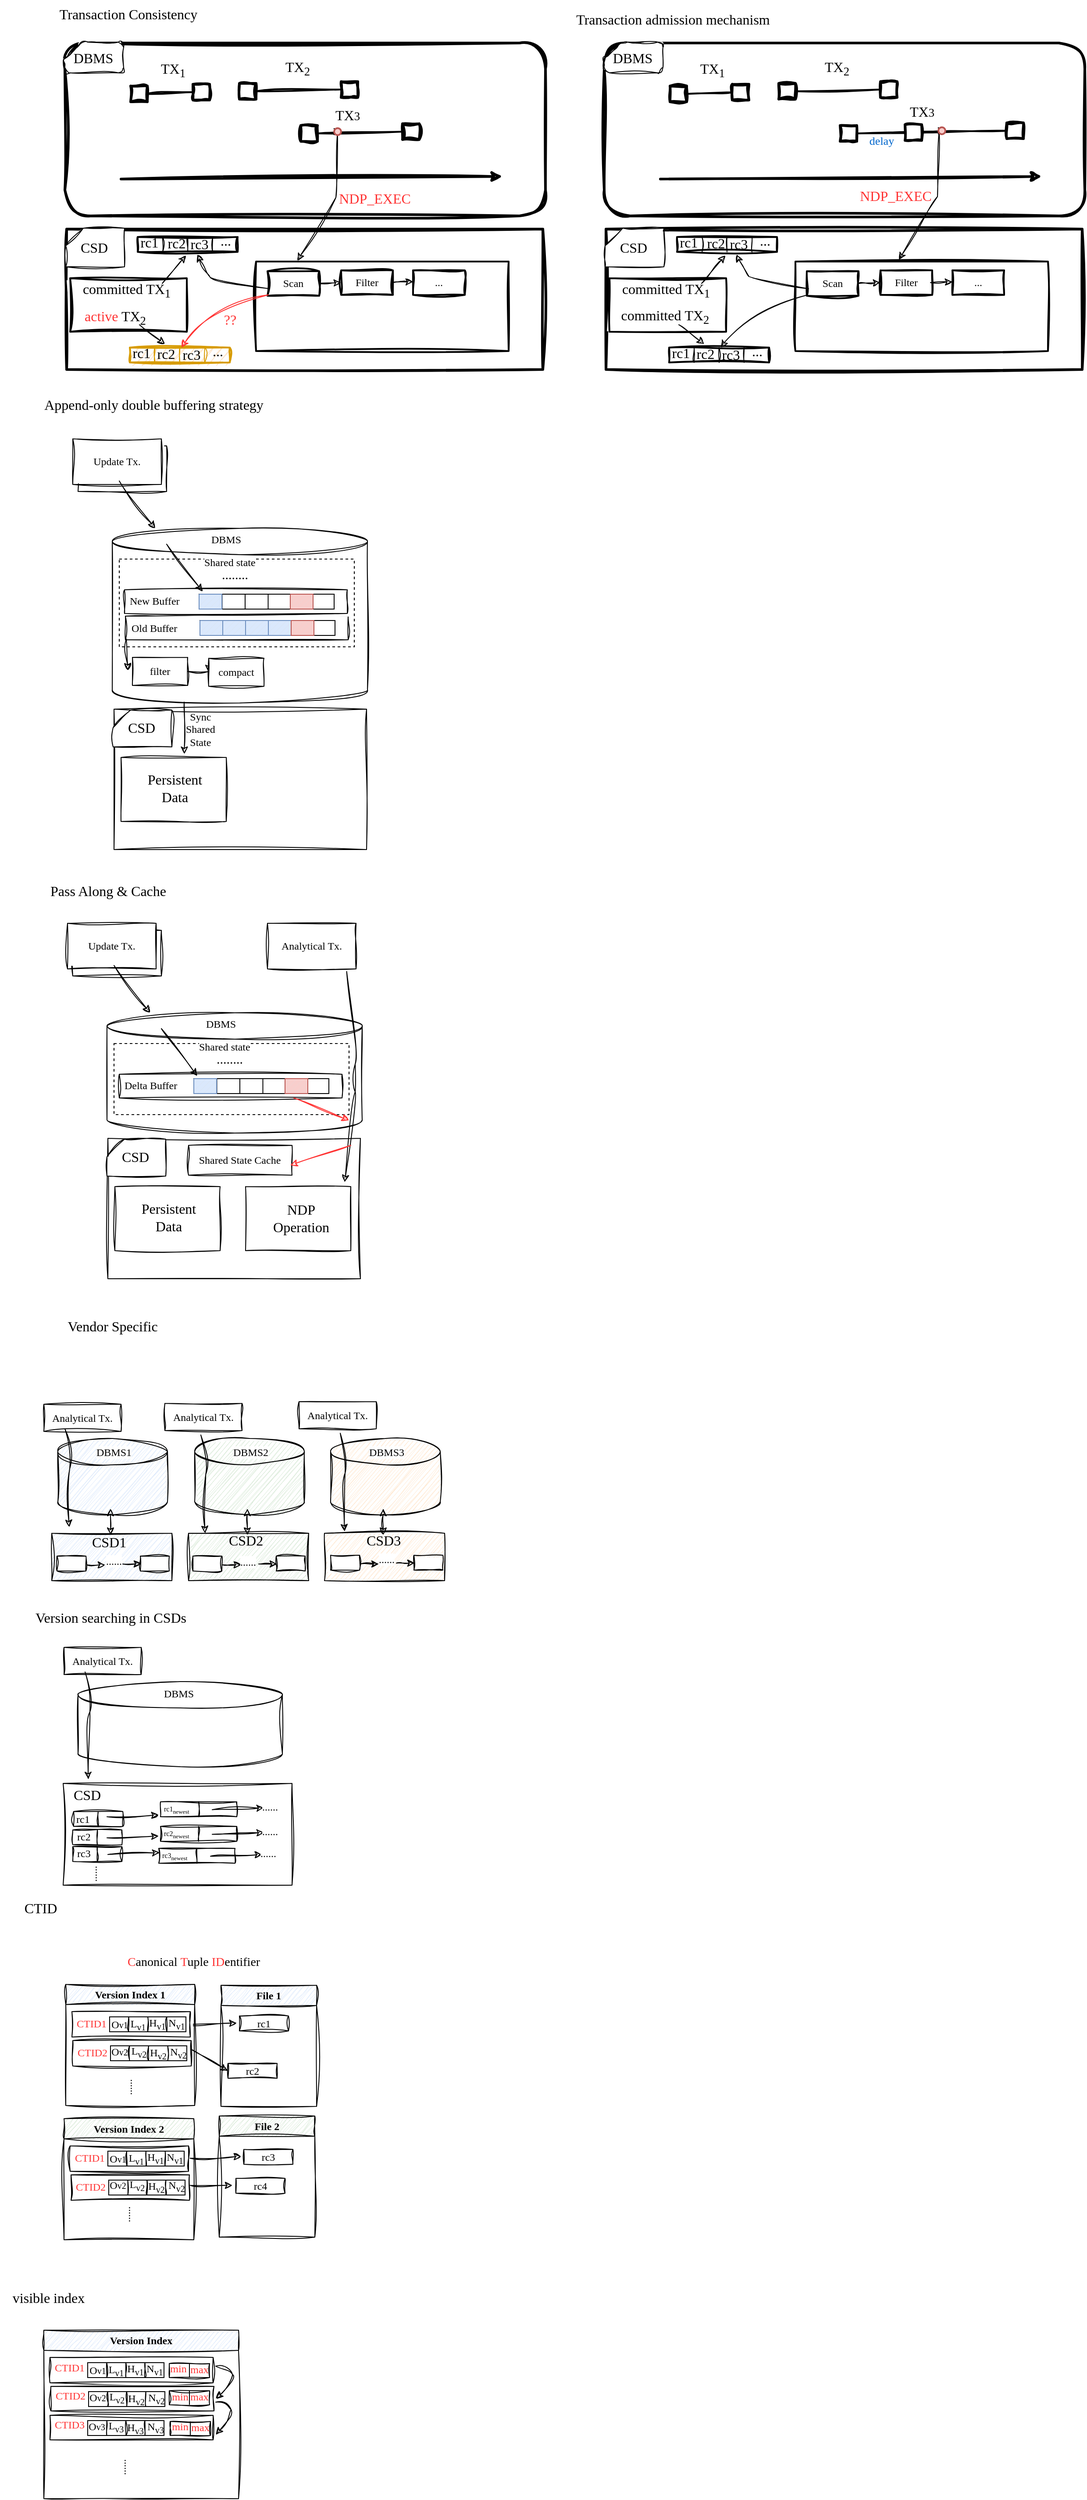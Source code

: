 <mxfile version="22.1.3" type="github">
  <diagram name="第 1 页" id="OOyVnFa1fmAQnNDQ0bq-">
    <mxGraphModel dx="1388" dy="943" grid="0" gridSize="10" guides="0" tooltips="1" connect="1" arrows="1" fold="1" page="0" pageScale="1" pageWidth="827" pageHeight="1169" math="0" shadow="0">
      <root>
        <mxCell id="0" />
        <mxCell id="1" parent="0" />
        <mxCell id="BjHHK4SeIp0WY6JYPPyw-17" value="" style="rounded=1;whiteSpace=wrap;html=1;strokeWidth=3;sketch=1;curveFitting=1;jiggle=2;" vertex="1" parent="1">
          <mxGeometry x="-128" y="-67" width="548" height="197" as="geometry" />
        </mxCell>
        <mxCell id="BjHHK4SeIp0WY6JYPPyw-1" value="" style="rounded=0;whiteSpace=wrap;html=1;sketch=1;curveFitting=1;jiggle=2;strokeWidth=3;" vertex="1" parent="1">
          <mxGeometry x="-126" y="145" width="543" height="160" as="geometry" />
        </mxCell>
        <mxCell id="BjHHK4SeIp0WY6JYPPyw-2" value="" style="rounded=0;whiteSpace=wrap;html=1;sketch=1;curveFitting=1;jiggle=2;strokeWidth=3;" vertex="1" parent="1">
          <mxGeometry x="-53" y="-18" width="19" height="18" as="geometry" />
        </mxCell>
        <mxCell id="BjHHK4SeIp0WY6JYPPyw-5" value="" style="endArrow=classic;html=1;rounded=0;strokeWidth=3;sketch=1;curveFitting=1;jiggle=2;" edge="1" parent="1">
          <mxGeometry width="50" height="50" relative="1" as="geometry">
            <mxPoint x="-64" y="88" as="sourcePoint" />
            <mxPoint x="371" y="85" as="targetPoint" />
          </mxGeometry>
        </mxCell>
        <mxCell id="BjHHK4SeIp0WY6JYPPyw-6" value="" style="rounded=0;whiteSpace=wrap;html=1;sketch=1;curveFitting=1;jiggle=2;strokeWidth=3;" vertex="1" parent="1">
          <mxGeometry x="18" y="-20" width="19" height="18" as="geometry" />
        </mxCell>
        <mxCell id="BjHHK4SeIp0WY6JYPPyw-7" value="" style="endArrow=none;html=1;rounded=0;entryX=1;entryY=0.5;entryDx=0;entryDy=0;exitX=0;exitY=0.5;exitDx=0;exitDy=0;sketch=1;curveFitting=1;jiggle=2;strokeWidth=2;" edge="1" parent="1" source="BjHHK4SeIp0WY6JYPPyw-6" target="BjHHK4SeIp0WY6JYPPyw-2">
          <mxGeometry width="50" height="50" relative="1" as="geometry">
            <mxPoint x="-477" y="83" as="sourcePoint" />
            <mxPoint x="-427" y="33" as="targetPoint" />
          </mxGeometry>
        </mxCell>
        <mxCell id="BjHHK4SeIp0WY6JYPPyw-8" value="" style="rounded=0;whiteSpace=wrap;html=1;sketch=1;curveFitting=1;jiggle=2;strokeWidth=3;" vertex="1" parent="1">
          <mxGeometry x="71" y="-21" width="19" height="18" as="geometry" />
        </mxCell>
        <mxCell id="BjHHK4SeIp0WY6JYPPyw-9" value="" style="rounded=0;whiteSpace=wrap;html=1;sketch=1;curveFitting=1;jiggle=2;strokeWidth=3;" vertex="1" parent="1">
          <mxGeometry x="187" y="-23" width="19" height="18" as="geometry" />
        </mxCell>
        <mxCell id="BjHHK4SeIp0WY6JYPPyw-10" value="" style="endArrow=none;html=1;rounded=0;entryX=1;entryY=0.5;entryDx=0;entryDy=0;exitX=0;exitY=0.5;exitDx=0;exitDy=0;sketch=1;curveFitting=1;jiggle=2;strokeWidth=2;fontFamily=Comic Sans MS;" edge="1" parent="1" source="BjHHK4SeIp0WY6JYPPyw-9" target="BjHHK4SeIp0WY6JYPPyw-8">
          <mxGeometry width="50" height="50" relative="1" as="geometry">
            <mxPoint x="-353" y="80" as="sourcePoint" />
            <mxPoint x="-303" y="30" as="targetPoint" />
          </mxGeometry>
        </mxCell>
        <mxCell id="BjHHK4SeIp0WY6JYPPyw-11" value="" style="rounded=0;whiteSpace=wrap;html=1;sketch=1;curveFitting=1;jiggle=2;strokeWidth=3;" vertex="1" parent="1">
          <mxGeometry x="141" y="27" width="19" height="18" as="geometry" />
        </mxCell>
        <mxCell id="BjHHK4SeIp0WY6JYPPyw-12" value="" style="rounded=0;whiteSpace=wrap;html=1;sketch=1;curveFitting=1;jiggle=2;strokeWidth=3;" vertex="1" parent="1">
          <mxGeometry x="257" y="25" width="19" height="18" as="geometry" />
        </mxCell>
        <mxCell id="BjHHK4SeIp0WY6JYPPyw-13" value="" style="endArrow=none;html=1;rounded=0;entryX=1;entryY=0.5;entryDx=0;entryDy=0;exitX=0;exitY=0.5;exitDx=0;exitDy=0;sketch=1;curveFitting=1;jiggle=2;strokeWidth=2;" edge="1" parent="1" source="BjHHK4SeIp0WY6JYPPyw-12" target="BjHHK4SeIp0WY6JYPPyw-11">
          <mxGeometry width="50" height="50" relative="1" as="geometry">
            <mxPoint x="-283" y="128" as="sourcePoint" />
            <mxPoint x="-233" y="78" as="targetPoint" />
          </mxGeometry>
        </mxCell>
        <mxCell id="BjHHK4SeIp0WY6JYPPyw-14" value="&lt;font style=&quot;font-size: 16px;&quot;&gt;TX&lt;sub&gt;1&lt;/sub&gt;&lt;/font&gt;" style="text;html=1;align=center;verticalAlign=middle;resizable=0;points=[];autosize=1;strokeColor=none;fillColor=none;fontFamily=Comic Sans MS;" vertex="1" parent="1">
          <mxGeometry x="-28" y="-54" width="46" height="35" as="geometry" />
        </mxCell>
        <mxCell id="BjHHK4SeIp0WY6JYPPyw-15" value="&lt;font style=&quot;font-size: 16px;&quot;&gt;TX&lt;sub&gt;2&lt;/sub&gt;&lt;/font&gt;" style="text;html=1;align=center;verticalAlign=middle;resizable=0;points=[];autosize=1;strokeColor=none;fillColor=none;fontFamily=Comic Sans MS;" vertex="1" parent="1">
          <mxGeometry x="112" y="-56" width="49" height="35" as="geometry" />
        </mxCell>
        <mxCell id="BjHHK4SeIp0WY6JYPPyw-16" value="&lt;font style=&quot;font-size: 16px;&quot;&gt;TX&lt;/font&gt;&lt;font style=&quot;font-size: 13.333px;&quot;&gt;3&lt;/font&gt;" style="text;html=1;align=center;verticalAlign=middle;resizable=0;points=[];autosize=1;strokeColor=none;fillColor=none;fontFamily=Comic Sans MS;" vertex="1" parent="1">
          <mxGeometry x="169" y="-1" width="49" height="31" as="geometry" />
        </mxCell>
        <mxCell id="BjHHK4SeIp0WY6JYPPyw-19" value="" style="verticalLabelPosition=bottom;verticalAlign=top;html=1;shape=card;whiteSpace=wrap;size=20;arcSize=12;sketch=1;curveFitting=1;jiggle=2;rounded=1;" vertex="1" parent="1">
          <mxGeometry x="-128" y="-68" width="67" height="35" as="geometry" />
        </mxCell>
        <mxCell id="BjHHK4SeIp0WY6JYPPyw-21" value="" style="verticalLabelPosition=bottom;verticalAlign=top;html=1;shape=card;whiteSpace=wrap;size=20;arcSize=12;sketch=1;curveFitting=1;jiggle=2;" vertex="1" parent="1">
          <mxGeometry x="-127" y="144" width="67" height="44" as="geometry" />
        </mxCell>
        <mxCell id="BjHHK4SeIp0WY6JYPPyw-18" value="&lt;span style=&quot;font-size: 16px;&quot;&gt;DBMS&lt;/span&gt;" style="text;html=1;align=center;verticalAlign=middle;resizable=0;points=[];autosize=1;strokeColor=none;fillColor=none;fontFamily=Comic Sans MS;" vertex="1" parent="1">
          <mxGeometry x="-129" y="-66" width="65" height="31" as="geometry" />
        </mxCell>
        <mxCell id="BjHHK4SeIp0WY6JYPPyw-22" value="&lt;span style=&quot;font-size: 16px;&quot;&gt;CSD&lt;/span&gt;" style="text;html=1;align=center;verticalAlign=middle;resizable=0;points=[];autosize=1;strokeColor=none;fillColor=none;fontFamily=Comic Sans MS;" vertex="1" parent="1">
          <mxGeometry x="-120" y="150" width="50" height="31" as="geometry" />
        </mxCell>
        <mxCell id="BjHHK4SeIp0WY6JYPPyw-23" value="" style="endArrow=classic;html=1;rounded=0;sketch=1;curveFitting=1;jiggle=2;" edge="1" parent="1">
          <mxGeometry width="50" height="50" relative="1" as="geometry">
            <mxPoint x="182.897" y="34.999" as="sourcePoint" />
            <mxPoint x="137" y="181" as="targetPoint" />
            <Array as="points">
              <mxPoint x="181" y="109" />
            </Array>
          </mxGeometry>
        </mxCell>
        <mxCell id="BjHHK4SeIp0WY6JYPPyw-24" value="&lt;span style=&quot;font-size: 16px;&quot;&gt;NDP_EXEC&lt;br&gt;&lt;/span&gt;" style="text;html=1;align=center;verticalAlign=middle;resizable=0;points=[];autosize=1;strokeColor=none;fillColor=none;fontFamily=Comic Sans MS;fontColor=#FF3333;" vertex="1" parent="1">
          <mxGeometry x="174" y="94" width="102" height="31" as="geometry" />
        </mxCell>
        <mxCell id="BjHHK4SeIp0WY6JYPPyw-26" value="" style="endArrow=classic;html=1;rounded=0;sketch=1;curveFitting=1;jiggle=2;" edge="1" parent="1" target="BjHHK4SeIp0WY6JYPPyw-25">
          <mxGeometry width="50" height="50" relative="1" as="geometry">
            <mxPoint x="184.97" y="34" as="sourcePoint" />
            <mxPoint x="105" y="218" as="targetPoint" />
            <Array as="points" />
          </mxGeometry>
        </mxCell>
        <mxCell id="BjHHK4SeIp0WY6JYPPyw-25" value="" style="ellipse;whiteSpace=wrap;html=1;aspect=fixed;fillColor=#f8cecc;strokeColor=#b85450;strokeWidth=2;" vertex="1" parent="1">
          <mxGeometry x="179" y="30" width="8" height="8" as="geometry" />
        </mxCell>
        <mxCell id="BjHHK4SeIp0WY6JYPPyw-29" value="" style="rounded=0;whiteSpace=wrap;html=1;sketch=1;curveFitting=1;jiggle=2;strokeWidth=2;" vertex="1" parent="1">
          <mxGeometry x="-122" y="201" width="133" height="61" as="geometry" />
        </mxCell>
        <mxCell id="BjHHK4SeIp0WY6JYPPyw-27" value="&lt;font style=&quot;font-size: 16px;&quot;&gt;committed TX&lt;sub&gt;1&lt;/sub&gt;&lt;/font&gt;" style="text;html=1;align=center;verticalAlign=middle;resizable=0;points=[];autosize=1;strokeColor=none;fillColor=none;fontFamily=Comic Sans MS;" vertex="1" parent="1">
          <mxGeometry x="-123" y="197" width="130" height="35" as="geometry" />
        </mxCell>
        <mxCell id="BjHHK4SeIp0WY6JYPPyw-28" value="&lt;font style=&quot;font-size: 16px;&quot;&gt;&lt;font color=&quot;#ff3333&quot;&gt;active&lt;/font&gt; TX&lt;sub&gt;2&lt;/sub&gt;&lt;/font&gt;" style="text;html=1;align=center;verticalAlign=middle;resizable=0;points=[];autosize=1;strokeColor=none;fillColor=none;fontFamily=Comic Sans MS;" vertex="1" parent="1">
          <mxGeometry x="-120" y="228" width="98" height="35" as="geometry" />
        </mxCell>
        <mxCell id="BjHHK4SeIp0WY6JYPPyw-31" value="" style="endArrow=classic;html=1;rounded=0;sketch=1;curveFitting=1;jiggle=2;" edge="1" parent="1">
          <mxGeometry width="50" height="50" relative="1" as="geometry">
            <mxPoint x="-17" y="207" as="sourcePoint" />
            <mxPoint x="10" y="175" as="targetPoint" />
          </mxGeometry>
        </mxCell>
        <mxCell id="BjHHK4SeIp0WY6JYPPyw-32" value="" style="endArrow=classic;html=1;rounded=0;sketch=1;curveFitting=1;jiggle=2;" edge="1" parent="1">
          <mxGeometry width="50" height="50" relative="1" as="geometry">
            <mxPoint x="-43" y="254" as="sourcePoint" />
            <mxPoint x="-14" y="276" as="targetPoint" />
          </mxGeometry>
        </mxCell>
        <mxCell id="BjHHK4SeIp0WY6JYPPyw-34" value="" style="rounded=0;whiteSpace=wrap;html=1;sketch=1;curveFitting=1;jiggle=2;strokeWidth=2;fillColor=#ffe6cc;strokeColor=#d79b00;" vertex="1" parent="1">
          <mxGeometry x="-54" y="280" width="114" height="17" as="geometry" />
        </mxCell>
        <mxCell id="BjHHK4SeIp0WY6JYPPyw-36" value="" style="endArrow=none;html=1;rounded=0;entryX=0.25;entryY=0;entryDx=0;entryDy=0;exitX=0.25;exitY=1;exitDx=0;exitDy=0;sketch=1;curveFitting=1;jiggle=2;fillColor=#ffe6cc;strokeColor=#d79b00;" edge="1" parent="1" source="BjHHK4SeIp0WY6JYPPyw-34" target="BjHHK4SeIp0WY6JYPPyw-34">
          <mxGeometry width="50" height="50" relative="1" as="geometry">
            <mxPoint x="-223" y="303" as="sourcePoint" />
            <mxPoint x="-173" y="253" as="targetPoint" />
          </mxGeometry>
        </mxCell>
        <mxCell id="BjHHK4SeIp0WY6JYPPyw-37" value="" style="endArrow=none;html=1;rounded=0;entryX=0.5;entryY=0;entryDx=0;entryDy=0;exitX=0.5;exitY=1;exitDx=0;exitDy=0;sketch=1;curveFitting=1;jiggle=2;fillColor=#ffe6cc;strokeColor=#d79b00;" edge="1" parent="1" source="BjHHK4SeIp0WY6JYPPyw-34" target="BjHHK4SeIp0WY6JYPPyw-34">
          <mxGeometry width="50" height="50" relative="1" as="geometry">
            <mxPoint x="-15" y="307" as="sourcePoint" />
            <mxPoint x="-15" y="290" as="targetPoint" />
          </mxGeometry>
        </mxCell>
        <mxCell id="BjHHK4SeIp0WY6JYPPyw-38" value="" style="endArrow=none;html=1;rounded=0;entryX=0.75;entryY=0;entryDx=0;entryDy=0;exitX=0.75;exitY=1;exitDx=0;exitDy=0;sketch=1;curveFitting=1;jiggle=2;shadow=0;fillColor=#ffe6cc;strokeColor=#d79b00;" edge="1" parent="1" source="BjHHK4SeIp0WY6JYPPyw-34" target="BjHHK4SeIp0WY6JYPPyw-34">
          <mxGeometry width="50" height="50" relative="1" as="geometry">
            <mxPoint x="13" y="307" as="sourcePoint" />
            <mxPoint x="13" y="290" as="targetPoint" />
          </mxGeometry>
        </mxCell>
        <mxCell id="BjHHK4SeIp0WY6JYPPyw-39" value="&lt;span style=&quot;font-size: 16px;&quot;&gt;rc1&lt;/span&gt;" style="text;html=1;align=center;verticalAlign=middle;resizable=0;points=[];autosize=1;strokeColor=none;fillColor=none;fontFamily=Comic Sans MS;" vertex="1" parent="1">
          <mxGeometry x="-62" y="270" width="41" height="31" as="geometry" />
        </mxCell>
        <mxCell id="BjHHK4SeIp0WY6JYPPyw-40" value="&lt;span style=&quot;font-size: 16px;&quot;&gt;rc2&lt;/span&gt;" style="text;html=1;align=center;verticalAlign=middle;resizable=0;points=[];autosize=1;strokeColor=none;fillColor=none;fontFamily=Comic Sans MS;" vertex="1" parent="1">
          <mxGeometry x="-35" y="271" width="44" height="31" as="geometry" />
        </mxCell>
        <mxCell id="BjHHK4SeIp0WY6JYPPyw-41" value="&lt;span style=&quot;font-size: 16px;&quot;&gt;rc3&lt;/span&gt;" style="text;html=1;align=center;verticalAlign=middle;resizable=0;points=[];autosize=1;strokeColor=none;fillColor=none;fontFamily=Comic Sans MS;" vertex="1" parent="1">
          <mxGeometry x="-6" y="272" width="44" height="31" as="geometry" />
        </mxCell>
        <mxCell id="BjHHK4SeIp0WY6JYPPyw-43" value="&lt;span style=&quot;font-size: 16px;&quot;&gt;...&lt;/span&gt;" style="text;html=1;align=center;verticalAlign=middle;resizable=0;points=[];autosize=1;strokeColor=none;fillColor=none;fontFamily=Comic Sans MS;" vertex="1" parent="1">
          <mxGeometry x="31" y="268" width="30" height="31" as="geometry" />
        </mxCell>
        <mxCell id="BjHHK4SeIp0WY6JYPPyw-44" value="" style="rounded=0;whiteSpace=wrap;html=1;sketch=1;curveFitting=1;jiggle=2;strokeWidth=2;" vertex="1" parent="1">
          <mxGeometry x="-45" y="154" width="114" height="17" as="geometry" />
        </mxCell>
        <mxCell id="BjHHK4SeIp0WY6JYPPyw-45" value="" style="endArrow=none;html=1;rounded=0;entryX=0.25;entryY=0;entryDx=0;entryDy=0;exitX=0.25;exitY=1;exitDx=0;exitDy=0;sketch=1;curveFitting=1;jiggle=2;" edge="1" parent="1" source="BjHHK4SeIp0WY6JYPPyw-44" target="BjHHK4SeIp0WY6JYPPyw-44">
          <mxGeometry width="50" height="50" relative="1" as="geometry">
            <mxPoint x="-214" y="177" as="sourcePoint" />
            <mxPoint x="-164" y="127" as="targetPoint" />
          </mxGeometry>
        </mxCell>
        <mxCell id="BjHHK4SeIp0WY6JYPPyw-46" value="" style="endArrow=none;html=1;rounded=0;entryX=0.5;entryY=0;entryDx=0;entryDy=0;exitX=0.5;exitY=1;exitDx=0;exitDy=0;sketch=1;curveFitting=1;jiggle=2;" edge="1" parent="1" source="BjHHK4SeIp0WY6JYPPyw-44" target="BjHHK4SeIp0WY6JYPPyw-44">
          <mxGeometry width="50" height="50" relative="1" as="geometry">
            <mxPoint x="-6" y="181" as="sourcePoint" />
            <mxPoint x="-6" y="164" as="targetPoint" />
          </mxGeometry>
        </mxCell>
        <mxCell id="BjHHK4SeIp0WY6JYPPyw-47" value="" style="endArrow=none;html=1;rounded=0;entryX=0.75;entryY=0;entryDx=0;entryDy=0;exitX=0.75;exitY=1;exitDx=0;exitDy=0;sketch=1;curveFitting=1;jiggle=2;shadow=0;" edge="1" parent="1" source="BjHHK4SeIp0WY6JYPPyw-44" target="BjHHK4SeIp0WY6JYPPyw-44">
          <mxGeometry width="50" height="50" relative="1" as="geometry">
            <mxPoint x="22" y="181" as="sourcePoint" />
            <mxPoint x="22" y="164" as="targetPoint" />
          </mxGeometry>
        </mxCell>
        <mxCell id="BjHHK4SeIp0WY6JYPPyw-48" value="&lt;span style=&quot;font-size: 16px;&quot;&gt;rc1&lt;/span&gt;" style="text;html=1;align=center;verticalAlign=middle;resizable=0;points=[];autosize=1;strokeColor=none;fillColor=none;fontFamily=Comic Sans MS;" vertex="1" parent="1">
          <mxGeometry x="-53" y="144" width="41" height="31" as="geometry" />
        </mxCell>
        <mxCell id="BjHHK4SeIp0WY6JYPPyw-49" value="&lt;span style=&quot;font-size: 16px;&quot;&gt;rc2&lt;/span&gt;" style="text;html=1;align=center;verticalAlign=middle;resizable=0;points=[];autosize=1;strokeColor=none;fillColor=none;fontFamily=Comic Sans MS;" vertex="1" parent="1">
          <mxGeometry x="-23" y="145" width="44" height="31" as="geometry" />
        </mxCell>
        <mxCell id="BjHHK4SeIp0WY6JYPPyw-50" value="&lt;span style=&quot;font-size: 16px;&quot;&gt;rc3&lt;/span&gt;" style="text;html=1;align=center;verticalAlign=middle;resizable=0;points=[];autosize=1;strokeColor=none;fillColor=none;fontFamily=Comic Sans MS;" vertex="1" parent="1">
          <mxGeometry x="3" y="146" width="44" height="31" as="geometry" />
        </mxCell>
        <mxCell id="BjHHK4SeIp0WY6JYPPyw-51" value="&lt;span style=&quot;font-size: 16px;&quot;&gt;...&lt;/span&gt;" style="text;html=1;align=center;verticalAlign=middle;resizable=0;points=[];autosize=1;strokeColor=none;fillColor=none;fontFamily=Comic Sans MS;" vertex="1" parent="1">
          <mxGeometry x="40" y="142" width="30" height="31" as="geometry" />
        </mxCell>
        <mxCell id="BjHHK4SeIp0WY6JYPPyw-54" value="" style="rounded=0;whiteSpace=wrap;html=1;sketch=1;curveFitting=1;jiggle=2;strokeWidth=2;" vertex="1" parent="1">
          <mxGeometry x="90" y="182" width="288" height="102" as="geometry" />
        </mxCell>
        <mxCell id="BjHHK4SeIp0WY6JYPPyw-55" value="&lt;font face=&quot;Comic Sans MS&quot;&gt;Scan&lt;/font&gt;" style="rounded=0;whiteSpace=wrap;html=1;sketch=1;curveFitting=1;jiggle=2;strokeWidth=2;" vertex="1" parent="1">
          <mxGeometry x="103" y="193" width="59" height="28" as="geometry" />
        </mxCell>
        <mxCell id="BjHHK4SeIp0WY6JYPPyw-59" value="" style="curved=1;endArrow=classic;html=1;rounded=0;sketch=1;curveFitting=1;jiggle=2;" edge="1" parent="1">
          <mxGeometry width="50" height="50" relative="1" as="geometry">
            <mxPoint x="105" y="213" as="sourcePoint" />
            <mxPoint x="23" y="174" as="targetPoint" />
            <Array as="points">
              <mxPoint x="42" y="203" />
              <mxPoint x="32" y="195" />
            </Array>
          </mxGeometry>
        </mxCell>
        <mxCell id="BjHHK4SeIp0WY6JYPPyw-61" value="" style="curved=1;endArrow=classic;html=1;rounded=0;sketch=1;curveFitting=1;jiggle=2;strokeColor=#FF3333;" edge="1" parent="1">
          <mxGeometry width="50" height="50" relative="1" as="geometry">
            <mxPoint x="104" y="220" as="sourcePoint" />
            <mxPoint x="5" y="280" as="targetPoint" />
            <Array as="points">
              <mxPoint x="36" y="234" />
            </Array>
          </mxGeometry>
        </mxCell>
        <mxCell id="BjHHK4SeIp0WY6JYPPyw-62" value="&lt;span style=&quot;font-size: 16px;&quot;&gt;??&lt;br&gt;&lt;/span&gt;" style="text;html=1;align=center;verticalAlign=middle;resizable=0;points=[];autosize=1;strokeColor=none;fillColor=none;fontFamily=Comic Sans MS;fontColor=#FF3333;" vertex="1" parent="1">
          <mxGeometry x="42" y="232" width="35" height="31" as="geometry" />
        </mxCell>
        <mxCell id="BjHHK4SeIp0WY6JYPPyw-63" value="&lt;font face=&quot;Comic Sans MS&quot;&gt;Filter&lt;/font&gt;" style="rounded=0;whiteSpace=wrap;html=1;sketch=1;curveFitting=1;jiggle=2;strokeWidth=2;" vertex="1" parent="1">
          <mxGeometry x="187" y="192" width="59" height="28" as="geometry" />
        </mxCell>
        <mxCell id="BjHHK4SeIp0WY6JYPPyw-66" value="" style="endArrow=classic;html=1;rounded=0;sketch=1;curveFitting=1;jiggle=2;exitX=1;exitY=0.5;exitDx=0;exitDy=0;entryX=0;entryY=0.5;entryDx=0;entryDy=0;" edge="1" parent="1" source="BjHHK4SeIp0WY6JYPPyw-55" target="BjHHK4SeIp0WY6JYPPyw-63">
          <mxGeometry width="50" height="50" relative="1" as="geometry">
            <mxPoint x="-7" y="217" as="sourcePoint" />
            <mxPoint x="20" y="185" as="targetPoint" />
          </mxGeometry>
        </mxCell>
        <mxCell id="BjHHK4SeIp0WY6JYPPyw-67" value="" style="endArrow=classic;html=1;rounded=0;sketch=1;curveFitting=1;jiggle=2;exitX=1;exitY=0.5;exitDx=0;exitDy=0;entryX=0;entryY=0.5;entryDx=0;entryDy=0;" edge="1" parent="1">
          <mxGeometry width="50" height="50" relative="1" as="geometry">
            <mxPoint x="244" y="206" as="sourcePoint" />
            <mxPoint x="269" y="205" as="targetPoint" />
          </mxGeometry>
        </mxCell>
        <mxCell id="BjHHK4SeIp0WY6JYPPyw-68" value="&lt;font face=&quot;Comic Sans MS&quot;&gt;...&lt;/font&gt;" style="rounded=0;whiteSpace=wrap;html=1;sketch=1;curveFitting=1;jiggle=2;strokeWidth=2;" vertex="1" parent="1">
          <mxGeometry x="269" y="192" width="59" height="28" as="geometry" />
        </mxCell>
        <mxCell id="BjHHK4SeIp0WY6JYPPyw-69" value="&lt;span style=&quot;font-size: 16px;&quot;&gt;&lt;font color=&quot;#000000&quot;&gt;Transaction Consistency&lt;/font&gt;&lt;br&gt;&lt;/span&gt;" style="text;html=1;align=center;verticalAlign=middle;resizable=0;points=[];autosize=1;strokeColor=none;fillColor=none;fontFamily=Comic Sans MS;fontColor=#FF3333;" vertex="1" parent="1">
          <mxGeometry x="-156" y="-116" width="199" height="31" as="geometry" />
        </mxCell>
        <mxCell id="BjHHK4SeIp0WY6JYPPyw-71" value="&lt;div style=&quot;&quot;&gt;&lt;font style=&quot;font-size: 16px;&quot; color=&quot;#000000&quot;&gt;Append-only double buffering strategy&lt;/font&gt;&lt;/div&gt;" style="text;html=1;align=center;verticalAlign=middle;resizable=0;points=[];autosize=1;strokeColor=none;fillColor=none;fontFamily=Comic Sans MS;fontColor=#FF3333;" vertex="1" parent="1">
          <mxGeometry x="-182" y="329" width="309" height="31" as="geometry" />
        </mxCell>
        <mxCell id="BjHHK4SeIp0WY6JYPPyw-74" value="" style="rounded=0;whiteSpace=wrap;html=1;sketch=1;curveFitting=1;jiggle=2;" vertex="1" parent="1">
          <mxGeometry x="-119" y="944" width="101" height="52" as="geometry" />
        </mxCell>
        <mxCell id="BjHHK4SeIp0WY6JYPPyw-75" value="&lt;font face=&quot;Comic Sans MS&quot;&gt;Update Tx.&lt;/font&gt;" style="rounded=0;whiteSpace=wrap;html=1;sketch=1;curveFitting=1;jiggle=2;" vertex="1" parent="1">
          <mxGeometry x="-125" y="936" width="101" height="52" as="geometry" />
        </mxCell>
        <mxCell id="BjHHK4SeIp0WY6JYPPyw-76" value="" style="endArrow=classic;html=1;rounded=0;sketch=1;curveFitting=1;jiggle=2;" edge="1" parent="1">
          <mxGeometry width="50" height="50" relative="1" as="geometry">
            <mxPoint x="-72" y="984" as="sourcePoint" />
            <mxPoint x="-31" y="1038" as="targetPoint" />
          </mxGeometry>
        </mxCell>
        <mxCell id="BjHHK4SeIp0WY6JYPPyw-77" value="" style="shape=cylinder3;whiteSpace=wrap;html=1;boundedLbl=1;backgroundOutline=1;size=15;sketch=1;curveFitting=1;jiggle=2;strokeWidth=1;" vertex="1" parent="1">
          <mxGeometry x="-80" y="1038" width="291" height="137" as="geometry" />
        </mxCell>
        <mxCell id="BjHHK4SeIp0WY6JYPPyw-78" value="&lt;span style=&quot;color: rgb(0, 0, 0); font-family: &amp;quot;Comic Sans MS&amp;quot;; font-size: 12px; font-style: normal; font-variant-ligatures: normal; font-variant-caps: normal; font-weight: 400; letter-spacing: normal; orphans: 2; text-align: center; text-indent: 0px; text-transform: none; widows: 2; word-spacing: 0px; -webkit-text-stroke-width: 0px; background-color: rgb(255, 255, 255); text-decoration-thickness: initial; text-decoration-style: initial; text-decoration-color: initial; float: none; display: inline !important;&quot;&gt;DBMS&lt;/span&gt;" style="text;whiteSpace=wrap;html=1;strokeWidth=1;" vertex="1" parent="1">
          <mxGeometry x="31" y="1037" width="41" height="37" as="geometry" />
        </mxCell>
        <mxCell id="BjHHK4SeIp0WY6JYPPyw-81" value="" style="rounded=0;whiteSpace=wrap;html=1;dashed=1;strokeWidth=1;" vertex="1" parent="1">
          <mxGeometry x="-72" y="1073" width="268" height="81" as="geometry" />
        </mxCell>
        <mxCell id="BjHHK4SeIp0WY6JYPPyw-83" value="&lt;span style=&quot;color: rgb(0, 0, 0); font-family: &amp;quot;Comic Sans MS&amp;quot;; font-size: 12px; font-style: normal; font-variant-ligatures: normal; font-variant-caps: normal; font-weight: 400; letter-spacing: normal; orphans: 2; text-align: center; text-indent: 0px; text-transform: none; widows: 2; word-spacing: 0px; -webkit-text-stroke-width: 0px; background-color: rgb(255, 255, 255); text-decoration-thickness: initial; text-decoration-style: initial; text-decoration-color: initial; float: none; display: inline !important;&quot;&gt;Shared state&lt;/span&gt;" style="text;whiteSpace=wrap;html=1;strokeWidth=1;" vertex="1" parent="1">
          <mxGeometry x="23" y="1063" width="80" height="13" as="geometry" />
        </mxCell>
        <mxCell id="BjHHK4SeIp0WY6JYPPyw-84" value="&lt;span style=&quot;color: rgb(0, 0, 0); font-family: &amp;quot;Comic Sans MS&amp;quot;; font-style: normal; font-variant-ligatures: normal; font-variant-caps: normal; font-weight: 400; letter-spacing: normal; orphans: 2; text-align: center; text-indent: 0px; text-transform: none; widows: 2; word-spacing: 0px; -webkit-text-stroke-width: 0px; background-color: rgb(255, 255, 255); text-decoration-thickness: initial; text-decoration-style: initial; text-decoration-color: initial; float: none; display: inline !important;&quot;&gt;&lt;font style=&quot;font-size: 15px;&quot;&gt;........&lt;/font&gt;&lt;/span&gt;" style="text;whiteSpace=wrap;html=1;strokeWidth=1;" vertex="1" parent="1">
          <mxGeometry x="43" y="1075" width="30" height="29" as="geometry" />
        </mxCell>
        <mxCell id="BjHHK4SeIp0WY6JYPPyw-85" value="" style="rounded=0;whiteSpace=wrap;html=1;sketch=1;curveFitting=1;jiggle=2;strokeWidth=1;" vertex="1" parent="1">
          <mxGeometry x="-66" y="1108" width="254" height="27" as="geometry" />
        </mxCell>
        <mxCell id="BjHHK4SeIp0WY6JYPPyw-121" value="&lt;span style=&quot;color: rgb(0, 0, 0); font-family: &amp;quot;Comic Sans MS&amp;quot;; font-size: 12px; font-style: normal; font-variant-ligatures: normal; font-variant-caps: normal; font-weight: 400; letter-spacing: normal; orphans: 2; text-align: center; text-indent: 0px; text-transform: none; widows: 2; word-spacing: 0px; -webkit-text-stroke-width: 0px; background-color: rgb(255, 255, 255); text-decoration-thickness: initial; text-decoration-style: initial; text-decoration-color: initial; float: none; display: inline !important;&quot;&gt;Delta Buffer&lt;/span&gt;" style="text;whiteSpace=wrap;html=1;strokeWidth=1;" vertex="1" parent="1">
          <mxGeometry x="-62" y="1107" width="79" height="25" as="geometry" />
        </mxCell>
        <mxCell id="BjHHK4SeIp0WY6JYPPyw-125" value="" style="rounded=0;whiteSpace=wrap;html=1;strokeWidth=1;" vertex="1" parent="1">
          <mxGeometry x="19" y="1113" width="105" height="17" as="geometry" />
        </mxCell>
        <mxCell id="BjHHK4SeIp0WY6JYPPyw-126" value="" style="endArrow=none;html=1;rounded=0;entryX=0.25;entryY=0;entryDx=0;entryDy=0;exitX=0.25;exitY=1;exitDx=0;exitDy=0;" edge="1" parent="1" source="BjHHK4SeIp0WY6JYPPyw-125" target="BjHHK4SeIp0WY6JYPPyw-125">
          <mxGeometry width="50" height="50" relative="1" as="geometry">
            <mxPoint x="-130" y="1208" as="sourcePoint" />
            <mxPoint x="-6" y="1166" as="targetPoint" />
          </mxGeometry>
        </mxCell>
        <mxCell id="BjHHK4SeIp0WY6JYPPyw-127" value="" style="endArrow=none;html=1;rounded=0;entryX=0.5;entryY=0;entryDx=0;entryDy=0;exitX=0.5;exitY=1;exitDx=0;exitDy=0;" edge="1" parent="1" source="BjHHK4SeIp0WY6JYPPyw-125" target="BjHHK4SeIp0WY6JYPPyw-125">
          <mxGeometry width="50" height="50" relative="1" as="geometry">
            <mxPoint x="26" y="1140" as="sourcePoint" />
            <mxPoint x="26" y="1123" as="targetPoint" />
          </mxGeometry>
        </mxCell>
        <mxCell id="BjHHK4SeIp0WY6JYPPyw-128" value="" style="endArrow=none;html=1;rounded=0;entryX=0.75;entryY=0;entryDx=0;entryDy=0;exitX=0.75;exitY=1;exitDx=0;exitDy=0;" edge="1" parent="1" source="BjHHK4SeIp0WY6JYPPyw-125" target="BjHHK4SeIp0WY6JYPPyw-125">
          <mxGeometry width="50" height="50" relative="1" as="geometry">
            <mxPoint x="62" y="1140" as="sourcePoint" />
            <mxPoint x="62" y="1123" as="targetPoint" />
          </mxGeometry>
        </mxCell>
        <mxCell id="BjHHK4SeIp0WY6JYPPyw-129" value="" style="rounded=0;whiteSpace=wrap;html=1;strokeWidth=1;" vertex="1" parent="1">
          <mxGeometry x="124" y="1113" width="49" height="17" as="geometry" />
        </mxCell>
        <mxCell id="BjHHK4SeIp0WY6JYPPyw-130" value="" style="endArrow=none;html=1;rounded=0;entryX=0.5;entryY=0;entryDx=0;entryDy=0;exitX=0.5;exitY=1;exitDx=0;exitDy=0;" edge="1" parent="1" source="BjHHK4SeIp0WY6JYPPyw-129" target="BjHHK4SeIp0WY6JYPPyw-129">
          <mxGeometry width="50" height="50" relative="1" as="geometry">
            <mxPoint x="75" y="1140" as="sourcePoint" />
            <mxPoint x="75" y="1123" as="targetPoint" />
          </mxGeometry>
        </mxCell>
        <mxCell id="BjHHK4SeIp0WY6JYPPyw-131" value="" style="verticalLabelPosition=bottom;verticalAlign=top;html=1;shape=mxgraph.basic.patternFillRect;fillStyle=diag;step=5;fillStrokeWidth=0.2;fillStrokeColor=#dddddd;fillColor=#dae8fc;strokeColor=#6c8ebf;" vertex="1" parent="1">
          <mxGeometry x="19" y="1113" width="26" height="17" as="geometry" />
        </mxCell>
        <mxCell id="BjHHK4SeIp0WY6JYPPyw-136" value="" style="verticalLabelPosition=bottom;verticalAlign=top;html=1;shape=mxgraph.basic.patternFillRect;fillStyle=diag;step=5;fillStrokeWidth=0.2;fillStrokeColor=#dddddd;fillColor=#f8cecc;strokeColor=#b85450;" vertex="1" parent="1">
          <mxGeometry x="123" y="1113" width="26" height="17" as="geometry" />
        </mxCell>
        <mxCell id="BjHHK4SeIp0WY6JYPPyw-137" value="" style="endArrow=classic;html=1;rounded=0;sketch=1;curveFitting=1;jiggle=2;" edge="1" parent="1">
          <mxGeometry width="50" height="50" relative="1" as="geometry">
            <mxPoint x="-18" y="1056" as="sourcePoint" />
            <mxPoint x="23" y="1110" as="targetPoint" />
          </mxGeometry>
        </mxCell>
        <mxCell id="BjHHK4SeIp0WY6JYPPyw-139" value="" style="rounded=0;whiteSpace=wrap;html=1;sketch=1;curveFitting=1;jiggle=2;strokeWidth=1;" vertex="1" parent="1">
          <mxGeometry x="-79" y="1181" width="288" height="160" as="geometry" />
        </mxCell>
        <mxCell id="BjHHK4SeIp0WY6JYPPyw-140" value="" style="verticalLabelPosition=bottom;verticalAlign=top;html=1;shape=card;whiteSpace=wrap;size=20;arcSize=12;sketch=1;curveFitting=1;jiggle=2;strokeWidth=1;" vertex="1" parent="1">
          <mxGeometry x="-80" y="1182" width="67" height="42" as="geometry" />
        </mxCell>
        <mxCell id="BjHHK4SeIp0WY6JYPPyw-141" value="&lt;span style=&quot;font-size: 16px;&quot;&gt;CSD&lt;/span&gt;" style="text;html=1;align=center;verticalAlign=middle;resizable=0;points=[];autosize=1;strokeColor=none;fillColor=none;fontFamily=Comic Sans MS;strokeWidth=1;" vertex="1" parent="1">
          <mxGeometry x="-73" y="1186" width="50" height="31" as="geometry" />
        </mxCell>
        <mxCell id="BjHHK4SeIp0WY6JYPPyw-142" value="" style="rounded=0;whiteSpace=wrap;html=1;sketch=1;curveFitting=1;jiggle=2;strokeWidth=1;" vertex="1" parent="1">
          <mxGeometry x="-71" y="1236" width="120" height="73" as="geometry" />
        </mxCell>
        <mxCell id="BjHHK4SeIp0WY6JYPPyw-143" value="&lt;span style=&quot;font-size: 16px;&quot;&gt;Persistent&lt;br&gt;Data&lt;br&gt;&lt;/span&gt;" style="text;html=1;align=center;verticalAlign=middle;resizable=0;points=[];autosize=1;strokeColor=none;fillColor=none;fontFamily=Comic Sans MS;strokeWidth=1;" vertex="1" parent="1">
          <mxGeometry x="-58" y="1246" width="95" height="50" as="geometry" />
        </mxCell>
        <mxCell id="BjHHK4SeIp0WY6JYPPyw-192" value="&lt;div style=&quot;&quot;&gt;&lt;font style=&quot;font-size: 16px;&quot; color=&quot;#000000&quot;&gt;Pass Along &amp;amp; Cache&lt;/font&gt;&lt;br&gt;&lt;/div&gt;" style="text;html=1;align=center;verticalAlign=middle;resizable=0;points=[];autosize=1;strokeColor=none;fillColor=none;fontFamily=Comic Sans MS;fontColor=#FF3333;" vertex="1" parent="1">
          <mxGeometry x="-159" y="883" width="160" height="31" as="geometry" />
        </mxCell>
        <mxCell id="BjHHK4SeIp0WY6JYPPyw-236" value="&lt;font face=&quot;Comic Sans MS&quot;&gt;Analytical Tx.&lt;/font&gt;" style="rounded=0;whiteSpace=wrap;html=1;sketch=1;curveFitting=1;jiggle=2;" vertex="1" parent="1">
          <mxGeometry x="103" y="936" width="101" height="52" as="geometry" />
        </mxCell>
        <mxCell id="BjHHK4SeIp0WY6JYPPyw-237" value="" style="curved=1;endArrow=classic;html=1;rounded=0;sketch=1;curveFitting=1;jiggle=2;exitX=0.894;exitY=1.055;exitDx=0;exitDy=0;exitPerimeter=0;" edge="1" parent="1" source="BjHHK4SeIp0WY6JYPPyw-236">
          <mxGeometry width="50" height="50" relative="1" as="geometry">
            <mxPoint x="208" y="993" as="sourcePoint" />
            <mxPoint x="191" y="1231" as="targetPoint" />
            <Array as="points">
              <mxPoint x="204" y="1074" />
              <mxPoint x="202" y="1119" />
              <mxPoint x="204" y="1137" />
            </Array>
          </mxGeometry>
        </mxCell>
        <mxCell id="BjHHK4SeIp0WY6JYPPyw-238" value="" style="rounded=0;whiteSpace=wrap;html=1;sketch=1;curveFitting=1;jiggle=2;" vertex="1" parent="1">
          <mxGeometry x="-113" y="392" width="101" height="52" as="geometry" />
        </mxCell>
        <mxCell id="BjHHK4SeIp0WY6JYPPyw-239" value="&lt;font face=&quot;Comic Sans MS&quot;&gt;Update Tx.&lt;/font&gt;" style="rounded=0;whiteSpace=wrap;html=1;sketch=1;curveFitting=1;jiggle=2;" vertex="1" parent="1">
          <mxGeometry x="-119" y="384" width="101" height="52" as="geometry" />
        </mxCell>
        <mxCell id="BjHHK4SeIp0WY6JYPPyw-240" value="" style="endArrow=classic;html=1;rounded=0;sketch=1;curveFitting=1;jiggle=2;" edge="1" parent="1">
          <mxGeometry width="50" height="50" relative="1" as="geometry">
            <mxPoint x="-66" y="432" as="sourcePoint" />
            <mxPoint x="-25" y="486" as="targetPoint" />
          </mxGeometry>
        </mxCell>
        <mxCell id="BjHHK4SeIp0WY6JYPPyw-241" value="" style="shape=cylinder3;whiteSpace=wrap;html=1;boundedLbl=1;backgroundOutline=1;size=15;sketch=1;curveFitting=1;jiggle=2;strokeWidth=1;" vertex="1" parent="1">
          <mxGeometry x="-74" y="486" width="291" height="199" as="geometry" />
        </mxCell>
        <mxCell id="BjHHK4SeIp0WY6JYPPyw-242" value="&lt;span style=&quot;color: rgb(0, 0, 0); font-family: &amp;quot;Comic Sans MS&amp;quot;; font-size: 12px; font-style: normal; font-variant-ligatures: normal; font-variant-caps: normal; font-weight: 400; letter-spacing: normal; orphans: 2; text-align: center; text-indent: 0px; text-transform: none; widows: 2; word-spacing: 0px; -webkit-text-stroke-width: 0px; background-color: rgb(255, 255, 255); text-decoration-thickness: initial; text-decoration-style: initial; text-decoration-color: initial; float: none; display: inline !important;&quot;&gt;DBMS&lt;/span&gt;" style="text;whiteSpace=wrap;html=1;strokeWidth=1;" vertex="1" parent="1">
          <mxGeometry x="37" y="485" width="41" height="37" as="geometry" />
        </mxCell>
        <mxCell id="BjHHK4SeIp0WY6JYPPyw-243" value="" style="rounded=0;whiteSpace=wrap;html=1;dashed=1;strokeWidth=1;" vertex="1" parent="1">
          <mxGeometry x="-66" y="521" width="268" height="100" as="geometry" />
        </mxCell>
        <mxCell id="BjHHK4SeIp0WY6JYPPyw-244" value="" style="rounded=0;whiteSpace=wrap;html=1;sketch=1;curveFitting=1;jiggle=2;strokeWidth=1;" vertex="1" parent="1">
          <mxGeometry x="-59" y="586" width="254" height="27" as="geometry" />
        </mxCell>
        <mxCell id="BjHHK4SeIp0WY6JYPPyw-245" value="&lt;span style=&quot;color: rgb(0, 0, 0); font-family: &amp;quot;Comic Sans MS&amp;quot;; font-size: 12px; font-style: normal; font-variant-ligatures: normal; font-variant-caps: normal; font-weight: 400; letter-spacing: normal; orphans: 2; text-align: center; text-indent: 0px; text-transform: none; widows: 2; word-spacing: 0px; -webkit-text-stroke-width: 0px; background-color: rgb(255, 255, 255); text-decoration-thickness: initial; text-decoration-style: initial; text-decoration-color: initial; float: none; display: inline !important;&quot;&gt;Shared state&lt;/span&gt;" style="text;whiteSpace=wrap;html=1;strokeWidth=1;" vertex="1" parent="1">
          <mxGeometry x="29" y="511" width="80" height="13" as="geometry" />
        </mxCell>
        <mxCell id="BjHHK4SeIp0WY6JYPPyw-246" value="&lt;span style=&quot;color: rgb(0, 0, 0); font-family: &amp;quot;Comic Sans MS&amp;quot;; font-style: normal; font-variant-ligatures: normal; font-variant-caps: normal; font-weight: 400; letter-spacing: normal; orphans: 2; text-align: center; text-indent: 0px; text-transform: none; widows: 2; word-spacing: 0px; -webkit-text-stroke-width: 0px; background-color: rgb(255, 255, 255); text-decoration-thickness: initial; text-decoration-style: initial; text-decoration-color: initial; float: none; display: inline !important;&quot;&gt;&lt;font style=&quot;font-size: 15px;&quot;&gt;........&lt;/font&gt;&lt;/span&gt;" style="text;whiteSpace=wrap;html=1;strokeWidth=1;" vertex="1" parent="1">
          <mxGeometry x="49" y="523" width="30" height="29" as="geometry" />
        </mxCell>
        <mxCell id="BjHHK4SeIp0WY6JYPPyw-247" value="" style="rounded=0;whiteSpace=wrap;html=1;sketch=1;curveFitting=1;jiggle=2;strokeWidth=1;" vertex="1" parent="1">
          <mxGeometry x="-60" y="556" width="254" height="27" as="geometry" />
        </mxCell>
        <mxCell id="BjHHK4SeIp0WY6JYPPyw-248" value="&lt;span style=&quot;color: rgb(0, 0, 0); font-family: &amp;quot;Comic Sans MS&amp;quot;; font-size: 12px; font-style: normal; font-variant-ligatures: normal; font-variant-caps: normal; font-weight: 400; letter-spacing: normal; orphans: 2; text-align: center; text-indent: 0px; text-transform: none; widows: 2; word-spacing: 0px; -webkit-text-stroke-width: 0px; background-color: rgb(255, 255, 255); text-decoration-thickness: initial; text-decoration-style: initial; text-decoration-color: initial; float: none; display: inline !important;&quot;&gt;Old Buffer&lt;/span&gt;" style="text;whiteSpace=wrap;html=1;strokeWidth=1;" vertex="1" parent="1">
          <mxGeometry x="-54" y="586" width="68" height="25" as="geometry" />
        </mxCell>
        <mxCell id="BjHHK4SeIp0WY6JYPPyw-249" value="" style="rounded=0;whiteSpace=wrap;html=1;strokeWidth=1;" vertex="1" parent="1">
          <mxGeometry x="26" y="591" width="105" height="17" as="geometry" />
        </mxCell>
        <mxCell id="BjHHK4SeIp0WY6JYPPyw-250" value="" style="endArrow=none;html=1;rounded=0;entryX=0.25;entryY=0;entryDx=0;entryDy=0;exitX=0.25;exitY=1;exitDx=0;exitDy=0;" edge="1" parent="1" source="BjHHK4SeIp0WY6JYPPyw-249" target="BjHHK4SeIp0WY6JYPPyw-249">
          <mxGeometry width="50" height="50" relative="1" as="geometry">
            <mxPoint x="-123" y="686" as="sourcePoint" />
            <mxPoint x="1" y="644" as="targetPoint" />
          </mxGeometry>
        </mxCell>
        <mxCell id="BjHHK4SeIp0WY6JYPPyw-251" value="" style="endArrow=none;html=1;rounded=0;entryX=0.5;entryY=0;entryDx=0;entryDy=0;exitX=0.5;exitY=1;exitDx=0;exitDy=0;" edge="1" parent="1" source="BjHHK4SeIp0WY6JYPPyw-249" target="BjHHK4SeIp0WY6JYPPyw-249">
          <mxGeometry width="50" height="50" relative="1" as="geometry">
            <mxPoint x="33" y="618" as="sourcePoint" />
            <mxPoint x="33" y="601" as="targetPoint" />
          </mxGeometry>
        </mxCell>
        <mxCell id="BjHHK4SeIp0WY6JYPPyw-252" value="" style="endArrow=none;html=1;rounded=0;entryX=0.75;entryY=0;entryDx=0;entryDy=0;exitX=0.75;exitY=1;exitDx=0;exitDy=0;" edge="1" parent="1" source="BjHHK4SeIp0WY6JYPPyw-249" target="BjHHK4SeIp0WY6JYPPyw-249">
          <mxGeometry width="50" height="50" relative="1" as="geometry">
            <mxPoint x="69" y="618" as="sourcePoint" />
            <mxPoint x="69" y="601" as="targetPoint" />
          </mxGeometry>
        </mxCell>
        <mxCell id="BjHHK4SeIp0WY6JYPPyw-253" value="" style="rounded=0;whiteSpace=wrap;html=1;strokeWidth=1;" vertex="1" parent="1">
          <mxGeometry x="131" y="591" width="49" height="17" as="geometry" />
        </mxCell>
        <mxCell id="BjHHK4SeIp0WY6JYPPyw-254" value="" style="endArrow=none;html=1;rounded=0;entryX=0.5;entryY=0;entryDx=0;entryDy=0;exitX=0.5;exitY=1;exitDx=0;exitDy=0;" edge="1" parent="1" source="BjHHK4SeIp0WY6JYPPyw-253" target="BjHHK4SeIp0WY6JYPPyw-253">
          <mxGeometry width="50" height="50" relative="1" as="geometry">
            <mxPoint x="82" y="618" as="sourcePoint" />
            <mxPoint x="82" y="601" as="targetPoint" />
          </mxGeometry>
        </mxCell>
        <mxCell id="BjHHK4SeIp0WY6JYPPyw-255" value="" style="verticalLabelPosition=bottom;verticalAlign=top;html=1;shape=mxgraph.basic.patternFillRect;fillStyle=diag;step=5;fillStrokeWidth=0.2;fillStrokeColor=#dddddd;fillColor=#dae8fc;strokeColor=#6c8ebf;" vertex="1" parent="1">
          <mxGeometry x="26" y="591" width="26" height="17" as="geometry" />
        </mxCell>
        <mxCell id="BjHHK4SeIp0WY6JYPPyw-256" value="" style="verticalLabelPosition=bottom;verticalAlign=top;html=1;shape=mxgraph.basic.patternFillRect;fillStyle=diag;step=5;fillStrokeWidth=0.2;fillStrokeColor=#dddddd;fillColor=#dae8fc;strokeColor=#6c8ebf;" vertex="1" parent="1">
          <mxGeometry x="52" y="591" width="26" height="17" as="geometry" />
        </mxCell>
        <mxCell id="BjHHK4SeIp0WY6JYPPyw-257" value="" style="verticalLabelPosition=bottom;verticalAlign=top;html=1;shape=mxgraph.basic.patternFillRect;fillStyle=diag;step=5;fillStrokeWidth=0.2;fillStrokeColor=#dddddd;fillColor=#dae8fc;strokeColor=#6c8ebf;" vertex="1" parent="1">
          <mxGeometry x="78" y="591" width="26" height="17" as="geometry" />
        </mxCell>
        <mxCell id="BjHHK4SeIp0WY6JYPPyw-258" value="" style="verticalLabelPosition=bottom;verticalAlign=top;html=1;shape=mxgraph.basic.patternFillRect;fillStyle=diag;step=5;fillStrokeWidth=0.2;fillStrokeColor=#dddddd;fillColor=#dae8fc;strokeColor=#6c8ebf;" vertex="1" parent="1">
          <mxGeometry x="104" y="591" width="26" height="17" as="geometry" />
        </mxCell>
        <mxCell id="BjHHK4SeIp0WY6JYPPyw-259" value="" style="verticalLabelPosition=bottom;verticalAlign=top;html=1;shape=mxgraph.basic.patternFillRect;fillStyle=diag;step=5;fillStrokeWidth=0.2;fillStrokeColor=#dddddd;fillColor=#f8cecc;strokeColor=#b85450;" vertex="1" parent="1">
          <mxGeometry x="130" y="591" width="26" height="17" as="geometry" />
        </mxCell>
        <mxCell id="BjHHK4SeIp0WY6JYPPyw-260" value="&lt;span style=&quot;color: rgb(0, 0, 0); font-family: &amp;quot;Comic Sans MS&amp;quot;; font-size: 12px; font-style: normal; font-variant-ligatures: normal; font-variant-caps: normal; font-weight: 400; letter-spacing: normal; orphans: 2; text-align: center; text-indent: 0px; text-transform: none; widows: 2; word-spacing: 0px; -webkit-text-stroke-width: 0px; background-color: rgb(255, 255, 255); text-decoration-thickness: initial; text-decoration-style: initial; text-decoration-color: initial; float: none; display: inline !important;&quot;&gt;New Buffer&lt;/span&gt;" style="text;whiteSpace=wrap;html=1;strokeWidth=1;" vertex="1" parent="1">
          <mxGeometry x="-56" y="555" width="73" height="25" as="geometry" />
        </mxCell>
        <mxCell id="BjHHK4SeIp0WY6JYPPyw-261" value="" style="rounded=0;whiteSpace=wrap;html=1;strokeWidth=1;" vertex="1" parent="1">
          <mxGeometry x="25" y="561" width="105" height="17" as="geometry" />
        </mxCell>
        <mxCell id="BjHHK4SeIp0WY6JYPPyw-262" value="" style="endArrow=none;html=1;rounded=0;entryX=0.25;entryY=0;entryDx=0;entryDy=0;exitX=0.25;exitY=1;exitDx=0;exitDy=0;" edge="1" parent="1" source="BjHHK4SeIp0WY6JYPPyw-261" target="BjHHK4SeIp0WY6JYPPyw-261">
          <mxGeometry width="50" height="50" relative="1" as="geometry">
            <mxPoint x="-124" y="656" as="sourcePoint" />
            <mxPoint y="614" as="targetPoint" />
          </mxGeometry>
        </mxCell>
        <mxCell id="BjHHK4SeIp0WY6JYPPyw-263" value="" style="endArrow=none;html=1;rounded=0;entryX=0.5;entryY=0;entryDx=0;entryDy=0;exitX=0.5;exitY=1;exitDx=0;exitDy=0;" edge="1" parent="1" source="BjHHK4SeIp0WY6JYPPyw-261" target="BjHHK4SeIp0WY6JYPPyw-261">
          <mxGeometry width="50" height="50" relative="1" as="geometry">
            <mxPoint x="32" y="588" as="sourcePoint" />
            <mxPoint x="32" y="571" as="targetPoint" />
          </mxGeometry>
        </mxCell>
        <mxCell id="BjHHK4SeIp0WY6JYPPyw-264" value="" style="endArrow=none;html=1;rounded=0;entryX=0.75;entryY=0;entryDx=0;entryDy=0;exitX=0.75;exitY=1;exitDx=0;exitDy=0;" edge="1" parent="1" source="BjHHK4SeIp0WY6JYPPyw-261" target="BjHHK4SeIp0WY6JYPPyw-261">
          <mxGeometry width="50" height="50" relative="1" as="geometry">
            <mxPoint x="68" y="588" as="sourcePoint" />
            <mxPoint x="68" y="571" as="targetPoint" />
          </mxGeometry>
        </mxCell>
        <mxCell id="BjHHK4SeIp0WY6JYPPyw-265" value="" style="rounded=0;whiteSpace=wrap;html=1;strokeWidth=1;" vertex="1" parent="1">
          <mxGeometry x="130" y="561" width="49" height="17" as="geometry" />
        </mxCell>
        <mxCell id="BjHHK4SeIp0WY6JYPPyw-266" value="" style="endArrow=none;html=1;rounded=0;entryX=0.5;entryY=0;entryDx=0;entryDy=0;exitX=0.5;exitY=1;exitDx=0;exitDy=0;" edge="1" parent="1" source="BjHHK4SeIp0WY6JYPPyw-265" target="BjHHK4SeIp0WY6JYPPyw-265">
          <mxGeometry width="50" height="50" relative="1" as="geometry">
            <mxPoint x="81" y="588" as="sourcePoint" />
            <mxPoint x="81" y="571" as="targetPoint" />
          </mxGeometry>
        </mxCell>
        <mxCell id="BjHHK4SeIp0WY6JYPPyw-267" value="" style="verticalLabelPosition=bottom;verticalAlign=top;html=1;shape=mxgraph.basic.patternFillRect;fillStyle=diag;step=5;fillStrokeWidth=0.2;fillStrokeColor=#dddddd;fillColor=#dae8fc;strokeColor=#6c8ebf;" vertex="1" parent="1">
          <mxGeometry x="25" y="561" width="26" height="17" as="geometry" />
        </mxCell>
        <mxCell id="BjHHK4SeIp0WY6JYPPyw-268" value="" style="verticalLabelPosition=bottom;verticalAlign=top;html=1;shape=mxgraph.basic.patternFillRect;fillStyle=diag;step=5;fillStrokeWidth=0.2;fillStrokeColor=#dddddd;fillColor=#f8cecc;strokeColor=#b85450;" vertex="1" parent="1">
          <mxGeometry x="129" y="561" width="26" height="17" as="geometry" />
        </mxCell>
        <mxCell id="BjHHK4SeIp0WY6JYPPyw-269" value="" style="endArrow=classic;html=1;rounded=0;sketch=1;curveFitting=1;jiggle=2;" edge="1" parent="1">
          <mxGeometry width="50" height="50" relative="1" as="geometry">
            <mxPoint x="-12" y="504" as="sourcePoint" />
            <mxPoint x="29" y="558" as="targetPoint" />
          </mxGeometry>
        </mxCell>
        <mxCell id="BjHHK4SeIp0WY6JYPPyw-270" value="" style="endArrow=classic;html=1;rounded=0;sketch=1;curveFitting=1;jiggle=2;" edge="1" parent="1">
          <mxGeometry width="50" height="50" relative="1" as="geometry">
            <mxPoint x="-58" y="612" as="sourcePoint" />
            <mxPoint x="-56" y="648" as="targetPoint" />
          </mxGeometry>
        </mxCell>
        <mxCell id="BjHHK4SeIp0WY6JYPPyw-271" value="" style="rounded=0;whiteSpace=wrap;html=1;sketch=1;curveFitting=1;jiggle=2;strokeWidth=1;" vertex="1" parent="1">
          <mxGeometry x="-72" y="692" width="288" height="160" as="geometry" />
        </mxCell>
        <mxCell id="BjHHK4SeIp0WY6JYPPyw-272" value="" style="verticalLabelPosition=bottom;verticalAlign=top;html=1;shape=card;whiteSpace=wrap;size=20;arcSize=12;sketch=1;curveFitting=1;jiggle=2;strokeWidth=1;" vertex="1" parent="1">
          <mxGeometry x="-73" y="693" width="67" height="42" as="geometry" />
        </mxCell>
        <mxCell id="BjHHK4SeIp0WY6JYPPyw-273" value="&lt;span style=&quot;font-size: 16px;&quot;&gt;CSD&lt;/span&gt;" style="text;html=1;align=center;verticalAlign=middle;resizable=0;points=[];autosize=1;strokeColor=none;fillColor=none;fontFamily=Comic Sans MS;strokeWidth=1;" vertex="1" parent="1">
          <mxGeometry x="-66" y="697" width="50" height="31" as="geometry" />
        </mxCell>
        <mxCell id="BjHHK4SeIp0WY6JYPPyw-274" value="" style="rounded=0;whiteSpace=wrap;html=1;sketch=1;curveFitting=1;jiggle=2;strokeWidth=1;" vertex="1" parent="1">
          <mxGeometry x="-64" y="747" width="120" height="73" as="geometry" />
        </mxCell>
        <mxCell id="BjHHK4SeIp0WY6JYPPyw-275" value="&lt;span style=&quot;font-size: 16px;&quot;&gt;Persistent&lt;br&gt;Data&lt;br&gt;&lt;/span&gt;" style="text;html=1;align=center;verticalAlign=middle;resizable=0;points=[];autosize=1;strokeColor=none;fillColor=none;fontFamily=Comic Sans MS;strokeWidth=1;" vertex="1" parent="1">
          <mxGeometry x="-51" y="757" width="95" height="50" as="geometry" />
        </mxCell>
        <mxCell id="BjHHK4SeIp0WY6JYPPyw-276" value="" style="endArrow=classic;html=1;rounded=0;sketch=1;curveFitting=1;jiggle=2;entryX=0.602;entryY=-0.053;entryDx=0;entryDy=0;entryPerimeter=0;" edge="1" parent="1" target="BjHHK4SeIp0WY6JYPPyw-274">
          <mxGeometry width="50" height="50" relative="1" as="geometry">
            <mxPoint x="8" y="684" as="sourcePoint" />
            <mxPoint x="49" y="738" as="targetPoint" />
          </mxGeometry>
        </mxCell>
        <mxCell id="BjHHK4SeIp0WY6JYPPyw-277" value="&lt;div style=&quot;text-align: center;&quot;&gt;&lt;span style=&quot;background-color: initial;&quot;&gt;&lt;font face=&quot;Comic Sans MS&quot;&gt;Sync&lt;/font&gt;&lt;/span&gt;&lt;/div&gt;&lt;div style=&quot;text-align: center;&quot;&gt;&lt;span style=&quot;background-color: initial;&quot;&gt;&lt;font face=&quot;Comic Sans MS&quot;&gt;Shared&lt;/font&gt;&lt;/span&gt;&lt;/div&gt;&lt;div style=&quot;text-align: center;&quot;&gt;&lt;span style=&quot;background-color: initial;&quot;&gt;&lt;font face=&quot;Comic Sans MS&quot;&gt;State&lt;/font&gt;&lt;/span&gt;&lt;/div&gt;" style="text;whiteSpace=wrap;html=1;strokeWidth=1;" vertex="1" parent="1">
          <mxGeometry x="8" y="687" width="41" height="37" as="geometry" />
        </mxCell>
        <mxCell id="BjHHK4SeIp0WY6JYPPyw-278" style="edgeStyle=orthogonalEdgeStyle;rounded=0;orthogonalLoop=1;jettySize=auto;html=1;exitX=1;exitY=0.5;exitDx=0;exitDy=0;entryX=0;entryY=0.5;entryDx=0;entryDy=0;sketch=1;curveFitting=1;jiggle=2;" edge="1" parent="1" source="BjHHK4SeIp0WY6JYPPyw-279" target="BjHHK4SeIp0WY6JYPPyw-280">
          <mxGeometry relative="1" as="geometry" />
        </mxCell>
        <mxCell id="BjHHK4SeIp0WY6JYPPyw-279" value="filter" style="rounded=0;whiteSpace=wrap;html=1;sketch=1;curveFitting=1;jiggle=2;strokeWidth=1;fontFamily=Comic Sans MS;" vertex="1" parent="1">
          <mxGeometry x="-51" y="633" width="63" height="32" as="geometry" />
        </mxCell>
        <mxCell id="BjHHK4SeIp0WY6JYPPyw-280" value="compact" style="rounded=0;whiteSpace=wrap;html=1;sketch=1;curveFitting=1;jiggle=2;strokeWidth=1;fontFamily=Comic Sans MS;" vertex="1" parent="1">
          <mxGeometry x="36" y="634" width="63" height="32" as="geometry" />
        </mxCell>
        <mxCell id="BjHHK4SeIp0WY6JYPPyw-282" value="" style="endArrow=classic;html=1;rounded=0;sketch=1;curveFitting=1;jiggle=2;strokeColor=#FF3333;" edge="1" parent="1">
          <mxGeometry width="50" height="50" relative="1" as="geometry">
            <mxPoint x="133" y="1135" as="sourcePoint" />
            <mxPoint x="196" y="1160.582" as="targetPoint" />
          </mxGeometry>
        </mxCell>
        <mxCell id="BjHHK4SeIp0WY6JYPPyw-286" value="" style="rounded=0;whiteSpace=wrap;html=1;sketch=1;curveFitting=1;jiggle=2;strokeWidth=1;" vertex="1" parent="1">
          <mxGeometry x="13" y="1189" width="118" height="34" as="geometry" />
        </mxCell>
        <mxCell id="BjHHK4SeIp0WY6JYPPyw-285" value="&lt;font style=&quot;font-size: 12px;&quot;&gt;Shared State Cache&lt;/font&gt;" style="text;html=1;align=center;verticalAlign=middle;resizable=0;points=[];autosize=1;strokeColor=none;fillColor=none;fontFamily=Comic Sans MS;strokeWidth=1;" vertex="1" parent="1">
          <mxGeometry x="5" y="1193" width="131" height="26" as="geometry" />
        </mxCell>
        <mxCell id="BjHHK4SeIp0WY6JYPPyw-287" value="" style="endArrow=classic;html=1;rounded=0;sketch=1;curveFitting=1;jiggle=2;strokeColor=#FF3333;" edge="1" parent="1">
          <mxGeometry width="50" height="50" relative="1" as="geometry">
            <mxPoint x="198" y="1189" as="sourcePoint" />
            <mxPoint x="129" y="1211.582" as="targetPoint" />
          </mxGeometry>
        </mxCell>
        <mxCell id="BjHHK4SeIp0WY6JYPPyw-288" value="" style="rounded=0;whiteSpace=wrap;html=1;sketch=1;curveFitting=1;jiggle=2;strokeWidth=1;" vertex="1" parent="1">
          <mxGeometry x="78" y="1236" width="120" height="73" as="geometry" />
        </mxCell>
        <mxCell id="BjHHK4SeIp0WY6JYPPyw-289" value="&lt;span style=&quot;font-size: 16px;&quot;&gt;NDP&lt;br&gt;Operation&lt;br&gt;&lt;/span&gt;" style="text;html=1;align=center;verticalAlign=middle;resizable=0;points=[];autosize=1;strokeColor=none;fillColor=none;fontFamily=Comic Sans MS;strokeWidth=1;" vertex="1" parent="1">
          <mxGeometry x="94" y="1247" width="93" height="50" as="geometry" />
        </mxCell>
        <mxCell id="BjHHK4SeIp0WY6JYPPyw-290" value="" style="rounded=1;whiteSpace=wrap;html=1;strokeWidth=3;sketch=1;curveFitting=1;jiggle=2;" vertex="1" parent="1">
          <mxGeometry x="487" y="-67" width="548" height="197" as="geometry" />
        </mxCell>
        <mxCell id="BjHHK4SeIp0WY6JYPPyw-291" value="" style="rounded=0;whiteSpace=wrap;html=1;sketch=1;curveFitting=1;jiggle=2;strokeWidth=3;" vertex="1" parent="1">
          <mxGeometry x="489" y="145" width="543" height="160" as="geometry" />
        </mxCell>
        <mxCell id="BjHHK4SeIp0WY6JYPPyw-292" value="" style="rounded=0;whiteSpace=wrap;html=1;sketch=1;curveFitting=1;jiggle=2;strokeWidth=3;" vertex="1" parent="1">
          <mxGeometry x="562" y="-18" width="19" height="18" as="geometry" />
        </mxCell>
        <mxCell id="BjHHK4SeIp0WY6JYPPyw-293" value="" style="endArrow=classic;html=1;rounded=0;strokeWidth=3;sketch=1;curveFitting=1;jiggle=2;" edge="1" parent="1">
          <mxGeometry width="50" height="50" relative="1" as="geometry">
            <mxPoint x="551" y="88" as="sourcePoint" />
            <mxPoint x="986" y="85" as="targetPoint" />
          </mxGeometry>
        </mxCell>
        <mxCell id="BjHHK4SeIp0WY6JYPPyw-294" value="" style="rounded=0;whiteSpace=wrap;html=1;sketch=1;curveFitting=1;jiggle=2;strokeWidth=3;" vertex="1" parent="1">
          <mxGeometry x="633" y="-20" width="19" height="18" as="geometry" />
        </mxCell>
        <mxCell id="BjHHK4SeIp0WY6JYPPyw-295" value="" style="endArrow=none;html=1;rounded=0;entryX=1;entryY=0.5;entryDx=0;entryDy=0;exitX=0;exitY=0.5;exitDx=0;exitDy=0;sketch=1;curveFitting=1;jiggle=2;strokeWidth=2;" edge="1" parent="1" source="BjHHK4SeIp0WY6JYPPyw-294" target="BjHHK4SeIp0WY6JYPPyw-292">
          <mxGeometry width="50" height="50" relative="1" as="geometry">
            <mxPoint x="138" y="83" as="sourcePoint" />
            <mxPoint x="188" y="33" as="targetPoint" />
          </mxGeometry>
        </mxCell>
        <mxCell id="BjHHK4SeIp0WY6JYPPyw-296" value="" style="rounded=0;whiteSpace=wrap;html=1;sketch=1;curveFitting=1;jiggle=2;strokeWidth=3;" vertex="1" parent="1">
          <mxGeometry x="686" y="-21" width="19" height="18" as="geometry" />
        </mxCell>
        <mxCell id="BjHHK4SeIp0WY6JYPPyw-297" value="" style="rounded=0;whiteSpace=wrap;html=1;sketch=1;curveFitting=1;jiggle=2;strokeWidth=3;" vertex="1" parent="1">
          <mxGeometry x="802" y="-23" width="19" height="18" as="geometry" />
        </mxCell>
        <mxCell id="BjHHK4SeIp0WY6JYPPyw-298" value="" style="endArrow=none;html=1;rounded=0;entryX=1;entryY=0.5;entryDx=0;entryDy=0;exitX=0;exitY=0.5;exitDx=0;exitDy=0;sketch=1;curveFitting=1;jiggle=2;strokeWidth=2;fontFamily=Comic Sans MS;" edge="1" parent="1" source="BjHHK4SeIp0WY6JYPPyw-297" target="BjHHK4SeIp0WY6JYPPyw-296">
          <mxGeometry width="50" height="50" relative="1" as="geometry">
            <mxPoint x="262" y="80" as="sourcePoint" />
            <mxPoint x="312" y="30" as="targetPoint" />
          </mxGeometry>
        </mxCell>
        <mxCell id="BjHHK4SeIp0WY6JYPPyw-299" value="" style="rounded=0;whiteSpace=wrap;html=1;sketch=1;curveFitting=1;jiggle=2;strokeWidth=3;" vertex="1" parent="1">
          <mxGeometry x="756" y="27" width="19" height="18" as="geometry" />
        </mxCell>
        <mxCell id="BjHHK4SeIp0WY6JYPPyw-301" value="" style="endArrow=none;html=1;rounded=0;entryX=1;entryY=0.5;entryDx=0;entryDy=0;exitX=0;exitY=0.5;exitDx=0;exitDy=0;sketch=1;curveFitting=1;jiggle=2;strokeWidth=2;" edge="1" parent="1" target="BjHHK4SeIp0WY6JYPPyw-299">
          <mxGeometry width="50" height="50" relative="1" as="geometry">
            <mxPoint x="872" y="34" as="sourcePoint" />
            <mxPoint x="382" y="78" as="targetPoint" />
          </mxGeometry>
        </mxCell>
        <mxCell id="BjHHK4SeIp0WY6JYPPyw-302" value="&lt;font style=&quot;font-size: 16px;&quot;&gt;TX&lt;sub&gt;1&lt;/sub&gt;&lt;/font&gt;" style="text;html=1;align=center;verticalAlign=middle;resizable=0;points=[];autosize=1;strokeColor=none;fillColor=none;fontFamily=Comic Sans MS;" vertex="1" parent="1">
          <mxGeometry x="587" y="-54" width="46" height="35" as="geometry" />
        </mxCell>
        <mxCell id="BjHHK4SeIp0WY6JYPPyw-303" value="&lt;font style=&quot;font-size: 16px;&quot;&gt;TX&lt;sub&gt;2&lt;/sub&gt;&lt;/font&gt;" style="text;html=1;align=center;verticalAlign=middle;resizable=0;points=[];autosize=1;strokeColor=none;fillColor=none;fontFamily=Comic Sans MS;" vertex="1" parent="1">
          <mxGeometry x="727" y="-56" width="49" height="35" as="geometry" />
        </mxCell>
        <mxCell id="BjHHK4SeIp0WY6JYPPyw-304" value="&lt;font style=&quot;font-size: 16px;&quot;&gt;TX&lt;/font&gt;&lt;font style=&quot;font-size: 13.333px;&quot;&gt;3&lt;/font&gt;" style="text;html=1;align=center;verticalAlign=middle;resizable=0;points=[];autosize=1;strokeColor=none;fillColor=none;fontFamily=Comic Sans MS;" vertex="1" parent="1">
          <mxGeometry x="824" y="-5" width="49" height="31" as="geometry" />
        </mxCell>
        <mxCell id="BjHHK4SeIp0WY6JYPPyw-305" value="" style="verticalLabelPosition=bottom;verticalAlign=top;html=1;shape=card;whiteSpace=wrap;size=20;arcSize=12;sketch=1;curveFitting=1;jiggle=2;rounded=1;" vertex="1" parent="1">
          <mxGeometry x="487" y="-68" width="67" height="35" as="geometry" />
        </mxCell>
        <mxCell id="BjHHK4SeIp0WY6JYPPyw-306" value="" style="verticalLabelPosition=bottom;verticalAlign=top;html=1;shape=card;whiteSpace=wrap;size=20;arcSize=12;sketch=1;curveFitting=1;jiggle=2;" vertex="1" parent="1">
          <mxGeometry x="488" y="144" width="67" height="44" as="geometry" />
        </mxCell>
        <mxCell id="BjHHK4SeIp0WY6JYPPyw-307" value="&lt;span style=&quot;font-size: 16px;&quot;&gt;DBMS&lt;/span&gt;" style="text;html=1;align=center;verticalAlign=middle;resizable=0;points=[];autosize=1;strokeColor=none;fillColor=none;fontFamily=Comic Sans MS;" vertex="1" parent="1">
          <mxGeometry x="486" y="-66" width="65" height="31" as="geometry" />
        </mxCell>
        <mxCell id="BjHHK4SeIp0WY6JYPPyw-308" value="&lt;span style=&quot;font-size: 16px;&quot;&gt;CSD&lt;/span&gt;" style="text;html=1;align=center;verticalAlign=middle;resizable=0;points=[];autosize=1;strokeColor=none;fillColor=none;fontFamily=Comic Sans MS;" vertex="1" parent="1">
          <mxGeometry x="495" y="150" width="50" height="31" as="geometry" />
        </mxCell>
        <mxCell id="BjHHK4SeIp0WY6JYPPyw-309" value="" style="endArrow=classic;html=1;rounded=0;sketch=1;curveFitting=1;jiggle=2;" edge="1" parent="1">
          <mxGeometry width="50" height="50" relative="1" as="geometry">
            <mxPoint x="868.897" y="33.999" as="sourcePoint" />
            <mxPoint x="823" y="180" as="targetPoint" />
            <Array as="points">
              <mxPoint x="867" y="108" />
            </Array>
          </mxGeometry>
        </mxCell>
        <mxCell id="BjHHK4SeIp0WY6JYPPyw-310" value="&lt;span style=&quot;font-size: 16px;&quot;&gt;NDP_EXEC&lt;br&gt;&lt;/span&gt;" style="text;html=1;align=center;verticalAlign=middle;resizable=0;points=[];autosize=1;strokeColor=none;fillColor=none;fontFamily=Comic Sans MS;fontColor=#FF3333;" vertex="1" parent="1">
          <mxGeometry x="768" y="91" width="102" height="31" as="geometry" />
        </mxCell>
        <mxCell id="BjHHK4SeIp0WY6JYPPyw-313" value="" style="rounded=0;whiteSpace=wrap;html=1;sketch=1;curveFitting=1;jiggle=2;strokeWidth=2;" vertex="1" parent="1">
          <mxGeometry x="493" y="201" width="133" height="61" as="geometry" />
        </mxCell>
        <mxCell id="BjHHK4SeIp0WY6JYPPyw-314" value="&lt;font style=&quot;font-size: 16px;&quot;&gt;committed TX&lt;sub&gt;1&lt;/sub&gt;&lt;/font&gt;" style="text;html=1;align=center;verticalAlign=middle;resizable=0;points=[];autosize=1;strokeColor=none;fillColor=none;fontFamily=Comic Sans MS;" vertex="1" parent="1">
          <mxGeometry x="492" y="197" width="130" height="35" as="geometry" />
        </mxCell>
        <mxCell id="BjHHK4SeIp0WY6JYPPyw-315" value="&lt;font style=&quot;font-size: 16px;&quot;&gt;committed&amp;nbsp;TX&lt;sub&gt;2&lt;/sub&gt;&lt;/font&gt;" style="text;html=1;align=center;verticalAlign=middle;resizable=0;points=[];autosize=1;strokeColor=none;fillColor=none;fontFamily=Comic Sans MS;" vertex="1" parent="1">
          <mxGeometry x="489" y="227" width="133" height="35" as="geometry" />
        </mxCell>
        <mxCell id="BjHHK4SeIp0WY6JYPPyw-316" value="" style="endArrow=classic;html=1;rounded=0;sketch=1;curveFitting=1;jiggle=2;" edge="1" parent="1">
          <mxGeometry width="50" height="50" relative="1" as="geometry">
            <mxPoint x="598" y="207" as="sourcePoint" />
            <mxPoint x="625" y="175" as="targetPoint" />
          </mxGeometry>
        </mxCell>
        <mxCell id="BjHHK4SeIp0WY6JYPPyw-317" value="" style="endArrow=classic;html=1;rounded=0;sketch=1;curveFitting=1;jiggle=2;" edge="1" parent="1">
          <mxGeometry width="50" height="50" relative="1" as="geometry">
            <mxPoint x="572" y="254" as="sourcePoint" />
            <mxPoint x="601" y="276" as="targetPoint" />
          </mxGeometry>
        </mxCell>
        <mxCell id="BjHHK4SeIp0WY6JYPPyw-318" value="" style="rounded=0;whiteSpace=wrap;html=1;sketch=1;curveFitting=1;jiggle=2;strokeWidth=2;" vertex="1" parent="1">
          <mxGeometry x="561" y="280" width="114" height="17" as="geometry" />
        </mxCell>
        <mxCell id="BjHHK4SeIp0WY6JYPPyw-319" value="" style="endArrow=none;html=1;rounded=0;entryX=0.25;entryY=0;entryDx=0;entryDy=0;exitX=0.25;exitY=1;exitDx=0;exitDy=0;sketch=1;curveFitting=1;jiggle=2;" edge="1" parent="1" source="BjHHK4SeIp0WY6JYPPyw-318" target="BjHHK4SeIp0WY6JYPPyw-318">
          <mxGeometry width="50" height="50" relative="1" as="geometry">
            <mxPoint x="392" y="303" as="sourcePoint" />
            <mxPoint x="442" y="253" as="targetPoint" />
          </mxGeometry>
        </mxCell>
        <mxCell id="BjHHK4SeIp0WY6JYPPyw-320" value="" style="endArrow=none;html=1;rounded=0;entryX=0.5;entryY=0;entryDx=0;entryDy=0;exitX=0.5;exitY=1;exitDx=0;exitDy=0;sketch=1;curveFitting=1;jiggle=2;" edge="1" parent="1" source="BjHHK4SeIp0WY6JYPPyw-318" target="BjHHK4SeIp0WY6JYPPyw-318">
          <mxGeometry width="50" height="50" relative="1" as="geometry">
            <mxPoint x="600" y="307" as="sourcePoint" />
            <mxPoint x="600" y="290" as="targetPoint" />
          </mxGeometry>
        </mxCell>
        <mxCell id="BjHHK4SeIp0WY6JYPPyw-321" value="" style="endArrow=none;html=1;rounded=0;entryX=0.75;entryY=0;entryDx=0;entryDy=0;exitX=0.75;exitY=1;exitDx=0;exitDy=0;sketch=1;curveFitting=1;jiggle=2;shadow=0;" edge="1" parent="1" source="BjHHK4SeIp0WY6JYPPyw-318" target="BjHHK4SeIp0WY6JYPPyw-318">
          <mxGeometry width="50" height="50" relative="1" as="geometry">
            <mxPoint x="628" y="307" as="sourcePoint" />
            <mxPoint x="628" y="290" as="targetPoint" />
          </mxGeometry>
        </mxCell>
        <mxCell id="BjHHK4SeIp0WY6JYPPyw-322" value="&lt;span style=&quot;font-size: 16px;&quot;&gt;rc1&lt;/span&gt;" style="text;html=1;align=center;verticalAlign=middle;resizable=0;points=[];autosize=1;strokeColor=none;fillColor=none;fontFamily=Comic Sans MS;" vertex="1" parent="1">
          <mxGeometry x="553" y="270" width="41" height="31" as="geometry" />
        </mxCell>
        <mxCell id="BjHHK4SeIp0WY6JYPPyw-323" value="&lt;span style=&quot;font-size: 16px;&quot;&gt;rc2&lt;/span&gt;" style="text;html=1;align=center;verticalAlign=middle;resizable=0;points=[];autosize=1;strokeColor=none;fillColor=none;fontFamily=Comic Sans MS;" vertex="1" parent="1">
          <mxGeometry x="580" y="271" width="44" height="31" as="geometry" />
        </mxCell>
        <mxCell id="BjHHK4SeIp0WY6JYPPyw-324" value="&lt;span style=&quot;font-size: 16px;&quot;&gt;rc3&lt;/span&gt;" style="text;html=1;align=center;verticalAlign=middle;resizable=0;points=[];autosize=1;strokeColor=none;fillColor=none;fontFamily=Comic Sans MS;" vertex="1" parent="1">
          <mxGeometry x="609" y="272" width="44" height="31" as="geometry" />
        </mxCell>
        <mxCell id="BjHHK4SeIp0WY6JYPPyw-325" value="&lt;span style=&quot;font-size: 16px;&quot;&gt;...&lt;/span&gt;" style="text;html=1;align=center;verticalAlign=middle;resizable=0;points=[];autosize=1;strokeColor=none;fillColor=none;fontFamily=Comic Sans MS;" vertex="1" parent="1">
          <mxGeometry x="646" y="268" width="30" height="31" as="geometry" />
        </mxCell>
        <mxCell id="BjHHK4SeIp0WY6JYPPyw-326" value="" style="rounded=0;whiteSpace=wrap;html=1;sketch=1;curveFitting=1;jiggle=2;strokeWidth=2;" vertex="1" parent="1">
          <mxGeometry x="570" y="154" width="114" height="17" as="geometry" />
        </mxCell>
        <mxCell id="BjHHK4SeIp0WY6JYPPyw-327" value="" style="endArrow=none;html=1;rounded=0;entryX=0.25;entryY=0;entryDx=0;entryDy=0;exitX=0.25;exitY=1;exitDx=0;exitDy=0;sketch=1;curveFitting=1;jiggle=2;" edge="1" parent="1" source="BjHHK4SeIp0WY6JYPPyw-326" target="BjHHK4SeIp0WY6JYPPyw-326">
          <mxGeometry width="50" height="50" relative="1" as="geometry">
            <mxPoint x="401" y="177" as="sourcePoint" />
            <mxPoint x="451" y="127" as="targetPoint" />
          </mxGeometry>
        </mxCell>
        <mxCell id="BjHHK4SeIp0WY6JYPPyw-328" value="" style="endArrow=none;html=1;rounded=0;entryX=0.5;entryY=0;entryDx=0;entryDy=0;exitX=0.5;exitY=1;exitDx=0;exitDy=0;sketch=1;curveFitting=1;jiggle=2;" edge="1" parent="1" source="BjHHK4SeIp0WY6JYPPyw-326" target="BjHHK4SeIp0WY6JYPPyw-326">
          <mxGeometry width="50" height="50" relative="1" as="geometry">
            <mxPoint x="609" y="181" as="sourcePoint" />
            <mxPoint x="609" y="164" as="targetPoint" />
          </mxGeometry>
        </mxCell>
        <mxCell id="BjHHK4SeIp0WY6JYPPyw-329" value="" style="endArrow=none;html=1;rounded=0;entryX=0.75;entryY=0;entryDx=0;entryDy=0;exitX=0.75;exitY=1;exitDx=0;exitDy=0;sketch=1;curveFitting=1;jiggle=2;shadow=0;" edge="1" parent="1" source="BjHHK4SeIp0WY6JYPPyw-326" target="BjHHK4SeIp0WY6JYPPyw-326">
          <mxGeometry width="50" height="50" relative="1" as="geometry">
            <mxPoint x="637" y="181" as="sourcePoint" />
            <mxPoint x="637" y="164" as="targetPoint" />
          </mxGeometry>
        </mxCell>
        <mxCell id="BjHHK4SeIp0WY6JYPPyw-330" value="&lt;span style=&quot;font-size: 16px;&quot;&gt;rc1&lt;/span&gt;" style="text;html=1;align=center;verticalAlign=middle;resizable=0;points=[];autosize=1;strokeColor=none;fillColor=none;fontFamily=Comic Sans MS;" vertex="1" parent="1">
          <mxGeometry x="562" y="144" width="41" height="31" as="geometry" />
        </mxCell>
        <mxCell id="BjHHK4SeIp0WY6JYPPyw-331" value="&lt;span style=&quot;font-size: 16px;&quot;&gt;rc2&lt;/span&gt;" style="text;html=1;align=center;verticalAlign=middle;resizable=0;points=[];autosize=1;strokeColor=none;fillColor=none;fontFamily=Comic Sans MS;" vertex="1" parent="1">
          <mxGeometry x="592" y="145" width="44" height="31" as="geometry" />
        </mxCell>
        <mxCell id="BjHHK4SeIp0WY6JYPPyw-332" value="&lt;span style=&quot;font-size: 16px;&quot;&gt;rc3&lt;/span&gt;" style="text;html=1;align=center;verticalAlign=middle;resizable=0;points=[];autosize=1;strokeColor=none;fillColor=none;fontFamily=Comic Sans MS;" vertex="1" parent="1">
          <mxGeometry x="618" y="146" width="44" height="31" as="geometry" />
        </mxCell>
        <mxCell id="BjHHK4SeIp0WY6JYPPyw-333" value="&lt;span style=&quot;font-size: 16px;&quot;&gt;...&lt;/span&gt;" style="text;html=1;align=center;verticalAlign=middle;resizable=0;points=[];autosize=1;strokeColor=none;fillColor=none;fontFamily=Comic Sans MS;" vertex="1" parent="1">
          <mxGeometry x="655" y="142" width="30" height="31" as="geometry" />
        </mxCell>
        <mxCell id="BjHHK4SeIp0WY6JYPPyw-334" value="" style="rounded=0;whiteSpace=wrap;html=1;sketch=1;curveFitting=1;jiggle=2;strokeWidth=2;" vertex="1" parent="1">
          <mxGeometry x="705" y="182" width="288" height="102" as="geometry" />
        </mxCell>
        <mxCell id="BjHHK4SeIp0WY6JYPPyw-335" value="&lt;font face=&quot;Comic Sans MS&quot;&gt;Scan&lt;/font&gt;" style="rounded=0;whiteSpace=wrap;html=1;sketch=1;curveFitting=1;jiggle=2;strokeWidth=2;" vertex="1" parent="1">
          <mxGeometry x="718" y="193" width="59" height="28" as="geometry" />
        </mxCell>
        <mxCell id="BjHHK4SeIp0WY6JYPPyw-336" value="" style="curved=1;endArrow=classic;html=1;rounded=0;sketch=1;curveFitting=1;jiggle=2;" edge="1" parent="1">
          <mxGeometry width="50" height="50" relative="1" as="geometry">
            <mxPoint x="720" y="213" as="sourcePoint" />
            <mxPoint x="638" y="174" as="targetPoint" />
            <Array as="points">
              <mxPoint x="657" y="203" />
              <mxPoint x="647" y="195" />
            </Array>
          </mxGeometry>
        </mxCell>
        <mxCell id="BjHHK4SeIp0WY6JYPPyw-337" value="" style="curved=1;endArrow=classic;html=1;rounded=0;sketch=1;curveFitting=1;jiggle=2;strokeColor=#000000;" edge="1" parent="1">
          <mxGeometry width="50" height="50" relative="1" as="geometry">
            <mxPoint x="719" y="220" as="sourcePoint" />
            <mxPoint x="620" y="280" as="targetPoint" />
            <Array as="points">
              <mxPoint x="651" y="234" />
            </Array>
          </mxGeometry>
        </mxCell>
        <mxCell id="BjHHK4SeIp0WY6JYPPyw-339" value="&lt;font face=&quot;Comic Sans MS&quot;&gt;Filter&lt;/font&gt;" style="rounded=0;whiteSpace=wrap;html=1;sketch=1;curveFitting=1;jiggle=2;strokeWidth=2;" vertex="1" parent="1">
          <mxGeometry x="802" y="192" width="59" height="28" as="geometry" />
        </mxCell>
        <mxCell id="BjHHK4SeIp0WY6JYPPyw-340" value="" style="endArrow=classic;html=1;rounded=0;sketch=1;curveFitting=1;jiggle=2;exitX=1;exitY=0.5;exitDx=0;exitDy=0;entryX=0;entryY=0.5;entryDx=0;entryDy=0;" edge="1" parent="1" source="BjHHK4SeIp0WY6JYPPyw-335" target="BjHHK4SeIp0WY6JYPPyw-339">
          <mxGeometry width="50" height="50" relative="1" as="geometry">
            <mxPoint x="608" y="217" as="sourcePoint" />
            <mxPoint x="635" y="185" as="targetPoint" />
          </mxGeometry>
        </mxCell>
        <mxCell id="BjHHK4SeIp0WY6JYPPyw-341" value="" style="endArrow=classic;html=1;rounded=0;sketch=1;curveFitting=1;jiggle=2;exitX=1;exitY=0.5;exitDx=0;exitDy=0;entryX=0;entryY=0.5;entryDx=0;entryDy=0;" edge="1" parent="1">
          <mxGeometry width="50" height="50" relative="1" as="geometry">
            <mxPoint x="859" y="206" as="sourcePoint" />
            <mxPoint x="884" y="205" as="targetPoint" />
          </mxGeometry>
        </mxCell>
        <mxCell id="BjHHK4SeIp0WY6JYPPyw-342" value="&lt;font face=&quot;Comic Sans MS&quot;&gt;...&lt;/font&gt;" style="rounded=0;whiteSpace=wrap;html=1;sketch=1;curveFitting=1;jiggle=2;strokeWidth=2;" vertex="1" parent="1">
          <mxGeometry x="884" y="192" width="59" height="28" as="geometry" />
        </mxCell>
        <mxCell id="BjHHK4SeIp0WY6JYPPyw-343" value="&lt;div style=&quot;font-size: 16px;&quot;&gt;&lt;font style=&quot;font-size: 16px;&quot; color=&quot;#000000&quot;&gt;Transaction admission mechanism&lt;/font&gt;&lt;/div&gt;" style="text;html=1;align=center;verticalAlign=middle;resizable=0;points=[];autosize=1;strokeColor=none;fillColor=none;fontFamily=Comic Sans MS;fontColor=#FF3333;" vertex="1" parent="1">
          <mxGeometry x="431" y="-110" width="267" height="31" as="geometry" />
        </mxCell>
        <mxCell id="BjHHK4SeIp0WY6JYPPyw-347" value="" style="rounded=0;whiteSpace=wrap;html=1;sketch=1;curveFitting=1;jiggle=2;strokeWidth=3;" vertex="1" parent="1">
          <mxGeometry x="830" y="26" width="19" height="18" as="geometry" />
        </mxCell>
        <mxCell id="BjHHK4SeIp0WY6JYPPyw-348" value="" style="rounded=0;whiteSpace=wrap;html=1;sketch=1;curveFitting=1;jiggle=2;strokeWidth=3;" vertex="1" parent="1">
          <mxGeometry x="946" y="24" width="19" height="18" as="geometry" />
        </mxCell>
        <mxCell id="BjHHK4SeIp0WY6JYPPyw-349" value="" style="endArrow=none;html=1;rounded=0;entryX=1;entryY=0.5;entryDx=0;entryDy=0;exitX=0;exitY=0.5;exitDx=0;exitDy=0;sketch=1;curveFitting=1;jiggle=2;strokeWidth=2;" edge="1" parent="1" source="BjHHK4SeIp0WY6JYPPyw-348" target="BjHHK4SeIp0WY6JYPPyw-347">
          <mxGeometry width="50" height="50" relative="1" as="geometry">
            <mxPoint x="406" y="127" as="sourcePoint" />
            <mxPoint x="456" y="77" as="targetPoint" />
          </mxGeometry>
        </mxCell>
        <mxCell id="BjHHK4SeIp0WY6JYPPyw-350" value="" style="endArrow=classic;html=1;rounded=0;sketch=1;curveFitting=1;jiggle=2;" edge="1" parent="1" target="BjHHK4SeIp0WY6JYPPyw-351">
          <mxGeometry width="50" height="50" relative="1" as="geometry">
            <mxPoint x="873.97" y="33" as="sourcePoint" />
            <mxPoint x="794" y="217" as="targetPoint" />
            <Array as="points" />
          </mxGeometry>
        </mxCell>
        <mxCell id="BjHHK4SeIp0WY6JYPPyw-351" value="" style="ellipse;whiteSpace=wrap;html=1;aspect=fixed;fillColor=#f8cecc;strokeColor=#b85450;strokeWidth=2;" vertex="1" parent="1">
          <mxGeometry x="868" y="29" width="8" height="8" as="geometry" />
        </mxCell>
        <mxCell id="BjHHK4SeIp0WY6JYPPyw-352" value="&lt;font color=&quot;#0066cc&quot; style=&quot;font-size: 13px;&quot;&gt;delay&lt;/font&gt;" style="text;html=1;align=center;verticalAlign=middle;resizable=0;points=[];autosize=1;strokeColor=none;fillColor=none;fontFamily=Comic Sans MS;fontColor=#FF3333;" vertex="1" parent="1">
          <mxGeometry x="778" y="30" width="50" height="28" as="geometry" />
        </mxCell>
        <mxCell id="BjHHK4SeIp0WY6JYPPyw-353" value="" style="shape=cylinder3;whiteSpace=wrap;html=1;boundedLbl=1;backgroundOutline=1;size=15;sketch=1;curveFitting=1;jiggle=2;strokeWidth=1;fillColor=#dae8fc;strokeColor=#000000;" vertex="1" parent="1">
          <mxGeometry x="-136" y="1523" width="125" height="87" as="geometry" />
        </mxCell>
        <mxCell id="BjHHK4SeIp0WY6JYPPyw-354" value="&lt;div style=&quot;&quot;&gt;&lt;font style=&quot;font-size: 16px;&quot; color=&quot;#000000&quot;&gt;Vendor Specific&lt;/font&gt;&lt;br&gt;&lt;/div&gt;" style="text;html=1;align=center;verticalAlign=middle;resizable=0;points=[];autosize=1;strokeColor=none;fillColor=none;fontFamily=Comic Sans MS;fontColor=#FF3333;" vertex="1" parent="1">
          <mxGeometry x="-143" y="1379" width="138" height="31" as="geometry" />
        </mxCell>
        <mxCell id="BjHHK4SeIp0WY6JYPPyw-355" value="&lt;span style=&quot;color: rgb(0, 0, 0); font-family: &amp;quot;Comic Sans MS&amp;quot;; font-size: 12px; font-style: normal; font-variant-ligatures: normal; font-variant-caps: normal; font-weight: 400; letter-spacing: normal; orphans: 2; text-align: center; text-indent: 0px; text-transform: none; widows: 2; word-spacing: 0px; -webkit-text-stroke-width: 0px; background-color: rgb(255, 255, 255); text-decoration-thickness: initial; text-decoration-style: initial; text-decoration-color: initial; float: none; display: inline !important;&quot;&gt;DBMS1&lt;/span&gt;" style="text;whiteSpace=wrap;html=1;strokeWidth=1;" vertex="1" parent="1">
          <mxGeometry x="-94" y="1525" width="41" height="37" as="geometry" />
        </mxCell>
        <mxCell id="BjHHK4SeIp0WY6JYPPyw-356" value="" style="endArrow=classic;startArrow=classic;html=1;rounded=0;sketch=1;curveFitting=1;jiggle=2;" edge="1" parent="1">
          <mxGeometry width="50" height="50" relative="1" as="geometry">
            <mxPoint x="-76" y="1633" as="sourcePoint" />
            <mxPoint x="-76" y="1603" as="targetPoint" />
          </mxGeometry>
        </mxCell>
        <mxCell id="BjHHK4SeIp0WY6JYPPyw-358" value="" style="rounded=0;whiteSpace=wrap;html=1;sketch=1;curveFitting=1;jiggle=2;strokeWidth=1;fillColor=#dae8fc;strokeColor=#000000;" vertex="1" parent="1">
          <mxGeometry x="-143" y="1631" width="137" height="54" as="geometry" />
        </mxCell>
        <mxCell id="BjHHK4SeIp0WY6JYPPyw-360" value="&lt;span style=&quot;font-size: 16px;&quot;&gt;CSD1&lt;/span&gt;" style="text;html=1;align=center;verticalAlign=middle;resizable=0;points=[];autosize=1;strokeColor=none;fillColor=none;fontFamily=Comic Sans MS;strokeWidth=1;" vertex="1" parent="1">
          <mxGeometry x="-107" y="1625" width="57" height="31" as="geometry" />
        </mxCell>
        <mxCell id="BjHHK4SeIp0WY6JYPPyw-361" value="" style="shape=cylinder3;whiteSpace=wrap;html=1;boundedLbl=1;backgroundOutline=1;size=15;sketch=1;curveFitting=1;jiggle=2;strokeWidth=1;fillColor=#d5e8d4;strokeColor=#000000;" vertex="1" parent="1">
          <mxGeometry x="20" y="1523" width="125" height="87" as="geometry" />
        </mxCell>
        <mxCell id="BjHHK4SeIp0WY6JYPPyw-362" value="&lt;span style=&quot;color: rgb(0, 0, 0); font-family: &amp;quot;Comic Sans MS&amp;quot;; font-size: 12px; font-style: normal; font-variant-ligatures: normal; font-variant-caps: normal; font-weight: 400; letter-spacing: normal; orphans: 2; text-align: center; text-indent: 0px; text-transform: none; widows: 2; word-spacing: 0px; -webkit-text-stroke-width: 0px; background-color: rgb(255, 255, 255); text-decoration-thickness: initial; text-decoration-style: initial; text-decoration-color: initial; float: none; display: inline !important;&quot;&gt;DBMS2&lt;/span&gt;" style="text;whiteSpace=wrap;html=1;strokeWidth=1;" vertex="1" parent="1">
          <mxGeometry x="62" y="1525" width="41" height="37" as="geometry" />
        </mxCell>
        <mxCell id="BjHHK4SeIp0WY6JYPPyw-363" value="" style="endArrow=classic;startArrow=classic;html=1;rounded=0;sketch=1;curveFitting=1;jiggle=2;" edge="1" parent="1">
          <mxGeometry width="50" height="50" relative="1" as="geometry">
            <mxPoint x="80" y="1633" as="sourcePoint" />
            <mxPoint x="80" y="1603" as="targetPoint" />
          </mxGeometry>
        </mxCell>
        <mxCell id="BjHHK4SeIp0WY6JYPPyw-364" value="" style="rounded=0;whiteSpace=wrap;html=1;sketch=1;curveFitting=1;jiggle=2;strokeWidth=1;fillColor=#d5e8d4;strokeColor=#000000;" vertex="1" parent="1">
          <mxGeometry x="13" y="1631" width="137" height="54" as="geometry" />
        </mxCell>
        <mxCell id="BjHHK4SeIp0WY6JYPPyw-365" value="&lt;span style=&quot;font-size: 16px;&quot;&gt;CSD2&lt;/span&gt;" style="text;html=1;align=center;verticalAlign=middle;resizable=0;points=[];autosize=1;strokeColor=none;fillColor=none;fontFamily=Comic Sans MS;strokeWidth=1;" vertex="1" parent="1">
          <mxGeometry x="48" y="1623" width="60" height="31" as="geometry" />
        </mxCell>
        <mxCell id="BjHHK4SeIp0WY6JYPPyw-366" value="" style="shape=cylinder3;whiteSpace=wrap;html=1;boundedLbl=1;backgroundOutline=1;size=15;sketch=1;curveFitting=1;jiggle=2;strokeWidth=1;fillColor=#ffe6cc;strokeColor=#000000;" vertex="1" parent="1">
          <mxGeometry x="175" y="1523" width="125" height="87" as="geometry" />
        </mxCell>
        <mxCell id="BjHHK4SeIp0WY6JYPPyw-367" value="&lt;span style=&quot;color: rgb(0, 0, 0); font-family: &amp;quot;Comic Sans MS&amp;quot;; font-size: 12px; font-style: normal; font-variant-ligatures: normal; font-variant-caps: normal; font-weight: 400; letter-spacing: normal; orphans: 2; text-align: center; text-indent: 0px; text-transform: none; widows: 2; word-spacing: 0px; -webkit-text-stroke-width: 0px; background-color: rgb(255, 255, 255); text-decoration-thickness: initial; text-decoration-style: initial; text-decoration-color: initial; float: none; display: inline !important;&quot;&gt;DBMS3&lt;/span&gt;" style="text;whiteSpace=wrap;html=1;strokeWidth=1;" vertex="1" parent="1">
          <mxGeometry x="217" y="1525" width="41" height="37" as="geometry" />
        </mxCell>
        <mxCell id="BjHHK4SeIp0WY6JYPPyw-368" value="" style="endArrow=classic;startArrow=classic;html=1;rounded=0;sketch=1;curveFitting=1;jiggle=2;" edge="1" parent="1">
          <mxGeometry width="50" height="50" relative="1" as="geometry">
            <mxPoint x="235" y="1633" as="sourcePoint" />
            <mxPoint x="235" y="1603" as="targetPoint" />
          </mxGeometry>
        </mxCell>
        <mxCell id="BjHHK4SeIp0WY6JYPPyw-369" value="" style="rounded=0;whiteSpace=wrap;html=1;sketch=1;curveFitting=1;jiggle=2;strokeWidth=1;fillColor=#ffe6cc;strokeColor=#000000;" vertex="1" parent="1">
          <mxGeometry x="168" y="1631" width="137" height="54" as="geometry" />
        </mxCell>
        <mxCell id="BjHHK4SeIp0WY6JYPPyw-370" value="&lt;span style=&quot;font-size: 16px;&quot;&gt;CSD3&lt;/span&gt;" style="text;html=1;align=center;verticalAlign=middle;resizable=0;points=[];autosize=1;strokeColor=none;fillColor=none;fontFamily=Comic Sans MS;strokeWidth=1;" vertex="1" parent="1">
          <mxGeometry x="205" y="1623" width="60" height="31" as="geometry" />
        </mxCell>
        <mxCell id="BjHHK4SeIp0WY6JYPPyw-371" value="" style="rounded=0;whiteSpace=wrap;html=1;sketch=1;curveFitting=1;jiggle=2;strokeWidth=1;" vertex="1" parent="1">
          <mxGeometry x="-137" y="1657" width="33" height="17" as="geometry" />
        </mxCell>
        <mxCell id="BjHHK4SeIp0WY6JYPPyw-372" value="" style="rounded=0;whiteSpace=wrap;html=1;sketch=1;curveFitting=1;jiggle=2;strokeWidth=1;" vertex="1" parent="1">
          <mxGeometry x="-42" y="1657" width="33" height="17" as="geometry" />
        </mxCell>
        <mxCell id="BjHHK4SeIp0WY6JYPPyw-374" value="" style="endArrow=classic;html=1;rounded=0;sketch=1;curveFitting=1;jiggle=2;" edge="1" parent="1">
          <mxGeometry width="50" height="50" relative="1" as="geometry">
            <mxPoint x="-103" y="1667" as="sourcePoint" />
            <mxPoint x="-82" y="1667" as="targetPoint" />
          </mxGeometry>
        </mxCell>
        <mxCell id="BjHHK4SeIp0WY6JYPPyw-375" value="" style="endArrow=classic;html=1;rounded=0;sketch=1;curveFitting=1;jiggle=2;" edge="1" parent="1">
          <mxGeometry width="50" height="50" relative="1" as="geometry">
            <mxPoint x="-62" y="1666" as="sourcePoint" />
            <mxPoint x="-41" y="1666" as="targetPoint" />
          </mxGeometry>
        </mxCell>
        <mxCell id="BjHHK4SeIp0WY6JYPPyw-376" value="&lt;font face=&quot;Comic Sans MS&quot;&gt;Analytical Tx.&lt;/font&gt;" style="rounded=0;whiteSpace=wrap;html=1;sketch=1;curveFitting=1;jiggle=2;" vertex="1" parent="1">
          <mxGeometry x="-152" y="1484" width="88" height="31" as="geometry" />
        </mxCell>
        <mxCell id="BjHHK4SeIp0WY6JYPPyw-378" value="&lt;font face=&quot;Comic Sans MS&quot;&gt;Analytical Tx.&lt;/font&gt;" style="rounded=0;whiteSpace=wrap;html=1;sketch=1;curveFitting=1;jiggle=2;" vertex="1" parent="1">
          <mxGeometry x="-14" y="1483" width="88" height="31" as="geometry" />
        </mxCell>
        <mxCell id="BjHHK4SeIp0WY6JYPPyw-379" value="&lt;font face=&quot;Comic Sans MS&quot;&gt;Analytical Tx.&lt;/font&gt;" style="rounded=0;whiteSpace=wrap;html=1;sketch=1;curveFitting=1;jiggle=2;" vertex="1" parent="1">
          <mxGeometry x="139" y="1481" width="88" height="31" as="geometry" />
        </mxCell>
        <mxCell id="BjHHK4SeIp0WY6JYPPyw-381" value="" style="curved=1;endArrow=classic;html=1;rounded=0;sketch=1;curveFitting=1;jiggle=2;" edge="1" parent="1">
          <mxGeometry width="50" height="50" relative="1" as="geometry">
            <mxPoint x="-128" y="1512" as="sourcePoint" />
            <mxPoint x="-123" y="1624" as="targetPoint" />
            <Array as="points">
              <mxPoint x="-119" y="1537" />
              <mxPoint x="-126" y="1578" />
            </Array>
          </mxGeometry>
        </mxCell>
        <mxCell id="BjHHK4SeIp0WY6JYPPyw-382" value="" style="curved=1;endArrow=classic;html=1;rounded=0;sketch=1;curveFitting=1;jiggle=2;" edge="1" parent="1">
          <mxGeometry width="50" height="50" relative="1" as="geometry">
            <mxPoint x="27" y="1519" as="sourcePoint" />
            <mxPoint x="32" y="1631" as="targetPoint" />
            <Array as="points">
              <mxPoint x="36" y="1544" />
              <mxPoint x="29" y="1585" />
            </Array>
          </mxGeometry>
        </mxCell>
        <mxCell id="BjHHK4SeIp0WY6JYPPyw-383" value="" style="curved=1;endArrow=classic;html=1;rounded=0;sketch=1;curveFitting=1;jiggle=2;" edge="1" parent="1">
          <mxGeometry width="50" height="50" relative="1" as="geometry">
            <mxPoint x="186" y="1517" as="sourcePoint" />
            <mxPoint x="191" y="1629" as="targetPoint" />
            <Array as="points">
              <mxPoint x="195" y="1542" />
              <mxPoint x="188" y="1583" />
            </Array>
          </mxGeometry>
        </mxCell>
        <mxCell id="BjHHK4SeIp0WY6JYPPyw-385" value="&lt;span style=&quot;color: rgb(0, 0, 0); font-family: &amp;quot;Comic Sans MS&amp;quot;; font-size: 12px; font-style: normal; font-variant-ligatures: normal; font-variant-caps: normal; font-weight: 400; letter-spacing: normal; orphans: 2; text-align: center; text-indent: 0px; text-transform: none; widows: 2; word-spacing: 0px; -webkit-text-stroke-width: 0px; background-color: rgb(255, 255, 255); text-decoration-thickness: initial; text-decoration-style: initial; text-decoration-color: initial; float: none; display: inline !important;&quot;&gt;......&lt;/span&gt;" style="text;whiteSpace=wrap;html=1;" vertex="1" parent="1">
          <mxGeometry x="-82.996" y="1648.997" width="105" height="37" as="geometry" />
        </mxCell>
        <mxCell id="BjHHK4SeIp0WY6JYPPyw-386" value="" style="rounded=0;whiteSpace=wrap;html=1;sketch=1;curveFitting=1;jiggle=2;strokeWidth=1;" vertex="1" parent="1">
          <mxGeometry x="18" y="1657" width="33" height="17" as="geometry" />
        </mxCell>
        <mxCell id="BjHHK4SeIp0WY6JYPPyw-387" value="" style="rounded=0;whiteSpace=wrap;html=1;sketch=1;curveFitting=1;jiggle=2;strokeWidth=1;" vertex="1" parent="1">
          <mxGeometry x="113" y="1657" width="33" height="17" as="geometry" />
        </mxCell>
        <mxCell id="BjHHK4SeIp0WY6JYPPyw-388" value="" style="endArrow=classic;html=1;rounded=0;sketch=1;curveFitting=1;jiggle=2;" edge="1" parent="1">
          <mxGeometry width="50" height="50" relative="1" as="geometry">
            <mxPoint x="52" y="1667" as="sourcePoint" />
            <mxPoint x="73" y="1667" as="targetPoint" />
          </mxGeometry>
        </mxCell>
        <mxCell id="BjHHK4SeIp0WY6JYPPyw-389" value="" style="endArrow=classic;html=1;rounded=0;sketch=1;curveFitting=1;jiggle=2;" edge="1" parent="1">
          <mxGeometry width="50" height="50" relative="1" as="geometry">
            <mxPoint x="93" y="1666" as="sourcePoint" />
            <mxPoint x="114" y="1666" as="targetPoint" />
          </mxGeometry>
        </mxCell>
        <mxCell id="BjHHK4SeIp0WY6JYPPyw-390" value="" style="rounded=0;whiteSpace=wrap;html=1;sketch=1;curveFitting=1;jiggle=2;strokeWidth=1;" vertex="1" parent="1">
          <mxGeometry x="175" y="1656" width="33" height="17" as="geometry" />
        </mxCell>
        <mxCell id="BjHHK4SeIp0WY6JYPPyw-391" value="" style="rounded=0;whiteSpace=wrap;html=1;sketch=1;curveFitting=1;jiggle=2;strokeWidth=1;" vertex="1" parent="1">
          <mxGeometry x="270" y="1656" width="33" height="17" as="geometry" />
        </mxCell>
        <mxCell id="BjHHK4SeIp0WY6JYPPyw-392" value="" style="endArrow=classic;html=1;rounded=0;sketch=1;curveFitting=1;jiggle=2;" edge="1" parent="1">
          <mxGeometry width="50" height="50" relative="1" as="geometry">
            <mxPoint x="209" y="1666" as="sourcePoint" />
            <mxPoint x="230" y="1666" as="targetPoint" />
          </mxGeometry>
        </mxCell>
        <mxCell id="BjHHK4SeIp0WY6JYPPyw-393" value="" style="endArrow=classic;html=1;rounded=0;sketch=1;curveFitting=1;jiggle=2;" edge="1" parent="1">
          <mxGeometry width="50" height="50" relative="1" as="geometry">
            <mxPoint x="250" y="1665" as="sourcePoint" />
            <mxPoint x="271" y="1665" as="targetPoint" />
          </mxGeometry>
        </mxCell>
        <mxCell id="BjHHK4SeIp0WY6JYPPyw-394" value="&lt;span style=&quot;color: rgb(0, 0, 0); font-family: &amp;quot;Comic Sans MS&amp;quot;; font-size: 12px; font-style: normal; font-variant-ligatures: normal; font-variant-caps: normal; font-weight: 400; letter-spacing: normal; orphans: 2; text-align: center; text-indent: 0px; text-transform: none; widows: 2; word-spacing: 0px; -webkit-text-stroke-width: 0px; background-color: rgb(255, 255, 255); text-decoration-thickness: initial; text-decoration-style: initial; text-decoration-color: initial; float: none; display: inline !important;&quot;&gt;......&lt;/span&gt;" style="text;whiteSpace=wrap;html=1;" vertex="1" parent="1">
          <mxGeometry x="70.004" y="1649.997" width="105" height="37" as="geometry" />
        </mxCell>
        <mxCell id="BjHHK4SeIp0WY6JYPPyw-395" value="&lt;span style=&quot;color: rgb(0, 0, 0); font-family: &amp;quot;Comic Sans MS&amp;quot;; font-size: 12px; font-style: normal; font-variant-ligatures: normal; font-variant-caps: normal; font-weight: 400; letter-spacing: normal; orphans: 2; text-align: center; text-indent: 0px; text-transform: none; widows: 2; word-spacing: 0px; -webkit-text-stroke-width: 0px; background-color: rgb(255, 255, 255); text-decoration-thickness: initial; text-decoration-style: initial; text-decoration-color: initial; float: none; display: inline !important;&quot;&gt;......&lt;/span&gt;" style="text;whiteSpace=wrap;html=1;" vertex="1" parent="1">
          <mxGeometry x="228" y="1647" width="105" height="34" as="geometry" />
        </mxCell>
        <mxCell id="BjHHK4SeIp0WY6JYPPyw-396" value="&lt;div style=&quot;&quot;&gt;&lt;font style=&quot;font-size: 16px;&quot; color=&quot;#000000&quot;&gt;Version searching in CSDs&lt;/font&gt;&lt;/div&gt;" style="text;html=1;align=center;verticalAlign=middle;resizable=0;points=[];autosize=1;strokeColor=none;fillColor=none;fontFamily=Comic Sans MS;fontColor=#FF3333;" vertex="1" parent="1">
          <mxGeometry x="-182" y="1711" width="212" height="31" as="geometry" />
        </mxCell>
        <mxCell id="BjHHK4SeIp0WY6JYPPyw-397" value="" style="shape=cylinder3;whiteSpace=wrap;html=1;boundedLbl=1;backgroundOutline=1;size=15;sketch=1;curveFitting=1;jiggle=2;strokeWidth=1;" vertex="1" parent="1">
          <mxGeometry x="-113" y="1800" width="233" height="97" as="geometry" />
        </mxCell>
        <mxCell id="BjHHK4SeIp0WY6JYPPyw-398" value="&lt;span style=&quot;color: rgb(0, 0, 0); font-family: &amp;quot;Comic Sans MS&amp;quot;; font-size: 12px; font-style: normal; font-variant-ligatures: normal; font-variant-caps: normal; font-weight: 400; letter-spacing: normal; orphans: 2; text-align: center; text-indent: 0px; text-transform: none; widows: 2; word-spacing: 0px; -webkit-text-stroke-width: 0px; background-color: rgb(255, 255, 255); text-decoration-thickness: initial; text-decoration-style: initial; text-decoration-color: initial; float: none; display: inline !important;&quot;&gt;DBMS&lt;/span&gt;" style="text;whiteSpace=wrap;html=1;strokeWidth=1;" vertex="1" parent="1">
          <mxGeometry x="-17" y="1800" width="41" height="37" as="geometry" />
        </mxCell>
        <mxCell id="BjHHK4SeIp0WY6JYPPyw-400" value="" style="rounded=0;whiteSpace=wrap;html=1;sketch=1;curveFitting=1;jiggle=2;strokeWidth=1;" vertex="1" parent="1">
          <mxGeometry x="-130" y="1916" width="261" height="116" as="geometry" />
        </mxCell>
        <mxCell id="BjHHK4SeIp0WY6JYPPyw-401" value="&lt;span style=&quot;font-size: 16px;&quot;&gt;CSD&lt;/span&gt;" style="text;html=1;align=center;verticalAlign=middle;resizable=0;points=[];autosize=1;strokeColor=none;fillColor=none;fontFamily=Comic Sans MS;strokeWidth=1;" vertex="1" parent="1">
          <mxGeometry x="-128" y="1913" width="50" height="31" as="geometry" />
        </mxCell>
        <mxCell id="BjHHK4SeIp0WY6JYPPyw-406" value="&lt;font face=&quot;Comic Sans MS&quot;&gt;Analytical Tx.&lt;/font&gt;" style="rounded=0;whiteSpace=wrap;html=1;sketch=1;curveFitting=1;jiggle=2;" vertex="1" parent="1">
          <mxGeometry x="-129" y="1761" width="88" height="31" as="geometry" />
        </mxCell>
        <mxCell id="BjHHK4SeIp0WY6JYPPyw-407" value="" style="curved=1;endArrow=classic;html=1;rounded=0;sketch=1;curveFitting=1;jiggle=2;entryX=0.534;entryY=-0.051;entryDx=0;entryDy=0;entryPerimeter=0;" edge="1" parent="1" target="BjHHK4SeIp0WY6JYPPyw-401">
          <mxGeometry width="50" height="50" relative="1" as="geometry">
            <mxPoint x="-105" y="1789" as="sourcePoint" />
            <mxPoint x="-100" y="1901" as="targetPoint" />
            <Array as="points">
              <mxPoint x="-96" y="1814" />
              <mxPoint x="-103" y="1855" />
            </Array>
          </mxGeometry>
        </mxCell>
        <mxCell id="BjHHK4SeIp0WY6JYPPyw-408" value="" style="rounded=0;whiteSpace=wrap;html=1;sketch=1;curveFitting=1;jiggle=2;strokeWidth=1;" vertex="1" parent="1">
          <mxGeometry x="-118" y="1948" width="56" height="17" as="geometry" />
        </mxCell>
        <mxCell id="BjHHK4SeIp0WY6JYPPyw-410" value="" style="endArrow=none;html=1;rounded=0;entryX=0.5;entryY=0;entryDx=0;entryDy=0;exitX=0.5;exitY=1;exitDx=0;exitDy=0;sketch=1;curveFitting=1;jiggle=2;" edge="1" parent="1" source="BjHHK4SeIp0WY6JYPPyw-408" target="BjHHK4SeIp0WY6JYPPyw-408">
          <mxGeometry width="50" height="50" relative="1" as="geometry">
            <mxPoint x="-183" y="1994" as="sourcePoint" />
            <mxPoint x="-133" y="1944" as="targetPoint" />
          </mxGeometry>
        </mxCell>
        <mxCell id="BjHHK4SeIp0WY6JYPPyw-411" value="" style="rounded=0;whiteSpace=wrap;html=1;sketch=1;curveFitting=1;jiggle=2;strokeWidth=1;" vertex="1" parent="1">
          <mxGeometry x="-119" y="1969" width="56" height="17" as="geometry" />
        </mxCell>
        <mxCell id="BjHHK4SeIp0WY6JYPPyw-412" value="" style="endArrow=none;html=1;rounded=0;entryX=0.5;entryY=0;entryDx=0;entryDy=0;exitX=0.5;exitY=1;exitDx=0;exitDy=0;sketch=1;curveFitting=1;jiggle=2;" edge="1" parent="1" source="BjHHK4SeIp0WY6JYPPyw-411" target="BjHHK4SeIp0WY6JYPPyw-411">
          <mxGeometry width="50" height="50" relative="1" as="geometry">
            <mxPoint x="-184" y="2015" as="sourcePoint" />
            <mxPoint x="-134" y="1965" as="targetPoint" />
          </mxGeometry>
        </mxCell>
        <mxCell id="BjHHK4SeIp0WY6JYPPyw-413" value="" style="rounded=0;whiteSpace=wrap;html=1;sketch=1;curveFitting=1;jiggle=2;strokeWidth=1;" vertex="1" parent="1">
          <mxGeometry x="-119" y="1988" width="56" height="17" as="geometry" />
        </mxCell>
        <mxCell id="BjHHK4SeIp0WY6JYPPyw-414" value="" style="endArrow=none;html=1;rounded=0;entryX=0.5;entryY=0;entryDx=0;entryDy=0;exitX=0.5;exitY=1;exitDx=0;exitDy=0;sketch=1;curveFitting=1;jiggle=2;" edge="1" parent="1" source="BjHHK4SeIp0WY6JYPPyw-413" target="BjHHK4SeIp0WY6JYPPyw-413">
          <mxGeometry width="50" height="50" relative="1" as="geometry">
            <mxPoint x="-184" y="2034" as="sourcePoint" />
            <mxPoint x="-134" y="1984" as="targetPoint" />
          </mxGeometry>
        </mxCell>
        <mxCell id="BjHHK4SeIp0WY6JYPPyw-415" value="&lt;span style=&quot;color: rgb(0, 0, 0); font-family: &amp;quot;Comic Sans MS&amp;quot;; font-size: 12px; font-style: normal; font-variant-ligatures: normal; font-variant-caps: normal; font-weight: 400; letter-spacing: normal; orphans: 2; text-align: center; text-indent: 0px; text-transform: none; widows: 2; word-spacing: 0px; -webkit-text-stroke-width: 0px; background-color: rgb(255, 255, 255); text-decoration-thickness: initial; text-decoration-style: initial; text-decoration-color: initial; float: none; display: inline !important;&quot;&gt;......&lt;/span&gt;" style="text;whiteSpace=wrap;html=1;rotation=90;" vertex="1" parent="1">
          <mxGeometry x="-106.49" y="2002.49" width="26" height="37" as="geometry" />
        </mxCell>
        <mxCell id="BjHHK4SeIp0WY6JYPPyw-416" value="&lt;span style=&quot;color: rgb(0, 0, 0); font-family: &amp;quot;Comic Sans MS&amp;quot;; font-size: 12px; font-style: normal; font-variant-ligatures: normal; font-variant-caps: normal; font-weight: 400; letter-spacing: normal; orphans: 2; text-align: center; text-indent: 0px; text-transform: none; widows: 2; word-spacing: 0px; -webkit-text-stroke-width: 0px; background-color: rgb(255, 255, 255); text-decoration-thickness: initial; text-decoration-style: initial; text-decoration-color: initial; float: none; display: inline !important;&quot;&gt;rc1&lt;/span&gt;" style="text;whiteSpace=wrap;html=1;strokeWidth=1;" vertex="1" parent="1">
          <mxGeometry x="-117" y="1943" width="41" height="26" as="geometry" />
        </mxCell>
        <mxCell id="BjHHK4SeIp0WY6JYPPyw-418" value="&lt;span style=&quot;color: rgb(0, 0, 0); font-family: &amp;quot;Comic Sans MS&amp;quot;; font-size: 12px; font-style: normal; font-variant-ligatures: normal; font-variant-caps: normal; font-weight: 400; letter-spacing: normal; orphans: 2; text-align: center; text-indent: 0px; text-transform: none; widows: 2; word-spacing: 0px; -webkit-text-stroke-width: 0px; background-color: rgb(255, 255, 255); text-decoration-thickness: initial; text-decoration-style: initial; text-decoration-color: initial; float: none; display: inline !important;&quot;&gt;rc2&lt;/span&gt;" style="text;whiteSpace=wrap;html=1;strokeWidth=1;" vertex="1" parent="1">
          <mxGeometry x="-116" y="1963" width="41" height="23" as="geometry" />
        </mxCell>
        <mxCell id="BjHHK4SeIp0WY6JYPPyw-419" value="&lt;span style=&quot;color: rgb(0, 0, 0); font-family: &amp;quot;Comic Sans MS&amp;quot;; font-size: 12px; font-style: normal; font-variant-ligatures: normal; font-variant-caps: normal; font-weight: 400; letter-spacing: normal; orphans: 2; text-align: center; text-indent: 0px; text-transform: none; widows: 2; word-spacing: 0px; -webkit-text-stroke-width: 0px; background-color: rgb(255, 255, 255); text-decoration-thickness: initial; text-decoration-style: initial; text-decoration-color: initial; float: none; display: inline !important;&quot;&gt;rc3&lt;/span&gt;" style="text;whiteSpace=wrap;html=1;strokeWidth=1;" vertex="1" parent="1">
          <mxGeometry x="-116" y="1982" width="41" height="23" as="geometry" />
        </mxCell>
        <mxCell id="BjHHK4SeIp0WY6JYPPyw-421" value="" style="endArrow=classic;html=1;rounded=0;sketch=1;curveFitting=1;jiggle=2;" edge="1" parent="1">
          <mxGeometry width="50" height="50" relative="1" as="geometry">
            <mxPoint x="-80" y="1954" as="sourcePoint" />
            <mxPoint x="-21" y="1952" as="targetPoint" />
          </mxGeometry>
        </mxCell>
        <mxCell id="BjHHK4SeIp0WY6JYPPyw-422" value="" style="endArrow=classic;html=1;rounded=0;sketch=1;curveFitting=1;jiggle=2;" edge="1" parent="1">
          <mxGeometry width="50" height="50" relative="1" as="geometry">
            <mxPoint x="-80" y="1978" as="sourcePoint" />
            <mxPoint x="-21" y="1976" as="targetPoint" />
          </mxGeometry>
        </mxCell>
        <mxCell id="BjHHK4SeIp0WY6JYPPyw-423" value="" style="endArrow=classic;html=1;rounded=0;sketch=1;curveFitting=1;jiggle=2;" edge="1" parent="1">
          <mxGeometry width="50" height="50" relative="1" as="geometry">
            <mxPoint x="-79" y="1997" as="sourcePoint" />
            <mxPoint x="-20" y="1995" as="targetPoint" />
          </mxGeometry>
        </mxCell>
        <mxCell id="BjHHK4SeIp0WY6JYPPyw-424" value="" style="rounded=0;whiteSpace=wrap;html=1;sketch=1;curveFitting=1;jiggle=2;strokeWidth=1;" vertex="1" parent="1">
          <mxGeometry x="-19" y="1937" width="87" height="17" as="geometry" />
        </mxCell>
        <mxCell id="BjHHK4SeIp0WY6JYPPyw-425" value="" style="endArrow=none;html=1;rounded=0;entryX=0.5;entryY=0;entryDx=0;entryDy=0;exitX=0.5;exitY=1;exitDx=0;exitDy=0;sketch=1;curveFitting=1;jiggle=2;" edge="1" parent="1" source="BjHHK4SeIp0WY6JYPPyw-424" target="BjHHK4SeIp0WY6JYPPyw-424">
          <mxGeometry width="50" height="50" relative="1" as="geometry">
            <mxPoint x="-84" y="1983" as="sourcePoint" />
            <mxPoint x="-34" y="1933" as="targetPoint" />
          </mxGeometry>
        </mxCell>
        <mxCell id="BjHHK4SeIp0WY6JYPPyw-426" value="&lt;span style=&quot;color: rgb(0, 0, 0); font-family: &amp;quot;Comic Sans MS&amp;quot;; font-style: normal; font-variant-ligatures: normal; font-variant-caps: normal; font-weight: 400; letter-spacing: normal; orphans: 2; text-align: center; text-indent: 0px; text-transform: none; widows: 2; word-spacing: 0px; -webkit-text-stroke-width: 0px; background-color: rgb(255, 255, 255); text-decoration-thickness: initial; text-decoration-style: initial; text-decoration-color: initial; float: none; display: inline !important; font-size: 8px;&quot;&gt;rc1&lt;sub&gt;newest&lt;/sub&gt;&lt;/span&gt;" style="text;whiteSpace=wrap;html=1;strokeWidth=1;" vertex="1" parent="1">
          <mxGeometry x="-17" y="1930" width="41" height="26" as="geometry" />
        </mxCell>
        <mxCell id="BjHHK4SeIp0WY6JYPPyw-428" value="" style="endArrow=classic;html=1;rounded=0;sketch=1;curveFitting=1;jiggle=2;" edge="1" parent="1">
          <mxGeometry width="50" height="50" relative="1" as="geometry">
            <mxPoint x="40" y="1946" as="sourcePoint" />
            <mxPoint x="99" y="1944" as="targetPoint" />
          </mxGeometry>
        </mxCell>
        <mxCell id="BjHHK4SeIp0WY6JYPPyw-429" value="&lt;span style=&quot;color: rgb(0, 0, 0); font-family: &amp;quot;Comic Sans MS&amp;quot;; font-size: 12px; font-style: normal; font-variant-ligatures: normal; font-variant-caps: normal; font-weight: 400; letter-spacing: normal; orphans: 2; text-align: center; text-indent: 0px; text-transform: none; widows: 2; word-spacing: 0px; -webkit-text-stroke-width: 0px; background-color: rgb(255, 255, 255); text-decoration-thickness: initial; text-decoration-style: initial; text-decoration-color: initial; float: none; display: inline !important;&quot;&gt;......&lt;/span&gt;" style="text;whiteSpace=wrap;html=1;" vertex="1" parent="1">
          <mxGeometry x="95" y="1929" width="28" height="28" as="geometry" />
        </mxCell>
        <mxCell id="BjHHK4SeIp0WY6JYPPyw-430" value="" style="rounded=0;whiteSpace=wrap;html=1;sketch=1;curveFitting=1;jiggle=2;strokeWidth=1;" vertex="1" parent="1">
          <mxGeometry x="-19" y="1965" width="87" height="17" as="geometry" />
        </mxCell>
        <mxCell id="BjHHK4SeIp0WY6JYPPyw-431" value="" style="endArrow=none;html=1;rounded=0;entryX=0.5;entryY=0;entryDx=0;entryDy=0;exitX=0.5;exitY=1;exitDx=0;exitDy=0;sketch=1;curveFitting=1;jiggle=2;" edge="1" parent="1" source="BjHHK4SeIp0WY6JYPPyw-430" target="BjHHK4SeIp0WY6JYPPyw-430">
          <mxGeometry width="50" height="50" relative="1" as="geometry">
            <mxPoint x="-84" y="2011" as="sourcePoint" />
            <mxPoint x="-34" y="1961" as="targetPoint" />
          </mxGeometry>
        </mxCell>
        <mxCell id="BjHHK4SeIp0WY6JYPPyw-432" value="&lt;span style=&quot;color: rgb(0, 0, 0); font-family: &amp;quot;Comic Sans MS&amp;quot;; font-style: normal; font-variant-ligatures: normal; font-variant-caps: normal; font-weight: 400; letter-spacing: normal; orphans: 2; text-align: center; text-indent: 0px; text-transform: none; widows: 2; word-spacing: 0px; -webkit-text-stroke-width: 0px; background-color: rgb(255, 255, 255); text-decoration-thickness: initial; text-decoration-style: initial; text-decoration-color: initial; float: none; display: inline !important; font-size: 8px;&quot;&gt;rc2&lt;sub&gt;newest&lt;/sub&gt;&lt;/span&gt;" style="text;whiteSpace=wrap;html=1;strokeWidth=1;" vertex="1" parent="1">
          <mxGeometry x="-17" y="1958" width="41" height="26" as="geometry" />
        </mxCell>
        <mxCell id="BjHHK4SeIp0WY6JYPPyw-433" value="" style="endArrow=classic;html=1;rounded=0;sketch=1;curveFitting=1;jiggle=2;" edge="1" parent="1">
          <mxGeometry width="50" height="50" relative="1" as="geometry">
            <mxPoint x="40" y="1974" as="sourcePoint" />
            <mxPoint x="99" y="1972" as="targetPoint" />
          </mxGeometry>
        </mxCell>
        <mxCell id="BjHHK4SeIp0WY6JYPPyw-434" value="&lt;span style=&quot;color: rgb(0, 0, 0); font-family: &amp;quot;Comic Sans MS&amp;quot;; font-size: 12px; font-style: normal; font-variant-ligatures: normal; font-variant-caps: normal; font-weight: 400; letter-spacing: normal; orphans: 2; text-align: center; text-indent: 0px; text-transform: none; widows: 2; word-spacing: 0px; -webkit-text-stroke-width: 0px; background-color: rgb(255, 255, 255); text-decoration-thickness: initial; text-decoration-style: initial; text-decoration-color: initial; float: none; display: inline !important;&quot;&gt;......&lt;/span&gt;" style="text;whiteSpace=wrap;html=1;" vertex="1" parent="1">
          <mxGeometry x="95" y="1957" width="28" height="28" as="geometry" />
        </mxCell>
        <mxCell id="BjHHK4SeIp0WY6JYPPyw-435" value="" style="rounded=0;whiteSpace=wrap;html=1;sketch=1;curveFitting=1;jiggle=2;strokeWidth=1;" vertex="1" parent="1">
          <mxGeometry x="-21" y="1990" width="87" height="17" as="geometry" />
        </mxCell>
        <mxCell id="BjHHK4SeIp0WY6JYPPyw-436" value="" style="endArrow=none;html=1;rounded=0;entryX=0.5;entryY=0;entryDx=0;entryDy=0;exitX=0.5;exitY=1;exitDx=0;exitDy=0;sketch=1;curveFitting=1;jiggle=2;" edge="1" parent="1" source="BjHHK4SeIp0WY6JYPPyw-435" target="BjHHK4SeIp0WY6JYPPyw-435">
          <mxGeometry width="50" height="50" relative="1" as="geometry">
            <mxPoint x="-86" y="2036" as="sourcePoint" />
            <mxPoint x="-36" y="1986" as="targetPoint" />
          </mxGeometry>
        </mxCell>
        <mxCell id="BjHHK4SeIp0WY6JYPPyw-437" value="&lt;span style=&quot;color: rgb(0, 0, 0); font-family: &amp;quot;Comic Sans MS&amp;quot;; font-style: normal; font-variant-ligatures: normal; font-variant-caps: normal; font-weight: 400; letter-spacing: normal; orphans: 2; text-align: center; text-indent: 0px; text-transform: none; widows: 2; word-spacing: 0px; -webkit-text-stroke-width: 0px; background-color: rgb(255, 255, 255); text-decoration-thickness: initial; text-decoration-style: initial; text-decoration-color: initial; float: none; display: inline !important; font-size: 8px;&quot;&gt;rc3&lt;sub&gt;newest&lt;/sub&gt;&lt;/span&gt;" style="text;whiteSpace=wrap;html=1;strokeWidth=1;" vertex="1" parent="1">
          <mxGeometry x="-19" y="1983" width="41" height="26" as="geometry" />
        </mxCell>
        <mxCell id="BjHHK4SeIp0WY6JYPPyw-438" value="" style="endArrow=classic;html=1;rounded=0;sketch=1;curveFitting=1;jiggle=2;" edge="1" parent="1">
          <mxGeometry width="50" height="50" relative="1" as="geometry">
            <mxPoint x="38" y="1999" as="sourcePoint" />
            <mxPoint x="97" y="1997" as="targetPoint" />
          </mxGeometry>
        </mxCell>
        <mxCell id="BjHHK4SeIp0WY6JYPPyw-439" value="&lt;span style=&quot;color: rgb(0, 0, 0); font-family: &amp;quot;Comic Sans MS&amp;quot;; font-size: 12px; font-style: normal; font-variant-ligatures: normal; font-variant-caps: normal; font-weight: 400; letter-spacing: normal; orphans: 2; text-align: center; text-indent: 0px; text-transform: none; widows: 2; word-spacing: 0px; -webkit-text-stroke-width: 0px; background-color: rgb(255, 255, 255); text-decoration-thickness: initial; text-decoration-style: initial; text-decoration-color: initial; float: none; display: inline !important;&quot;&gt;......&lt;/span&gt;" style="text;whiteSpace=wrap;html=1;" vertex="1" parent="1">
          <mxGeometry x="93" y="1982" width="28" height="28" as="geometry" />
        </mxCell>
        <mxCell id="BjHHK4SeIp0WY6JYPPyw-441" value="&lt;div style=&quot;&quot;&gt;&lt;font style=&quot;font-size: 16px;&quot; color=&quot;#000000&quot;&gt;CTID&lt;/font&gt;&lt;/div&gt;" style="text;html=1;align=center;verticalAlign=middle;resizable=0;points=[];autosize=1;strokeColor=none;fillColor=none;fontFamily=Comic Sans MS;fontColor=#FF3333;" vertex="1" parent="1">
          <mxGeometry x="-186" y="2042" width="59" height="31" as="geometry" />
        </mxCell>
        <mxCell id="BjHHK4SeIp0WY6JYPPyw-442" value="File 1" style="swimlane;whiteSpace=wrap;html=1;fillColor=#dae8fc;strokeColor=#000000;sketch=1;curveFitting=1;jiggle=2;fontFamily=Comic Sans MS;" vertex="1" parent="1">
          <mxGeometry x="50" y="2146" width="109" height="138" as="geometry" />
        </mxCell>
        <mxCell id="BjHHK4SeIp0WY6JYPPyw-468" value="" style="endArrow=classic;html=1;rounded=0;sketch=1;curveFitting=1;jiggle=2;" edge="1" parent="BjHHK4SeIp0WY6JYPPyw-442">
          <mxGeometry width="50" height="50" relative="1" as="geometry">
            <mxPoint x="-41" y="45" as="sourcePoint" />
            <mxPoint x="18" y="43" as="targetPoint" />
          </mxGeometry>
        </mxCell>
        <mxCell id="BjHHK4SeIp0WY6JYPPyw-469" value="&lt;font face=&quot;Comic Sans MS&quot;&gt;rc1&lt;/font&gt;" style="rounded=0;whiteSpace=wrap;html=1;sketch=1;curveFitting=1;jiggle=2;strokeWidth=1;" vertex="1" parent="BjHHK4SeIp0WY6JYPPyw-442">
          <mxGeometry x="21" y="35" width="56" height="17" as="geometry" />
        </mxCell>
        <mxCell id="BjHHK4SeIp0WY6JYPPyw-488" value="&lt;font face=&quot;Comic Sans MS&quot;&gt;rc2&lt;/font&gt;" style="rounded=0;whiteSpace=wrap;html=1;sketch=1;curveFitting=1;jiggle=2;strokeWidth=1;" vertex="1" parent="BjHHK4SeIp0WY6JYPPyw-442">
          <mxGeometry x="8" y="89" width="56" height="17" as="geometry" />
        </mxCell>
        <mxCell id="BjHHK4SeIp0WY6JYPPyw-443" value="File 2" style="swimlane;whiteSpace=wrap;html=1;fillColor=#d5e8d4;strokeColor=#000000;sketch=1;curveFitting=1;jiggle=2;fontFamily=Comic Sans MS;" vertex="1" parent="1">
          <mxGeometry x="48" y="2295" width="109" height="138" as="geometry" />
        </mxCell>
        <mxCell id="BjHHK4SeIp0WY6JYPPyw-491" value="&lt;font face=&quot;Comic Sans MS&quot;&gt;rc4&lt;/font&gt;" style="rounded=0;whiteSpace=wrap;html=1;sketch=1;curveFitting=1;jiggle=2;strokeWidth=1;" vertex="1" parent="BjHHK4SeIp0WY6JYPPyw-443">
          <mxGeometry x="19" y="71" width="56" height="17" as="geometry" />
        </mxCell>
        <mxCell id="BjHHK4SeIp0WY6JYPPyw-444" value="Version Index 1" style="swimlane;whiteSpace=wrap;html=1;fillColor=#dae8fc;strokeColor=#000000;sketch=1;curveFitting=1;jiggle=2;fontFamily=Comic Sans MS;" vertex="1" parent="1">
          <mxGeometry x="-127" y="2145" width="147" height="138" as="geometry">
            <mxRectangle x="-171" y="2109" width="129" height="26" as="alternateBounds" />
          </mxGeometry>
        </mxCell>
        <mxCell id="BjHHK4SeIp0WY6JYPPyw-453" value="" style="rounded=0;whiteSpace=wrap;html=1;sketch=1;curveFitting=1;jiggle=2;strokeWidth=1;" vertex="1" parent="BjHHK4SeIp0WY6JYPPyw-444">
          <mxGeometry x="7" y="31" width="135" height="29" as="geometry" />
        </mxCell>
        <mxCell id="BjHHK4SeIp0WY6JYPPyw-448" value="" style="rounded=0;whiteSpace=wrap;html=1;strokeWidth=1;" vertex="1" parent="BjHHK4SeIp0WY6JYPPyw-444">
          <mxGeometry x="50" y="37" width="87" height="17" as="geometry" />
        </mxCell>
        <mxCell id="BjHHK4SeIp0WY6JYPPyw-450" value="" style="endArrow=none;html=1;rounded=0;entryX=0.5;entryY=0;entryDx=0;entryDy=0;exitX=0.5;exitY=1;exitDx=0;exitDy=0;sketch=1;curveFitting=1;jiggle=2;" edge="1" parent="BjHHK4SeIp0WY6JYPPyw-444" source="BjHHK4SeIp0WY6JYPPyw-448" target="BjHHK4SeIp0WY6JYPPyw-448">
          <mxGeometry width="50" height="50" relative="1" as="geometry">
            <mxPoint x="-45" y="91" as="sourcePoint" />
            <mxPoint x="5" y="41" as="targetPoint" />
          </mxGeometry>
        </mxCell>
        <mxCell id="BjHHK4SeIp0WY6JYPPyw-451" value="" style="endArrow=none;html=1;rounded=0;entryX=0.75;entryY=0;entryDx=0;entryDy=0;exitX=0.75;exitY=1;exitDx=0;exitDy=0;sketch=1;curveFitting=1;jiggle=2;" edge="1" parent="BjHHK4SeIp0WY6JYPPyw-444" source="BjHHK4SeIp0WY6JYPPyw-448" target="BjHHK4SeIp0WY6JYPPyw-448">
          <mxGeometry width="50" height="50" relative="1" as="geometry">
            <mxPoint x="82" y="65" as="sourcePoint" />
            <mxPoint x="82" y="48" as="targetPoint" />
          </mxGeometry>
        </mxCell>
        <mxCell id="BjHHK4SeIp0WY6JYPPyw-452" value="" style="endArrow=none;html=1;rounded=0;entryX=0.25;entryY=0;entryDx=0;entryDy=0;exitX=0.25;exitY=1;exitDx=0;exitDy=0;sketch=1;curveFitting=1;jiggle=2;" edge="1" parent="BjHHK4SeIp0WY6JYPPyw-444" source="BjHHK4SeIp0WY6JYPPyw-448" target="BjHHK4SeIp0WY6JYPPyw-448">
          <mxGeometry width="50" height="50" relative="1" as="geometry">
            <mxPoint x="103" y="65" as="sourcePoint" />
            <mxPoint x="103" y="48" as="targetPoint" />
          </mxGeometry>
        </mxCell>
        <mxCell id="BjHHK4SeIp0WY6JYPPyw-456" value="&lt;div style=&quot;&quot;&gt;&lt;font style=&quot;font-size: 12px;&quot;&gt;CTID1&lt;/font&gt;&lt;/div&gt;" style="text;html=1;align=center;verticalAlign=middle;resizable=0;points=[];autosize=1;strokeColor=none;fillColor=none;fontFamily=Comic Sans MS;fontColor=#FF3333;" vertex="1" parent="BjHHK4SeIp0WY6JYPPyw-444">
          <mxGeometry x="2" y="32" width="54" height="26" as="geometry" />
        </mxCell>
        <mxCell id="BjHHK4SeIp0WY6JYPPyw-457" value="" style="rounded=0;whiteSpace=wrap;html=1;sketch=1;curveFitting=1;jiggle=2;strokeWidth=1;" vertex="1" parent="BjHHK4SeIp0WY6JYPPyw-444">
          <mxGeometry x="8" y="64" width="135" height="29" as="geometry" />
        </mxCell>
        <mxCell id="BjHHK4SeIp0WY6JYPPyw-458" value="" style="rounded=0;whiteSpace=wrap;html=1;strokeWidth=1;" vertex="1" parent="BjHHK4SeIp0WY6JYPPyw-444">
          <mxGeometry x="51" y="70" width="87" height="17" as="geometry" />
        </mxCell>
        <mxCell id="BjHHK4SeIp0WY6JYPPyw-459" value="" style="endArrow=none;html=1;rounded=0;entryX=0.5;entryY=0;entryDx=0;entryDy=0;exitX=0.5;exitY=1;exitDx=0;exitDy=0;sketch=1;curveFitting=1;jiggle=2;" edge="1" parent="BjHHK4SeIp0WY6JYPPyw-444" source="BjHHK4SeIp0WY6JYPPyw-458" target="BjHHK4SeIp0WY6JYPPyw-458">
          <mxGeometry width="50" height="50" relative="1" as="geometry">
            <mxPoint x="-44" y="124" as="sourcePoint" />
            <mxPoint x="6" y="74" as="targetPoint" />
          </mxGeometry>
        </mxCell>
        <mxCell id="BjHHK4SeIp0WY6JYPPyw-460" value="" style="endArrow=none;html=1;rounded=0;entryX=0.75;entryY=0;entryDx=0;entryDy=0;exitX=0.75;exitY=1;exitDx=0;exitDy=0;sketch=1;curveFitting=1;jiggle=2;" edge="1" parent="BjHHK4SeIp0WY6JYPPyw-444" source="BjHHK4SeIp0WY6JYPPyw-458" target="BjHHK4SeIp0WY6JYPPyw-458">
          <mxGeometry width="50" height="50" relative="1" as="geometry">
            <mxPoint x="83" y="98" as="sourcePoint" />
            <mxPoint x="83" y="81" as="targetPoint" />
          </mxGeometry>
        </mxCell>
        <mxCell id="BjHHK4SeIp0WY6JYPPyw-461" value="" style="endArrow=none;html=1;rounded=0;entryX=0.25;entryY=0;entryDx=0;entryDy=0;exitX=0.25;exitY=1;exitDx=0;exitDy=0;sketch=1;curveFitting=1;jiggle=2;" edge="1" parent="BjHHK4SeIp0WY6JYPPyw-444" source="BjHHK4SeIp0WY6JYPPyw-458" target="BjHHK4SeIp0WY6JYPPyw-458">
          <mxGeometry width="50" height="50" relative="1" as="geometry">
            <mxPoint x="104" y="98" as="sourcePoint" />
            <mxPoint x="104" y="81" as="targetPoint" />
          </mxGeometry>
        </mxCell>
        <mxCell id="BjHHK4SeIp0WY6JYPPyw-462" value="&lt;div style=&quot;&quot;&gt;&lt;font style=&quot;font-size: 12px;&quot;&gt;CTID2&lt;/font&gt;&lt;/div&gt;" style="text;html=1;align=center;verticalAlign=middle;resizable=0;points=[];autosize=1;strokeColor=none;fillColor=none;fontFamily=Comic Sans MS;fontColor=#FF3333;" vertex="1" parent="BjHHK4SeIp0WY6JYPPyw-444">
          <mxGeometry x="2" y="65" width="56" height="26" as="geometry" />
        </mxCell>
        <mxCell id="BjHHK4SeIp0WY6JYPPyw-463" value="&lt;span style=&quot;color: rgb(0, 0, 0); font-family: &amp;quot;Comic Sans MS&amp;quot;; font-size: 12px; font-style: normal; font-variant-ligatures: normal; font-variant-caps: normal; font-weight: 400; letter-spacing: normal; orphans: 2; text-align: center; text-indent: 0px; text-transform: none; widows: 2; word-spacing: 0px; -webkit-text-stroke-width: 0px; background-color: rgb(255, 255, 255); text-decoration-thickness: initial; text-decoration-style: initial; text-decoration-color: initial; float: none; display: inline !important;&quot;&gt;......&lt;/span&gt;" style="text;whiteSpace=wrap;html=1;rotation=90;" vertex="1" parent="BjHHK4SeIp0WY6JYPPyw-444">
          <mxGeometry x="61" y="100" width="26" height="37" as="geometry" />
        </mxCell>
        <mxCell id="BjHHK4SeIp0WY6JYPPyw-464" value="&lt;div style=&quot;&quot;&gt;&lt;font color=&quot;#000000&quot; style=&quot;font-size: 12px;&quot;&gt;O&lt;/font&gt;&lt;font color=&quot;#000000&quot; style=&quot;font-size: 10px;&quot;&gt;v1&lt;/font&gt;&lt;/div&gt;" style="text;html=1;align=center;verticalAlign=middle;resizable=0;points=[];autosize=1;strokeColor=none;fillColor=none;fontFamily=Comic Sans MS;fontColor=#FF3333;" vertex="1" parent="BjHHK4SeIp0WY6JYPPyw-444">
          <mxGeometry x="42" y="33" width="37" height="26" as="geometry" />
        </mxCell>
        <mxCell id="BjHHK4SeIp0WY6JYPPyw-465" value="&lt;div style=&quot;&quot;&gt;&lt;font color=&quot;#000000&quot;&gt;L&lt;sub&gt;v1&lt;/sub&gt;&lt;/font&gt;&lt;/div&gt;" style="text;html=1;align=center;verticalAlign=middle;resizable=0;points=[];autosize=1;strokeColor=none;fillColor=none;fontFamily=Comic Sans MS;fontColor=#FF3333;" vertex="1" parent="BjHHK4SeIp0WY6JYPPyw-444">
          <mxGeometry x="65" y="31" width="34" height="29" as="geometry" />
        </mxCell>
        <mxCell id="BjHHK4SeIp0WY6JYPPyw-466" value="&lt;div style=&quot;&quot;&gt;&lt;font color=&quot;#000000&quot;&gt;H&lt;sub&gt;v1&lt;/sub&gt;&lt;/font&gt;&lt;/div&gt;" style="text;html=1;align=center;verticalAlign=middle;resizable=0;points=[];autosize=1;strokeColor=none;fillColor=none;fontFamily=Comic Sans MS;fontColor=#FF3333;" vertex="1" parent="BjHHK4SeIp0WY6JYPPyw-444">
          <mxGeometry x="85" y="30" width="37" height="29" as="geometry" />
        </mxCell>
        <mxCell id="BjHHK4SeIp0WY6JYPPyw-467" value="&lt;div style=&quot;&quot;&gt;&lt;font color=&quot;#000000&quot;&gt;N&lt;sub&gt;v1&lt;/sub&gt;&lt;/font&gt;&lt;/div&gt;" style="text;html=1;align=center;verticalAlign=middle;resizable=0;points=[];autosize=1;strokeColor=none;fillColor=none;fontFamily=Comic Sans MS;fontColor=#FF3333;" vertex="1" parent="BjHHK4SeIp0WY6JYPPyw-444">
          <mxGeometry x="107" y="30" width="37" height="29" as="geometry" />
        </mxCell>
        <mxCell id="BjHHK4SeIp0WY6JYPPyw-493" value="&lt;div style=&quot;&quot;&gt;&lt;font color=&quot;#000000&quot; style=&quot;font-size: 12px;&quot;&gt;O&lt;/font&gt;&lt;font color=&quot;#000000&quot; style=&quot;font-size: 10px;&quot;&gt;v2&lt;/font&gt;&lt;/div&gt;" style="text;html=1;align=center;verticalAlign=middle;resizable=0;points=[];autosize=1;strokeColor=none;fillColor=none;fontFamily=Comic Sans MS;fontColor=#FF3333;" vertex="1" parent="BjHHK4SeIp0WY6JYPPyw-444">
          <mxGeometry x="41" y="64" width="39" height="26" as="geometry" />
        </mxCell>
        <mxCell id="BjHHK4SeIp0WY6JYPPyw-494" value="&lt;div style=&quot;&quot;&gt;&lt;font color=&quot;#000000&quot;&gt;H&lt;sub&gt;v2&lt;/sub&gt;&lt;/font&gt;&lt;/div&gt;" style="text;html=1;align=center;verticalAlign=middle;resizable=0;points=[];autosize=1;strokeColor=none;fillColor=none;fontFamily=Comic Sans MS;fontColor=#FF3333;" vertex="1" parent="BjHHK4SeIp0WY6JYPPyw-444">
          <mxGeometry x="86" y="64" width="38" height="29" as="geometry" />
        </mxCell>
        <mxCell id="BjHHK4SeIp0WY6JYPPyw-495" value="&lt;div style=&quot;&quot;&gt;&lt;font color=&quot;#000000&quot;&gt;N&lt;sub&gt;v2&lt;/sub&gt;&lt;/font&gt;&lt;/div&gt;" style="text;html=1;align=center;verticalAlign=middle;resizable=0;points=[];autosize=1;strokeColor=none;fillColor=none;fontFamily=Comic Sans MS;fontColor=#FF3333;" vertex="1" parent="BjHHK4SeIp0WY6JYPPyw-444">
          <mxGeometry x="108" y="63" width="39" height="29" as="geometry" />
        </mxCell>
        <mxCell id="BjHHK4SeIp0WY6JYPPyw-496" value="&lt;div style=&quot;&quot;&gt;&lt;font color=&quot;#000000&quot;&gt;L&lt;sub&gt;v2&lt;/sub&gt;&lt;/font&gt;&lt;/div&gt;" style="text;html=1;align=center;verticalAlign=middle;resizable=0;points=[];autosize=1;strokeColor=none;fillColor=none;fontFamily=Comic Sans MS;fontColor=#FF3333;" vertex="1" parent="BjHHK4SeIp0WY6JYPPyw-444">
          <mxGeometry x="65" y="62" width="36" height="29" as="geometry" />
        </mxCell>
        <mxCell id="BjHHK4SeIp0WY6JYPPyw-445" value="Version Index 2" style="swimlane;whiteSpace=wrap;html=1;fillColor=#d5e8d4;strokeColor=#000000;sketch=1;curveFitting=1;jiggle=2;fontFamily=Comic Sans MS;" vertex="1" parent="1">
          <mxGeometry x="-129" y="2298" width="148" height="138" as="geometry">
            <mxRectangle x="-171" y="2109" width="129" height="26" as="alternateBounds" />
          </mxGeometry>
        </mxCell>
        <mxCell id="BjHHK4SeIp0WY6JYPPyw-470" value="" style="endArrow=classic;html=1;rounded=0;sketch=1;curveFitting=1;jiggle=2;" edge="1" parent="BjHHK4SeIp0WY6JYPPyw-445">
          <mxGeometry width="50" height="50" relative="1" as="geometry">
            <mxPoint x="143" y="45" as="sourcePoint" />
            <mxPoint x="202" y="43" as="targetPoint" />
          </mxGeometry>
        </mxCell>
        <mxCell id="BjHHK4SeIp0WY6JYPPyw-471" value="&lt;font face=&quot;Comic Sans MS&quot;&gt;rc3&lt;/font&gt;" style="rounded=0;whiteSpace=wrap;html=1;sketch=1;curveFitting=1;jiggle=2;strokeWidth=1;" vertex="1" parent="BjHHK4SeIp0WY6JYPPyw-445">
          <mxGeometry x="205" y="35" width="56" height="17" as="geometry" />
        </mxCell>
        <mxCell id="BjHHK4SeIp0WY6JYPPyw-472" value="" style="rounded=0;whiteSpace=wrap;html=1;sketch=1;curveFitting=1;jiggle=2;strokeWidth=1;" vertex="1" parent="BjHHK4SeIp0WY6JYPPyw-445">
          <mxGeometry x="7" y="31" width="135" height="29" as="geometry" />
        </mxCell>
        <mxCell id="BjHHK4SeIp0WY6JYPPyw-473" value="" style="rounded=0;whiteSpace=wrap;html=1;strokeWidth=1;" vertex="1" parent="BjHHK4SeIp0WY6JYPPyw-445">
          <mxGeometry x="50" y="37" width="87" height="17" as="geometry" />
        </mxCell>
        <mxCell id="BjHHK4SeIp0WY6JYPPyw-474" value="" style="endArrow=none;html=1;rounded=0;entryX=0.5;entryY=0;entryDx=0;entryDy=0;exitX=0.5;exitY=1;exitDx=0;exitDy=0;sketch=1;curveFitting=1;jiggle=2;" edge="1" parent="BjHHK4SeIp0WY6JYPPyw-445" source="BjHHK4SeIp0WY6JYPPyw-473" target="BjHHK4SeIp0WY6JYPPyw-473">
          <mxGeometry width="50" height="50" relative="1" as="geometry">
            <mxPoint x="-45" y="91" as="sourcePoint" />
            <mxPoint x="5" y="41" as="targetPoint" />
          </mxGeometry>
        </mxCell>
        <mxCell id="BjHHK4SeIp0WY6JYPPyw-475" value="" style="endArrow=none;html=1;rounded=0;entryX=0.75;entryY=0;entryDx=0;entryDy=0;exitX=0.75;exitY=1;exitDx=0;exitDy=0;sketch=1;curveFitting=1;jiggle=2;" edge="1" parent="BjHHK4SeIp0WY6JYPPyw-445" source="BjHHK4SeIp0WY6JYPPyw-473" target="BjHHK4SeIp0WY6JYPPyw-473">
          <mxGeometry width="50" height="50" relative="1" as="geometry">
            <mxPoint x="82" y="65" as="sourcePoint" />
            <mxPoint x="82" y="48" as="targetPoint" />
          </mxGeometry>
        </mxCell>
        <mxCell id="BjHHK4SeIp0WY6JYPPyw-476" value="" style="endArrow=none;html=1;rounded=0;entryX=0.25;entryY=0;entryDx=0;entryDy=0;exitX=0.25;exitY=1;exitDx=0;exitDy=0;sketch=1;curveFitting=1;jiggle=2;" edge="1" parent="BjHHK4SeIp0WY6JYPPyw-445" source="BjHHK4SeIp0WY6JYPPyw-473" target="BjHHK4SeIp0WY6JYPPyw-473">
          <mxGeometry width="50" height="50" relative="1" as="geometry">
            <mxPoint x="103" y="65" as="sourcePoint" />
            <mxPoint x="103" y="48" as="targetPoint" />
          </mxGeometry>
        </mxCell>
        <mxCell id="BjHHK4SeIp0WY6JYPPyw-477" value="&lt;div style=&quot;&quot;&gt;&lt;font style=&quot;font-size: 12px;&quot;&gt;CTID1&lt;/font&gt;&lt;/div&gt;" style="text;html=1;align=center;verticalAlign=middle;resizable=0;points=[];autosize=1;strokeColor=none;fillColor=none;fontFamily=Comic Sans MS;fontColor=#FF3333;" vertex="1" parent="BjHHK4SeIp0WY6JYPPyw-445">
          <mxGeometry x="2" y="32" width="54" height="26" as="geometry" />
        </mxCell>
        <mxCell id="BjHHK4SeIp0WY6JYPPyw-478" value="" style="rounded=0;whiteSpace=wrap;html=1;sketch=1;curveFitting=1;jiggle=2;strokeWidth=1;" vertex="1" parent="BjHHK4SeIp0WY6JYPPyw-445">
          <mxGeometry x="8" y="64" width="135" height="29" as="geometry" />
        </mxCell>
        <mxCell id="BjHHK4SeIp0WY6JYPPyw-479" value="" style="rounded=0;whiteSpace=wrap;html=1;strokeWidth=1;" vertex="1" parent="BjHHK4SeIp0WY6JYPPyw-445">
          <mxGeometry x="51" y="70" width="87" height="17" as="geometry" />
        </mxCell>
        <mxCell id="BjHHK4SeIp0WY6JYPPyw-480" value="" style="endArrow=none;html=1;rounded=0;entryX=0.5;entryY=0;entryDx=0;entryDy=0;exitX=0.5;exitY=1;exitDx=0;exitDy=0;sketch=1;curveFitting=1;jiggle=2;" edge="1" parent="BjHHK4SeIp0WY6JYPPyw-445" source="BjHHK4SeIp0WY6JYPPyw-479" target="BjHHK4SeIp0WY6JYPPyw-479">
          <mxGeometry width="50" height="50" relative="1" as="geometry">
            <mxPoint x="-44" y="124" as="sourcePoint" />
            <mxPoint x="6" y="74" as="targetPoint" />
          </mxGeometry>
        </mxCell>
        <mxCell id="BjHHK4SeIp0WY6JYPPyw-481" value="" style="endArrow=none;html=1;rounded=0;entryX=0.75;entryY=0;entryDx=0;entryDy=0;exitX=0.75;exitY=1;exitDx=0;exitDy=0;sketch=1;curveFitting=1;jiggle=2;" edge="1" parent="BjHHK4SeIp0WY6JYPPyw-445" source="BjHHK4SeIp0WY6JYPPyw-479" target="BjHHK4SeIp0WY6JYPPyw-479">
          <mxGeometry width="50" height="50" relative="1" as="geometry">
            <mxPoint x="83" y="98" as="sourcePoint" />
            <mxPoint x="83" y="81" as="targetPoint" />
          </mxGeometry>
        </mxCell>
        <mxCell id="BjHHK4SeIp0WY6JYPPyw-482" value="" style="endArrow=none;html=1;rounded=0;entryX=0.25;entryY=0;entryDx=0;entryDy=0;exitX=0.25;exitY=1;exitDx=0;exitDy=0;sketch=1;curveFitting=1;jiggle=2;" edge="1" parent="BjHHK4SeIp0WY6JYPPyw-445" source="BjHHK4SeIp0WY6JYPPyw-479" target="BjHHK4SeIp0WY6JYPPyw-479">
          <mxGeometry width="50" height="50" relative="1" as="geometry">
            <mxPoint x="104" y="98" as="sourcePoint" />
            <mxPoint x="104" y="81" as="targetPoint" />
          </mxGeometry>
        </mxCell>
        <mxCell id="BjHHK4SeIp0WY6JYPPyw-483" value="&lt;div style=&quot;&quot;&gt;&lt;font style=&quot;font-size: 12px;&quot;&gt;CTID2&lt;/font&gt;&lt;/div&gt;" style="text;html=1;align=center;verticalAlign=middle;resizable=0;points=[];autosize=1;strokeColor=none;fillColor=none;fontFamily=Comic Sans MS;fontColor=#FF3333;" vertex="1" parent="BjHHK4SeIp0WY6JYPPyw-445">
          <mxGeometry x="2" y="65" width="56" height="26" as="geometry" />
        </mxCell>
        <mxCell id="BjHHK4SeIp0WY6JYPPyw-484" value="&lt;div style=&quot;&quot;&gt;&lt;font color=&quot;#000000&quot; style=&quot;font-size: 12px;&quot;&gt;O&lt;/font&gt;&lt;font color=&quot;#000000&quot; style=&quot;font-size: 10px;&quot;&gt;v1&lt;/font&gt;&lt;/div&gt;" style="text;html=1;align=center;verticalAlign=middle;resizable=0;points=[];autosize=1;strokeColor=none;fillColor=none;fontFamily=Comic Sans MS;fontColor=#FF3333;" vertex="1" parent="BjHHK4SeIp0WY6JYPPyw-445">
          <mxGeometry x="42" y="33" width="37" height="26" as="geometry" />
        </mxCell>
        <mxCell id="BjHHK4SeIp0WY6JYPPyw-485" value="&lt;div style=&quot;&quot;&gt;&lt;font color=&quot;#000000&quot;&gt;L&lt;sub&gt;v1&lt;/sub&gt;&lt;/font&gt;&lt;/div&gt;" style="text;html=1;align=center;verticalAlign=middle;resizable=0;points=[];autosize=1;strokeColor=none;fillColor=none;fontFamily=Comic Sans MS;fontColor=#FF3333;" vertex="1" parent="BjHHK4SeIp0WY6JYPPyw-445">
          <mxGeometry x="65" y="31" width="34" height="29" as="geometry" />
        </mxCell>
        <mxCell id="BjHHK4SeIp0WY6JYPPyw-486" value="&lt;div style=&quot;&quot;&gt;&lt;font color=&quot;#000000&quot;&gt;H&lt;sub&gt;v1&lt;/sub&gt;&lt;/font&gt;&lt;/div&gt;" style="text;html=1;align=center;verticalAlign=middle;resizable=0;points=[];autosize=1;strokeColor=none;fillColor=none;fontFamily=Comic Sans MS;fontColor=#FF3333;" vertex="1" parent="BjHHK4SeIp0WY6JYPPyw-445">
          <mxGeometry x="85" y="30" width="37" height="29" as="geometry" />
        </mxCell>
        <mxCell id="BjHHK4SeIp0WY6JYPPyw-487" value="&lt;div style=&quot;&quot;&gt;&lt;font color=&quot;#000000&quot;&gt;N&lt;sub&gt;v1&lt;/sub&gt;&lt;/font&gt;&lt;/div&gt;" style="text;html=1;align=center;verticalAlign=middle;resizable=0;points=[];autosize=1;strokeColor=none;fillColor=none;fontFamily=Comic Sans MS;fontColor=#FF3333;" vertex="1" parent="BjHHK4SeIp0WY6JYPPyw-445">
          <mxGeometry x="107" y="30" width="37" height="29" as="geometry" />
        </mxCell>
        <mxCell id="BjHHK4SeIp0WY6JYPPyw-497" value="&lt;div style=&quot;&quot;&gt;&lt;font color=&quot;#000000&quot; style=&quot;font-size: 12px;&quot;&gt;O&lt;/font&gt;&lt;font color=&quot;#000000&quot; style=&quot;font-size: 10px;&quot;&gt;v2&lt;/font&gt;&lt;/div&gt;" style="text;html=1;align=center;verticalAlign=middle;resizable=0;points=[];autosize=1;strokeColor=none;fillColor=none;fontFamily=Comic Sans MS;fontColor=#FF3333;" vertex="1" parent="BjHHK4SeIp0WY6JYPPyw-445">
          <mxGeometry x="41" y="63" width="39" height="26" as="geometry" />
        </mxCell>
        <mxCell id="BjHHK4SeIp0WY6JYPPyw-498" value="&lt;div style=&quot;&quot;&gt;&lt;font color=&quot;#000000&quot;&gt;H&lt;sub&gt;v2&lt;/sub&gt;&lt;/font&gt;&lt;/div&gt;" style="text;html=1;align=center;verticalAlign=middle;resizable=0;points=[];autosize=1;strokeColor=none;fillColor=none;fontFamily=Comic Sans MS;fontColor=#FF3333;" vertex="1" parent="BjHHK4SeIp0WY6JYPPyw-445">
          <mxGeometry x="86" y="63" width="38" height="29" as="geometry" />
        </mxCell>
        <mxCell id="BjHHK4SeIp0WY6JYPPyw-499" value="&lt;div style=&quot;&quot;&gt;&lt;font color=&quot;#000000&quot;&gt;N&lt;sub&gt;v2&lt;/sub&gt;&lt;/font&gt;&lt;/div&gt;" style="text;html=1;align=center;verticalAlign=middle;resizable=0;points=[];autosize=1;strokeColor=none;fillColor=none;fontFamily=Comic Sans MS;fontColor=#FF3333;" vertex="1" parent="BjHHK4SeIp0WY6JYPPyw-445">
          <mxGeometry x="108" y="62" width="39" height="29" as="geometry" />
        </mxCell>
        <mxCell id="BjHHK4SeIp0WY6JYPPyw-500" value="&lt;div style=&quot;&quot;&gt;&lt;font color=&quot;#000000&quot;&gt;L&lt;sub&gt;v2&lt;/sub&gt;&lt;/font&gt;&lt;/div&gt;" style="text;html=1;align=center;verticalAlign=middle;resizable=0;points=[];autosize=1;strokeColor=none;fillColor=none;fontFamily=Comic Sans MS;fontColor=#FF3333;" vertex="1" parent="BjHHK4SeIp0WY6JYPPyw-445">
          <mxGeometry x="65" y="61" width="36" height="29" as="geometry" />
        </mxCell>
        <mxCell id="BjHHK4SeIp0WY6JYPPyw-536" value="&lt;span style=&quot;color: rgb(0, 0, 0); font-family: &amp;quot;Comic Sans MS&amp;quot;; font-size: 12px; font-style: normal; font-variant-ligatures: normal; font-variant-caps: normal; font-weight: 400; letter-spacing: normal; orphans: 2; text-align: center; text-indent: 0px; text-transform: none; widows: 2; word-spacing: 0px; -webkit-text-stroke-width: 0px; background-color: rgb(255, 255, 255); text-decoration-thickness: initial; text-decoration-style: initial; text-decoration-color: initial; float: none; display: inline !important;&quot;&gt;......&lt;/span&gt;" style="text;whiteSpace=wrap;html=1;rotation=90;" vertex="1" parent="BjHHK4SeIp0WY6JYPPyw-445">
          <mxGeometry x="61" y="92" width="26" height="37" as="geometry" />
        </mxCell>
        <mxCell id="BjHHK4SeIp0WY6JYPPyw-447" value="&lt;div style=&quot;&quot;&gt;&lt;font style=&quot;font-size: 14px;&quot;&gt;C&lt;/font&gt;&lt;font style=&quot;font-size: 14px;&quot; color=&quot;#000000&quot;&gt;anonical&amp;nbsp;&lt;/font&gt;&lt;font style=&quot;font-size: 14px;&quot;&gt;T&lt;/font&gt;&lt;font style=&quot;font-size: 14px;&quot; color=&quot;#000000&quot;&gt;uple &lt;/font&gt;&lt;font style=&quot;font-size: 14px;&quot;&gt;ID&lt;/font&gt;&lt;font style=&quot;font-size: 14px;&quot; color=&quot;#000000&quot;&gt;entifier&lt;/font&gt;&lt;span style=&quot;background-color: initial;&quot;&gt;&amp;nbsp;&lt;/span&gt;&lt;/div&gt;&lt;div style=&quot;&quot;&gt;&lt;span style=&quot;padding: 0px; margin: 0px; color: transparent; position: absolute; cursor: text; transform-origin: 0% 0%; text-align: start; left: 890.203px; top: 1070.64px; font-size: calc(var(--scale-factor)*8.97px); font-family: sans-serif; transform: scaleX(0.812);&quot; dir=&quot;ltr&quot; role=&quot;presentation&quot;&gt;tuple identifier&lt;/span&gt;&lt;/div&gt;" style="text;html=1;align=center;verticalAlign=middle;resizable=0;points=[];autosize=1;strokeColor=none;fillColor=none;fontFamily=Comic Sans MS;fontColor=#FF3333;" vertex="1" parent="1">
          <mxGeometry x="-77" y="2105" width="194" height="29" as="geometry" />
        </mxCell>
        <mxCell id="BjHHK4SeIp0WY6JYPPyw-489" value="" style="endArrow=classic;html=1;rounded=0;sketch=1;curveFitting=1;jiggle=2;entryX=0;entryY=0.5;entryDx=0;entryDy=0;" edge="1" parent="1" target="BjHHK4SeIp0WY6JYPPyw-488">
          <mxGeometry width="50" height="50" relative="1" as="geometry">
            <mxPoint x="16" y="2219" as="sourcePoint" />
            <mxPoint x="64" y="2219" as="targetPoint" />
          </mxGeometry>
        </mxCell>
        <mxCell id="BjHHK4SeIp0WY6JYPPyw-490" value="" style="endArrow=classic;html=1;rounded=0;sketch=1;curveFitting=1;jiggle=2;" edge="1" parent="1">
          <mxGeometry width="50" height="50" relative="1" as="geometry">
            <mxPoint x="15" y="2374" as="sourcePoint" />
            <mxPoint x="63" y="2374" as="targetPoint" />
          </mxGeometry>
        </mxCell>
        <mxCell id="BjHHK4SeIp0WY6JYPPyw-501" value="Version Index" style="swimlane;whiteSpace=wrap;html=1;fillColor=#dae8fc;strokeColor=#000000;sketch=1;curveFitting=1;jiggle=2;fontFamily=Comic Sans MS;" vertex="1" parent="1">
          <mxGeometry x="-152" y="2539" width="222" height="192" as="geometry">
            <mxRectangle x="-171" y="2109" width="129" height="26" as="alternateBounds" />
          </mxGeometry>
        </mxCell>
        <mxCell id="BjHHK4SeIp0WY6JYPPyw-502" value="" style="rounded=0;whiteSpace=wrap;html=1;sketch=1;curveFitting=1;jiggle=2;strokeWidth=1;" vertex="1" parent="BjHHK4SeIp0WY6JYPPyw-501">
          <mxGeometry x="7" y="31" width="186" height="29" as="geometry" />
        </mxCell>
        <mxCell id="BjHHK4SeIp0WY6JYPPyw-503" value="" style="rounded=0;whiteSpace=wrap;html=1;strokeWidth=1;" vertex="1" parent="BjHHK4SeIp0WY6JYPPyw-501">
          <mxGeometry x="50" y="37" width="87" height="17" as="geometry" />
        </mxCell>
        <mxCell id="BjHHK4SeIp0WY6JYPPyw-504" value="" style="endArrow=none;html=1;rounded=0;entryX=0.5;entryY=0;entryDx=0;entryDy=0;exitX=0.5;exitY=1;exitDx=0;exitDy=0;sketch=1;curveFitting=1;jiggle=2;" edge="1" parent="BjHHK4SeIp0WY6JYPPyw-501" source="BjHHK4SeIp0WY6JYPPyw-503" target="BjHHK4SeIp0WY6JYPPyw-503">
          <mxGeometry width="50" height="50" relative="1" as="geometry">
            <mxPoint x="-45" y="91" as="sourcePoint" />
            <mxPoint x="5" y="41" as="targetPoint" />
          </mxGeometry>
        </mxCell>
        <mxCell id="BjHHK4SeIp0WY6JYPPyw-505" value="" style="endArrow=none;html=1;rounded=0;entryX=0.75;entryY=0;entryDx=0;entryDy=0;exitX=0.75;exitY=1;exitDx=0;exitDy=0;sketch=1;curveFitting=1;jiggle=2;" edge="1" parent="BjHHK4SeIp0WY6JYPPyw-501" source="BjHHK4SeIp0WY6JYPPyw-503" target="BjHHK4SeIp0WY6JYPPyw-503">
          <mxGeometry width="50" height="50" relative="1" as="geometry">
            <mxPoint x="82" y="65" as="sourcePoint" />
            <mxPoint x="82" y="48" as="targetPoint" />
          </mxGeometry>
        </mxCell>
        <mxCell id="BjHHK4SeIp0WY6JYPPyw-506" value="" style="endArrow=none;html=1;rounded=0;entryX=0.25;entryY=0;entryDx=0;entryDy=0;exitX=0.25;exitY=1;exitDx=0;exitDy=0;sketch=1;curveFitting=1;jiggle=2;" edge="1" parent="BjHHK4SeIp0WY6JYPPyw-501" source="BjHHK4SeIp0WY6JYPPyw-503" target="BjHHK4SeIp0WY6JYPPyw-503">
          <mxGeometry width="50" height="50" relative="1" as="geometry">
            <mxPoint x="103" y="65" as="sourcePoint" />
            <mxPoint x="103" y="48" as="targetPoint" />
          </mxGeometry>
        </mxCell>
        <mxCell id="BjHHK4SeIp0WY6JYPPyw-507" value="&lt;div style=&quot;&quot;&gt;&lt;font style=&quot;font-size: 12px;&quot;&gt;CTID1&lt;/font&gt;&lt;/div&gt;" style="text;html=1;align=center;verticalAlign=middle;resizable=0;points=[];autosize=1;strokeColor=none;fillColor=none;fontFamily=Comic Sans MS;fontColor=#FF3333;" vertex="1" parent="BjHHK4SeIp0WY6JYPPyw-501">
          <mxGeometry x="2" y="30" width="54" height="26" as="geometry" />
        </mxCell>
        <mxCell id="BjHHK4SeIp0WY6JYPPyw-508" value="" style="rounded=0;whiteSpace=wrap;html=1;sketch=1;curveFitting=1;jiggle=2;strokeWidth=1;" vertex="1" parent="BjHHK4SeIp0WY6JYPPyw-501">
          <mxGeometry x="8" y="64" width="186" height="28" as="geometry" />
        </mxCell>
        <mxCell id="BjHHK4SeIp0WY6JYPPyw-509" value="" style="rounded=0;whiteSpace=wrap;html=1;strokeWidth=1;" vertex="1" parent="BjHHK4SeIp0WY6JYPPyw-501">
          <mxGeometry x="51" y="70" width="87" height="17" as="geometry" />
        </mxCell>
        <mxCell id="BjHHK4SeIp0WY6JYPPyw-510" value="" style="endArrow=none;html=1;rounded=0;entryX=0.5;entryY=0;entryDx=0;entryDy=0;exitX=0.5;exitY=1;exitDx=0;exitDy=0;sketch=1;curveFitting=1;jiggle=2;" edge="1" parent="BjHHK4SeIp0WY6JYPPyw-501" source="BjHHK4SeIp0WY6JYPPyw-509" target="BjHHK4SeIp0WY6JYPPyw-509">
          <mxGeometry width="50" height="50" relative="1" as="geometry">
            <mxPoint x="-44" y="124" as="sourcePoint" />
            <mxPoint x="6" y="74" as="targetPoint" />
          </mxGeometry>
        </mxCell>
        <mxCell id="BjHHK4SeIp0WY6JYPPyw-511" value="" style="endArrow=none;html=1;rounded=0;entryX=0.75;entryY=0;entryDx=0;entryDy=0;exitX=0.75;exitY=1;exitDx=0;exitDy=0;sketch=1;curveFitting=1;jiggle=2;" edge="1" parent="BjHHK4SeIp0WY6JYPPyw-501" source="BjHHK4SeIp0WY6JYPPyw-509" target="BjHHK4SeIp0WY6JYPPyw-509">
          <mxGeometry width="50" height="50" relative="1" as="geometry">
            <mxPoint x="83" y="98" as="sourcePoint" />
            <mxPoint x="83" y="81" as="targetPoint" />
          </mxGeometry>
        </mxCell>
        <mxCell id="BjHHK4SeIp0WY6JYPPyw-512" value="" style="endArrow=none;html=1;rounded=0;entryX=0.25;entryY=0;entryDx=0;entryDy=0;exitX=0.25;exitY=1;exitDx=0;exitDy=0;sketch=1;curveFitting=1;jiggle=2;" edge="1" parent="BjHHK4SeIp0WY6JYPPyw-501" source="BjHHK4SeIp0WY6JYPPyw-509" target="BjHHK4SeIp0WY6JYPPyw-509">
          <mxGeometry width="50" height="50" relative="1" as="geometry">
            <mxPoint x="104" y="98" as="sourcePoint" />
            <mxPoint x="104" y="81" as="targetPoint" />
          </mxGeometry>
        </mxCell>
        <mxCell id="BjHHK4SeIp0WY6JYPPyw-513" value="&lt;div style=&quot;&quot;&gt;&lt;font style=&quot;font-size: 12px;&quot;&gt;CTID2&lt;/font&gt;&lt;/div&gt;" style="text;html=1;align=center;verticalAlign=middle;resizable=0;points=[];autosize=1;strokeColor=none;fillColor=none;fontFamily=Comic Sans MS;fontColor=#FF3333;" vertex="1" parent="BjHHK4SeIp0WY6JYPPyw-501">
          <mxGeometry x="2" y="62" width="56" height="26" as="geometry" />
        </mxCell>
        <mxCell id="BjHHK4SeIp0WY6JYPPyw-515" value="&lt;div style=&quot;&quot;&gt;&lt;font color=&quot;#000000&quot; style=&quot;font-size: 12px;&quot;&gt;O&lt;/font&gt;&lt;font color=&quot;#000000&quot; style=&quot;font-size: 10px;&quot;&gt;v1&lt;/font&gt;&lt;/div&gt;" style="text;html=1;align=center;verticalAlign=middle;resizable=0;points=[];autosize=1;strokeColor=none;fillColor=none;fontFamily=Comic Sans MS;fontColor=#FF3333;" vertex="1" parent="BjHHK4SeIp0WY6JYPPyw-501">
          <mxGeometry x="42" y="33" width="37" height="26" as="geometry" />
        </mxCell>
        <mxCell id="BjHHK4SeIp0WY6JYPPyw-516" value="&lt;div style=&quot;&quot;&gt;&lt;font color=&quot;#000000&quot;&gt;L&lt;sub&gt;v1&lt;/sub&gt;&lt;/font&gt;&lt;/div&gt;" style="text;html=1;align=center;verticalAlign=middle;resizable=0;points=[];autosize=1;strokeColor=none;fillColor=none;fontFamily=Comic Sans MS;fontColor=#FF3333;" vertex="1" parent="BjHHK4SeIp0WY6JYPPyw-501">
          <mxGeometry x="65" y="31" width="34" height="29" as="geometry" />
        </mxCell>
        <mxCell id="BjHHK4SeIp0WY6JYPPyw-517" value="&lt;div style=&quot;&quot;&gt;&lt;font color=&quot;#000000&quot;&gt;H&lt;sub&gt;v1&lt;/sub&gt;&lt;/font&gt;&lt;/div&gt;" style="text;html=1;align=center;verticalAlign=middle;resizable=0;points=[];autosize=1;strokeColor=none;fillColor=none;fontFamily=Comic Sans MS;fontColor=#FF3333;" vertex="1" parent="BjHHK4SeIp0WY6JYPPyw-501">
          <mxGeometry x="85" y="30" width="37" height="29" as="geometry" />
        </mxCell>
        <mxCell id="BjHHK4SeIp0WY6JYPPyw-518" value="&lt;div style=&quot;&quot;&gt;&lt;font color=&quot;#000000&quot;&gt;N&lt;sub&gt;v1&lt;/sub&gt;&lt;/font&gt;&lt;/div&gt;" style="text;html=1;align=center;verticalAlign=middle;resizable=0;points=[];autosize=1;strokeColor=none;fillColor=none;fontFamily=Comic Sans MS;fontColor=#FF3333;" vertex="1" parent="BjHHK4SeIp0WY6JYPPyw-501">
          <mxGeometry x="107" y="30" width="37" height="29" as="geometry" />
        </mxCell>
        <mxCell id="BjHHK4SeIp0WY6JYPPyw-519" value="&lt;div style=&quot;&quot;&gt;&lt;font color=&quot;#000000&quot; style=&quot;font-size: 12px;&quot;&gt;O&lt;/font&gt;&lt;font color=&quot;#000000&quot; style=&quot;font-size: 10px;&quot;&gt;v2&lt;/font&gt;&lt;/div&gt;" style="text;html=1;align=center;verticalAlign=middle;resizable=0;points=[];autosize=1;strokeColor=none;fillColor=none;fontFamily=Comic Sans MS;fontColor=#FF3333;" vertex="1" parent="BjHHK4SeIp0WY6JYPPyw-501">
          <mxGeometry x="41" y="64" width="39" height="26" as="geometry" />
        </mxCell>
        <mxCell id="BjHHK4SeIp0WY6JYPPyw-520" value="&lt;div style=&quot;&quot;&gt;&lt;font color=&quot;#000000&quot;&gt;H&lt;sub&gt;v2&lt;/sub&gt;&lt;/font&gt;&lt;/div&gt;" style="text;html=1;align=center;verticalAlign=middle;resizable=0;points=[];autosize=1;strokeColor=none;fillColor=none;fontFamily=Comic Sans MS;fontColor=#FF3333;" vertex="1" parent="BjHHK4SeIp0WY6JYPPyw-501">
          <mxGeometry x="86" y="64" width="38" height="29" as="geometry" />
        </mxCell>
        <mxCell id="BjHHK4SeIp0WY6JYPPyw-521" value="&lt;div style=&quot;&quot;&gt;&lt;font color=&quot;#000000&quot;&gt;N&lt;sub&gt;v2&lt;/sub&gt;&lt;/font&gt;&lt;/div&gt;" style="text;html=1;align=center;verticalAlign=middle;resizable=0;points=[];autosize=1;strokeColor=none;fillColor=none;fontFamily=Comic Sans MS;fontColor=#FF3333;" vertex="1" parent="BjHHK4SeIp0WY6JYPPyw-501">
          <mxGeometry x="108" y="63" width="39" height="29" as="geometry" />
        </mxCell>
        <mxCell id="BjHHK4SeIp0WY6JYPPyw-522" value="&lt;div style=&quot;&quot;&gt;&lt;font color=&quot;#000000&quot;&gt;L&lt;sub&gt;v2&lt;/sub&gt;&lt;/font&gt;&lt;/div&gt;" style="text;html=1;align=center;verticalAlign=middle;resizable=0;points=[];autosize=1;strokeColor=none;fillColor=none;fontFamily=Comic Sans MS;fontColor=#FF3333;" vertex="1" parent="BjHHK4SeIp0WY6JYPPyw-501">
          <mxGeometry x="65" y="62" width="36" height="29" as="geometry" />
        </mxCell>
        <mxCell id="BjHHK4SeIp0WY6JYPPyw-524" value="" style="rounded=0;whiteSpace=wrap;html=1;sketch=1;curveFitting=1;jiggle=2;strokeWidth=1;" vertex="1" parent="BjHHK4SeIp0WY6JYPPyw-501">
          <mxGeometry x="7" y="97" width="186" height="28" as="geometry" />
        </mxCell>
        <mxCell id="BjHHK4SeIp0WY6JYPPyw-525" value="" style="rounded=0;whiteSpace=wrap;html=1;strokeWidth=1;" vertex="1" parent="BjHHK4SeIp0WY6JYPPyw-501">
          <mxGeometry x="50" y="103" width="87" height="17" as="geometry" />
        </mxCell>
        <mxCell id="BjHHK4SeIp0WY6JYPPyw-526" value="" style="endArrow=none;html=1;rounded=0;entryX=0.5;entryY=0;entryDx=0;entryDy=0;exitX=0.5;exitY=1;exitDx=0;exitDy=0;sketch=1;curveFitting=1;jiggle=2;" edge="1" parent="BjHHK4SeIp0WY6JYPPyw-501" source="BjHHK4SeIp0WY6JYPPyw-525" target="BjHHK4SeIp0WY6JYPPyw-525">
          <mxGeometry width="50" height="50" relative="1" as="geometry">
            <mxPoint x="-45" y="157" as="sourcePoint" />
            <mxPoint x="5" y="107" as="targetPoint" />
          </mxGeometry>
        </mxCell>
        <mxCell id="BjHHK4SeIp0WY6JYPPyw-527" value="" style="endArrow=none;html=1;rounded=0;entryX=0.75;entryY=0;entryDx=0;entryDy=0;exitX=0.75;exitY=1;exitDx=0;exitDy=0;sketch=1;curveFitting=1;jiggle=2;" edge="1" parent="BjHHK4SeIp0WY6JYPPyw-501" source="BjHHK4SeIp0WY6JYPPyw-525" target="BjHHK4SeIp0WY6JYPPyw-525">
          <mxGeometry width="50" height="50" relative="1" as="geometry">
            <mxPoint x="82" y="131" as="sourcePoint" />
            <mxPoint x="82" y="114" as="targetPoint" />
          </mxGeometry>
        </mxCell>
        <mxCell id="BjHHK4SeIp0WY6JYPPyw-528" value="" style="endArrow=none;html=1;rounded=0;entryX=0.25;entryY=0;entryDx=0;entryDy=0;exitX=0.25;exitY=1;exitDx=0;exitDy=0;sketch=1;curveFitting=1;jiggle=2;" edge="1" parent="BjHHK4SeIp0WY6JYPPyw-501" source="BjHHK4SeIp0WY6JYPPyw-525" target="BjHHK4SeIp0WY6JYPPyw-525">
          <mxGeometry width="50" height="50" relative="1" as="geometry">
            <mxPoint x="103" y="131" as="sourcePoint" />
            <mxPoint x="103" y="114" as="targetPoint" />
          </mxGeometry>
        </mxCell>
        <mxCell id="BjHHK4SeIp0WY6JYPPyw-529" value="&lt;div style=&quot;&quot;&gt;&lt;font style=&quot;font-size: 12px;&quot;&gt;CTID3&lt;/font&gt;&lt;/div&gt;" style="text;html=1;align=center;verticalAlign=middle;resizable=0;points=[];autosize=1;strokeColor=none;fillColor=none;fontFamily=Comic Sans MS;fontColor=#FF3333;" vertex="1" parent="BjHHK4SeIp0WY6JYPPyw-501">
          <mxGeometry x="1" y="95" width="56" height="26" as="geometry" />
        </mxCell>
        <mxCell id="BjHHK4SeIp0WY6JYPPyw-530" value="&lt;div style=&quot;&quot;&gt;&lt;font color=&quot;#000000&quot; style=&quot;font-size: 12px;&quot;&gt;O&lt;/font&gt;&lt;font color=&quot;#000000&quot; style=&quot;font-size: 10px;&quot;&gt;v3&lt;/font&gt;&lt;/div&gt;" style="text;html=1;align=center;verticalAlign=middle;resizable=0;points=[];autosize=1;strokeColor=none;fillColor=none;fontFamily=Comic Sans MS;fontColor=#FF3333;" vertex="1" parent="BjHHK4SeIp0WY6JYPPyw-501">
          <mxGeometry x="40" y="97" width="39" height="26" as="geometry" />
        </mxCell>
        <mxCell id="BjHHK4SeIp0WY6JYPPyw-531" value="&lt;div style=&quot;&quot;&gt;&lt;font color=&quot;#000000&quot;&gt;H&lt;sub&gt;v3&lt;/sub&gt;&lt;/font&gt;&lt;/div&gt;" style="text;html=1;align=center;verticalAlign=middle;resizable=0;points=[];autosize=1;strokeColor=none;fillColor=none;fontFamily=Comic Sans MS;fontColor=#FF3333;" vertex="1" parent="BjHHK4SeIp0WY6JYPPyw-501">
          <mxGeometry x="85" y="97" width="38" height="29" as="geometry" />
        </mxCell>
        <mxCell id="BjHHK4SeIp0WY6JYPPyw-532" value="&lt;div style=&quot;&quot;&gt;&lt;font color=&quot;#000000&quot;&gt;N&lt;sub&gt;v3&lt;/sub&gt;&lt;/font&gt;&lt;/div&gt;" style="text;html=1;align=center;verticalAlign=middle;resizable=0;points=[];autosize=1;strokeColor=none;fillColor=none;fontFamily=Comic Sans MS;fontColor=#FF3333;" vertex="1" parent="BjHHK4SeIp0WY6JYPPyw-501">
          <mxGeometry x="107" y="96" width="39" height="29" as="geometry" />
        </mxCell>
        <mxCell id="BjHHK4SeIp0WY6JYPPyw-533" value="&lt;div style=&quot;&quot;&gt;&lt;font color=&quot;#000000&quot;&gt;L&lt;sub&gt;v3&lt;/sub&gt;&lt;/font&gt;&lt;/div&gt;" style="text;html=1;align=center;verticalAlign=middle;resizable=0;points=[];autosize=1;strokeColor=none;fillColor=none;fontFamily=Comic Sans MS;fontColor=#FF3333;" vertex="1" parent="BjHHK4SeIp0WY6JYPPyw-501">
          <mxGeometry x="64" y="95" width="36" height="29" as="geometry" />
        </mxCell>
        <mxCell id="BjHHK4SeIp0WY6JYPPyw-534" value="" style="curved=1;endArrow=classic;html=1;rounded=0;sketch=1;curveFitting=1;jiggle=2;entryX=1;entryY=0.5;entryDx=0;entryDy=0;" edge="1" parent="BjHHK4SeIp0WY6JYPPyw-501">
          <mxGeometry width="50" height="50" relative="1" as="geometry">
            <mxPoint x="196" y="41" as="sourcePoint" />
            <mxPoint x="196" y="78" as="targetPoint" />
            <Array as="points">
              <mxPoint x="212" y="42" />
              <mxPoint x="218" y="59" />
            </Array>
          </mxGeometry>
        </mxCell>
        <mxCell id="BjHHK4SeIp0WY6JYPPyw-535" value="" style="curved=1;endArrow=classic;html=1;rounded=0;sketch=1;curveFitting=1;jiggle=2;entryX=1;entryY=0.5;entryDx=0;entryDy=0;" edge="1" parent="BjHHK4SeIp0WY6JYPPyw-501">
          <mxGeometry width="50" height="50" relative="1" as="geometry">
            <mxPoint x="196" y="82" as="sourcePoint" />
            <mxPoint x="196" y="119" as="targetPoint" />
            <Array as="points">
              <mxPoint x="212" y="83" />
              <mxPoint x="215" y="98" />
            </Array>
          </mxGeometry>
        </mxCell>
        <mxCell id="BjHHK4SeIp0WY6JYPPyw-537" value="&lt;span style=&quot;color: rgb(0, 0, 0); font-family: &amp;quot;Comic Sans MS&amp;quot;; font-size: 12px; font-style: normal; font-variant-ligatures: normal; font-variant-caps: normal; font-weight: 400; letter-spacing: normal; orphans: 2; text-align: center; text-indent: 0px; text-transform: none; widows: 2; word-spacing: 0px; -webkit-text-stroke-width: 0px; background-color: rgb(255, 255, 255); text-decoration-thickness: initial; text-decoration-style: initial; text-decoration-color: initial; float: none; display: inline !important;&quot;&gt;......&lt;/span&gt;" style="text;whiteSpace=wrap;html=1;rotation=90;" vertex="1" parent="BjHHK4SeIp0WY6JYPPyw-501">
          <mxGeometry x="79" y="139" width="26" height="37" as="geometry" />
        </mxCell>
        <mxCell id="BjHHK4SeIp0WY6JYPPyw-538" value="" style="rounded=0;whiteSpace=wrap;html=1;sketch=1;curveFitting=1;jiggle=2;strokeWidth=1;fontColor=#FF3333;" vertex="1" parent="BjHHK4SeIp0WY6JYPPyw-501">
          <mxGeometry x="143" y="38" width="46" height="16" as="geometry" />
        </mxCell>
        <mxCell id="BjHHK4SeIp0WY6JYPPyw-539" value="" style="endArrow=none;html=1;rounded=0;exitX=0.5;exitY=0;exitDx=0;exitDy=0;entryX=0.5;entryY=1;entryDx=0;entryDy=0;fontColor=#FF3333;" edge="1" parent="BjHHK4SeIp0WY6JYPPyw-501" source="BjHHK4SeIp0WY6JYPPyw-538" target="BjHHK4SeIp0WY6JYPPyw-538">
          <mxGeometry width="50" height="50" relative="1" as="geometry">
            <mxPoint x="147" y="-14" as="sourcePoint" />
            <mxPoint x="197" y="-64" as="targetPoint" />
          </mxGeometry>
        </mxCell>
        <mxCell id="BjHHK4SeIp0WY6JYPPyw-542" value="&lt;div style=&quot;&quot;&gt;min&lt;/div&gt;" style="text;html=1;align=center;verticalAlign=middle;resizable=0;points=[];autosize=1;strokeColor=none;fillColor=none;fontFamily=Comic Sans MS;fontColor=#FF3333;" vertex="1" parent="BjHHK4SeIp0WY6JYPPyw-501">
          <mxGeometry x="134" y="31" width="37" height="26" as="geometry" />
        </mxCell>
        <mxCell id="BjHHK4SeIp0WY6JYPPyw-543" value="&lt;div style=&quot;&quot;&gt;max&lt;/div&gt;" style="text;html=1;align=center;verticalAlign=middle;resizable=0;points=[];autosize=1;strokeColor=none;fillColor=none;fontFamily=Comic Sans MS;fontColor=#FF3333;" vertex="1" parent="BjHHK4SeIp0WY6JYPPyw-501">
          <mxGeometry x="156" y="32" width="41" height="26" as="geometry" />
        </mxCell>
        <mxCell id="BjHHK4SeIp0WY6JYPPyw-549" value="" style="rounded=0;whiteSpace=wrap;html=1;sketch=1;curveFitting=1;jiggle=2;strokeWidth=1;fontColor=#FF3333;" vertex="1" parent="BjHHK4SeIp0WY6JYPPyw-501">
          <mxGeometry x="143" y="69" width="46" height="16" as="geometry" />
        </mxCell>
        <mxCell id="BjHHK4SeIp0WY6JYPPyw-550" value="" style="endArrow=none;html=1;rounded=0;exitX=0.5;exitY=0;exitDx=0;exitDy=0;entryX=0.5;entryY=1;entryDx=0;entryDy=0;fontColor=#FF3333;" edge="1" parent="BjHHK4SeIp0WY6JYPPyw-501" source="BjHHK4SeIp0WY6JYPPyw-549" target="BjHHK4SeIp0WY6JYPPyw-549">
          <mxGeometry width="50" height="50" relative="1" as="geometry">
            <mxPoint x="147" y="17" as="sourcePoint" />
            <mxPoint x="197" y="-33" as="targetPoint" />
          </mxGeometry>
        </mxCell>
        <mxCell id="BjHHK4SeIp0WY6JYPPyw-551" value="&lt;div style=&quot;&quot;&gt;max&lt;/div&gt;" style="text;html=1;align=center;verticalAlign=middle;resizable=0;points=[];autosize=1;strokeColor=none;fillColor=none;fontFamily=Comic Sans MS;fontColor=#FF3333;" vertex="1" parent="BjHHK4SeIp0WY6JYPPyw-501">
          <mxGeometry x="156" y="63" width="41" height="26" as="geometry" />
        </mxCell>
        <mxCell id="BjHHK4SeIp0WY6JYPPyw-552" value="" style="rounded=0;whiteSpace=wrap;html=1;sketch=1;curveFitting=1;jiggle=2;strokeWidth=1;fontColor=#FF3333;" vertex="1" parent="BjHHK4SeIp0WY6JYPPyw-501">
          <mxGeometry x="144" y="104" width="46" height="16" as="geometry" />
        </mxCell>
        <mxCell id="BjHHK4SeIp0WY6JYPPyw-553" value="" style="endArrow=none;html=1;rounded=0;exitX=0.5;exitY=0;exitDx=0;exitDy=0;entryX=0.5;entryY=1;entryDx=0;entryDy=0;fontColor=#FF3333;" edge="1" parent="BjHHK4SeIp0WY6JYPPyw-501" source="BjHHK4SeIp0WY6JYPPyw-552" target="BjHHK4SeIp0WY6JYPPyw-552">
          <mxGeometry width="50" height="50" relative="1" as="geometry">
            <mxPoint x="148" y="52" as="sourcePoint" />
            <mxPoint x="198" y="2" as="targetPoint" />
          </mxGeometry>
        </mxCell>
        <mxCell id="BjHHK4SeIp0WY6JYPPyw-554" value="&lt;div style=&quot;&quot;&gt;max&lt;/div&gt;" style="text;html=1;align=center;verticalAlign=middle;resizable=0;points=[];autosize=1;strokeColor=none;fillColor=none;fontFamily=Comic Sans MS;fontColor=#FF3333;" vertex="1" parent="BjHHK4SeIp0WY6JYPPyw-501">
          <mxGeometry x="157" y="98" width="41" height="26" as="geometry" />
        </mxCell>
        <mxCell id="BjHHK4SeIp0WY6JYPPyw-555" value="&lt;div style=&quot;&quot;&gt;min&lt;/div&gt;" style="text;html=1;align=center;verticalAlign=middle;resizable=0;points=[];autosize=1;strokeColor=none;fillColor=none;fontFamily=Comic Sans MS;fontColor=#FF3333;" vertex="1" parent="BjHHK4SeIp0WY6JYPPyw-501">
          <mxGeometry x="136" y="63" width="37" height="26" as="geometry" />
        </mxCell>
        <mxCell id="BjHHK4SeIp0WY6JYPPyw-556" value="&lt;div style=&quot;&quot;&gt;min&lt;/div&gt;" style="text;html=1;align=center;verticalAlign=middle;resizable=0;points=[];autosize=1;strokeColor=none;fillColor=none;fontFamily=Comic Sans MS;fontColor=#FF3333;" vertex="1" parent="BjHHK4SeIp0WY6JYPPyw-501">
          <mxGeometry x="136" y="97" width="37" height="26" as="geometry" />
        </mxCell>
        <mxCell id="BjHHK4SeIp0WY6JYPPyw-523" value="&lt;div style=&quot;&quot;&gt;&lt;font style=&quot;font-size: 16px;&quot; color=&quot;#000000&quot;&gt;visible index&lt;/font&gt;&lt;/div&gt;" style="text;html=1;align=center;verticalAlign=middle;resizable=0;points=[];autosize=1;strokeColor=none;fillColor=none;fontFamily=Comic Sans MS;fontColor=#FF3333;" vertex="1" parent="1">
          <mxGeometry x="-202" y="2486" width="110" height="31" as="geometry" />
        </mxCell>
      </root>
    </mxGraphModel>
  </diagram>
</mxfile>
